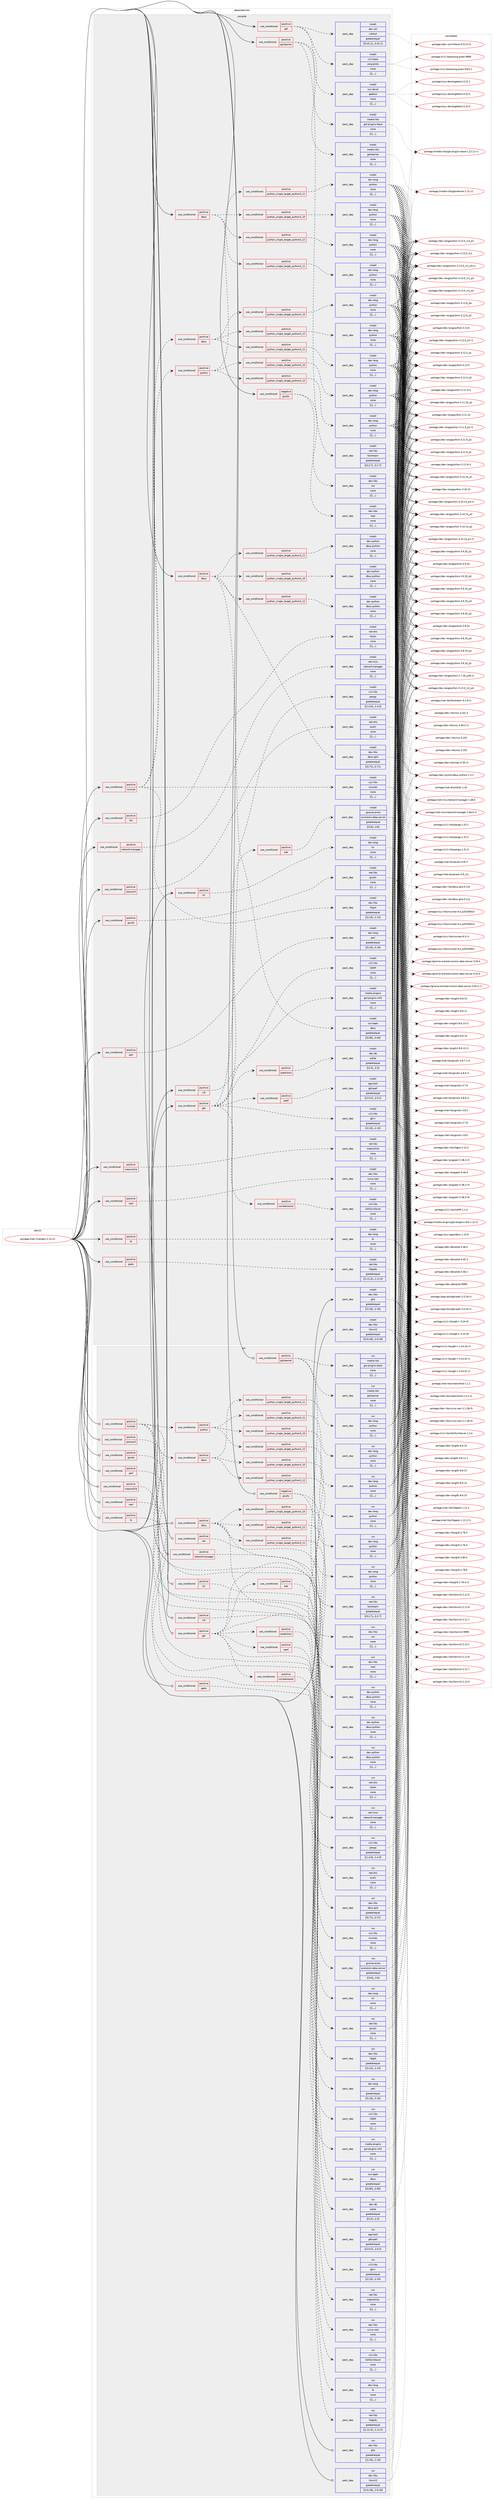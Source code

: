 digraph prolog {

# *************
# Graph options
# *************

newrank=true;
concentrate=true;
compound=true;
graph [rankdir=LR,fontname=Helvetica,fontsize=10,ranksep=1.5];#, ranksep=2.5, nodesep=0.2];
edge  [arrowhead=vee];
node  [fontname=Helvetica,fontsize=10];

# **********
# The ebuild
# **********

subgraph cluster_leftcol {
color=gray;
label=<<i>ebuild</i>>;
id [label="portage://net-im/pidgin-2.14.13", color=red, width=4, href="../net-im/pidgin-2.14.13.svg"];
}

# ****************
# The dependencies
# ****************

subgraph cluster_midcol {
color=gray;
label=<<i>dependencies</i>>;
subgraph cluster_compile {
fillcolor="#eeeeee";
style=filled;
label=<<i>compile</i>>;
subgraph cond2047 {
dependency5270 [label=<<TABLE BORDER="0" CELLBORDER="1" CELLSPACING="0" CELLPADDING="4"><TR><TD ROWSPAN="3" CELLPADDING="10">use_conditional</TD></TR><TR><TD>negative</TD></TR><TR><TD>gnutls</TD></TR></TABLE>>, shape=none, color=red];
subgraph pack3222 {
dependency5271 [label=<<TABLE BORDER="0" CELLBORDER="1" CELLSPACING="0" CELLPADDING="4" WIDTH="220"><TR><TD ROWSPAN="6" CELLPADDING="30">pack_dep</TD></TR><TR><TD WIDTH="110">install</TD></TR><TR><TD>dev-libs</TD></TR><TR><TD>nspr</TD></TR><TR><TD>none</TD></TR><TR><TD>[[],,,,]</TD></TR></TABLE>>, shape=none, color=blue];
}
dependency5270:e -> dependency5271:w [weight=20,style="dashed",arrowhead="vee"];
subgraph pack3223 {
dependency5272 [label=<<TABLE BORDER="0" CELLBORDER="1" CELLSPACING="0" CELLPADDING="4" WIDTH="220"><TR><TD ROWSPAN="6" CELLPADDING="30">pack_dep</TD></TR><TR><TD WIDTH="110">install</TD></TR><TR><TD>dev-libs</TD></TR><TR><TD>nss</TD></TR><TR><TD>none</TD></TR><TR><TD>[[],,,,]</TD></TR></TABLE>>, shape=none, color=blue];
}
dependency5270:e -> dependency5272:w [weight=20,style="dashed",arrowhead="vee"];
}
id:e -> dependency5270:w [weight=20,style="solid",arrowhead="vee"];
subgraph cond2048 {
dependency5273 [label=<<TABLE BORDER="0" CELLBORDER="1" CELLSPACING="0" CELLPADDING="4"><TR><TD ROWSPAN="3" CELLPADDING="10">use_conditional</TD></TR><TR><TD>positive</TD></TR><TR><TD>dbus</TD></TR></TABLE>>, shape=none, color=red];
subgraph cond2049 {
dependency5274 [label=<<TABLE BORDER="0" CELLBORDER="1" CELLSPACING="0" CELLPADDING="4"><TR><TD ROWSPAN="3" CELLPADDING="10">use_conditional</TD></TR><TR><TD>positive</TD></TR><TR><TD>python_single_target_python3_10</TD></TR></TABLE>>, shape=none, color=red];
subgraph pack3224 {
dependency5275 [label=<<TABLE BORDER="0" CELLBORDER="1" CELLSPACING="0" CELLPADDING="4" WIDTH="220"><TR><TD ROWSPAN="6" CELLPADDING="30">pack_dep</TD></TR><TR><TD WIDTH="110">install</TD></TR><TR><TD>dev-lang</TD></TR><TR><TD>python</TD></TR><TR><TD>none</TD></TR><TR><TD>[[],,,,]</TD></TR></TABLE>>, shape=none, color=blue];
}
dependency5274:e -> dependency5275:w [weight=20,style="dashed",arrowhead="vee"];
}
dependency5273:e -> dependency5274:w [weight=20,style="dashed",arrowhead="vee"];
subgraph cond2050 {
dependency5276 [label=<<TABLE BORDER="0" CELLBORDER="1" CELLSPACING="0" CELLPADDING="4"><TR><TD ROWSPAN="3" CELLPADDING="10">use_conditional</TD></TR><TR><TD>positive</TD></TR><TR><TD>python_single_target_python3_11</TD></TR></TABLE>>, shape=none, color=red];
subgraph pack3225 {
dependency5277 [label=<<TABLE BORDER="0" CELLBORDER="1" CELLSPACING="0" CELLPADDING="4" WIDTH="220"><TR><TD ROWSPAN="6" CELLPADDING="30">pack_dep</TD></TR><TR><TD WIDTH="110">install</TD></TR><TR><TD>dev-lang</TD></TR><TR><TD>python</TD></TR><TR><TD>none</TD></TR><TR><TD>[[],,,,]</TD></TR></TABLE>>, shape=none, color=blue];
}
dependency5276:e -> dependency5277:w [weight=20,style="dashed",arrowhead="vee"];
}
dependency5273:e -> dependency5276:w [weight=20,style="dashed",arrowhead="vee"];
subgraph cond2051 {
dependency5278 [label=<<TABLE BORDER="0" CELLBORDER="1" CELLSPACING="0" CELLPADDING="4"><TR><TD ROWSPAN="3" CELLPADDING="10">use_conditional</TD></TR><TR><TD>positive</TD></TR><TR><TD>python_single_target_python3_12</TD></TR></TABLE>>, shape=none, color=red];
subgraph pack3226 {
dependency5279 [label=<<TABLE BORDER="0" CELLBORDER="1" CELLSPACING="0" CELLPADDING="4" WIDTH="220"><TR><TD ROWSPAN="6" CELLPADDING="30">pack_dep</TD></TR><TR><TD WIDTH="110">install</TD></TR><TR><TD>dev-lang</TD></TR><TR><TD>python</TD></TR><TR><TD>none</TD></TR><TR><TD>[[],,,,]</TD></TR></TABLE>>, shape=none, color=blue];
}
dependency5278:e -> dependency5279:w [weight=20,style="dashed",arrowhead="vee"];
}
dependency5273:e -> dependency5278:w [weight=20,style="dashed",arrowhead="vee"];
}
id:e -> dependency5273:w [weight=20,style="solid",arrowhead="vee"];
subgraph cond2052 {
dependency5280 [label=<<TABLE BORDER="0" CELLBORDER="1" CELLSPACING="0" CELLPADDING="4"><TR><TD ROWSPAN="3" CELLPADDING="10">use_conditional</TD></TR><TR><TD>positive</TD></TR><TR><TD>dbus</TD></TR></TABLE>>, shape=none, color=red];
subgraph pack3227 {
dependency5281 [label=<<TABLE BORDER="0" CELLBORDER="1" CELLSPACING="0" CELLPADDING="4" WIDTH="220"><TR><TD ROWSPAN="6" CELLPADDING="30">pack_dep</TD></TR><TR><TD WIDTH="110">install</TD></TR><TR><TD>dev-libs</TD></TR><TR><TD>dbus-glib</TD></TR><TR><TD>greaterequal</TD></TR><TR><TD>[[0,71],,,0.71]</TD></TR></TABLE>>, shape=none, color=blue];
}
dependency5280:e -> dependency5281:w [weight=20,style="dashed",arrowhead="vee"];
subgraph pack3228 {
dependency5282 [label=<<TABLE BORDER="0" CELLBORDER="1" CELLSPACING="0" CELLPADDING="4" WIDTH="220"><TR><TD ROWSPAN="6" CELLPADDING="30">pack_dep</TD></TR><TR><TD WIDTH="110">install</TD></TR><TR><TD>sys-apps</TD></TR><TR><TD>dbus</TD></TR><TR><TD>greaterequal</TD></TR><TR><TD>[[0,90],,,0.90]</TD></TR></TABLE>>, shape=none, color=blue];
}
dependency5280:e -> dependency5282:w [weight=20,style="dashed",arrowhead="vee"];
subgraph cond2053 {
dependency5283 [label=<<TABLE BORDER="0" CELLBORDER="1" CELLSPACING="0" CELLPADDING="4"><TR><TD ROWSPAN="3" CELLPADDING="10">use_conditional</TD></TR><TR><TD>positive</TD></TR><TR><TD>python_single_target_python3_10</TD></TR></TABLE>>, shape=none, color=red];
subgraph pack3229 {
dependency5284 [label=<<TABLE BORDER="0" CELLBORDER="1" CELLSPACING="0" CELLPADDING="4" WIDTH="220"><TR><TD ROWSPAN="6" CELLPADDING="30">pack_dep</TD></TR><TR><TD WIDTH="110">install</TD></TR><TR><TD>dev-python</TD></TR><TR><TD>dbus-python</TD></TR><TR><TD>none</TD></TR><TR><TD>[[],,,,]</TD></TR></TABLE>>, shape=none, color=blue];
}
dependency5283:e -> dependency5284:w [weight=20,style="dashed",arrowhead="vee"];
}
dependency5280:e -> dependency5283:w [weight=20,style="dashed",arrowhead="vee"];
subgraph cond2054 {
dependency5285 [label=<<TABLE BORDER="0" CELLBORDER="1" CELLSPACING="0" CELLPADDING="4"><TR><TD ROWSPAN="3" CELLPADDING="10">use_conditional</TD></TR><TR><TD>positive</TD></TR><TR><TD>python_single_target_python3_11</TD></TR></TABLE>>, shape=none, color=red];
subgraph pack3230 {
dependency5286 [label=<<TABLE BORDER="0" CELLBORDER="1" CELLSPACING="0" CELLPADDING="4" WIDTH="220"><TR><TD ROWSPAN="6" CELLPADDING="30">pack_dep</TD></TR><TR><TD WIDTH="110">install</TD></TR><TR><TD>dev-python</TD></TR><TR><TD>dbus-python</TD></TR><TR><TD>none</TD></TR><TR><TD>[[],,,,]</TD></TR></TABLE>>, shape=none, color=blue];
}
dependency5285:e -> dependency5286:w [weight=20,style="dashed",arrowhead="vee"];
}
dependency5280:e -> dependency5285:w [weight=20,style="dashed",arrowhead="vee"];
subgraph cond2055 {
dependency5287 [label=<<TABLE BORDER="0" CELLBORDER="1" CELLSPACING="0" CELLPADDING="4"><TR><TD ROWSPAN="3" CELLPADDING="10">use_conditional</TD></TR><TR><TD>positive</TD></TR><TR><TD>python_single_target_python3_12</TD></TR></TABLE>>, shape=none, color=red];
subgraph pack3231 {
dependency5288 [label=<<TABLE BORDER="0" CELLBORDER="1" CELLSPACING="0" CELLPADDING="4" WIDTH="220"><TR><TD ROWSPAN="6" CELLPADDING="30">pack_dep</TD></TR><TR><TD WIDTH="110">install</TD></TR><TR><TD>dev-python</TD></TR><TR><TD>dbus-python</TD></TR><TR><TD>none</TD></TR><TR><TD>[[],,,,]</TD></TR></TABLE>>, shape=none, color=blue];
}
dependency5287:e -> dependency5288:w [weight=20,style="dashed",arrowhead="vee"];
}
dependency5280:e -> dependency5287:w [weight=20,style="dashed",arrowhead="vee"];
}
id:e -> dependency5280:w [weight=20,style="solid",arrowhead="vee"];
subgraph cond2056 {
dependency5289 [label=<<TABLE BORDER="0" CELLBORDER="1" CELLSPACING="0" CELLPADDING="4"><TR><TD ROWSPAN="3" CELLPADDING="10">use_conditional</TD></TR><TR><TD>positive</TD></TR><TR><TD>gadu</TD></TR></TABLE>>, shape=none, color=red];
subgraph pack3232 {
dependency5290 [label=<<TABLE BORDER="0" CELLBORDER="1" CELLSPACING="0" CELLPADDING="4" WIDTH="220"><TR><TD ROWSPAN="6" CELLPADDING="30">pack_dep</TD></TR><TR><TD WIDTH="110">install</TD></TR><TR><TD>net-libs</TD></TR><TR><TD>libgadu</TD></TR><TR><TD>greaterequal</TD></TR><TR><TD>[[1,11,0],,,1.11.0]</TD></TR></TABLE>>, shape=none, color=blue];
}
dependency5289:e -> dependency5290:w [weight=20,style="dashed",arrowhead="vee"];
}
id:e -> dependency5289:w [weight=20,style="solid",arrowhead="vee"];
subgraph cond2057 {
dependency5291 [label=<<TABLE BORDER="0" CELLBORDER="1" CELLSPACING="0" CELLPADDING="4"><TR><TD ROWSPAN="3" CELLPADDING="10">use_conditional</TD></TR><TR><TD>positive</TD></TR><TR><TD>gnutls</TD></TR></TABLE>>, shape=none, color=red];
subgraph pack3233 {
dependency5292 [label=<<TABLE BORDER="0" CELLBORDER="1" CELLSPACING="0" CELLPADDING="4" WIDTH="220"><TR><TD ROWSPAN="6" CELLPADDING="30">pack_dep</TD></TR><TR><TD WIDTH="110">install</TD></TR><TR><TD>net-libs</TD></TR><TR><TD>gnutls</TD></TR><TR><TD>none</TD></TR><TR><TD>[[],,,,]</TD></TR></TABLE>>, shape=none, color=blue];
}
dependency5291:e -> dependency5292:w [weight=20,style="dashed",arrowhead="vee"];
}
id:e -> dependency5291:w [weight=20,style="solid",arrowhead="vee"];
subgraph cond2058 {
dependency5293 [label=<<TABLE BORDER="0" CELLBORDER="1" CELLSPACING="0" CELLPADDING="4"><TR><TD ROWSPAN="3" CELLPADDING="10">use_conditional</TD></TR><TR><TD>positive</TD></TR><TR><TD>gstreamer</TD></TR></TABLE>>, shape=none, color=red];
subgraph pack3234 {
dependency5294 [label=<<TABLE BORDER="0" CELLBORDER="1" CELLSPACING="0" CELLPADDING="4" WIDTH="220"><TR><TD ROWSPAN="6" CELLPADDING="30">pack_dep</TD></TR><TR><TD WIDTH="110">install</TD></TR><TR><TD>media-libs</TD></TR><TR><TD>gstreamer</TD></TR><TR><TD>none</TD></TR><TR><TD>[[],,,,]</TD></TR></TABLE>>, shape=none, color=blue];
}
dependency5293:e -> dependency5294:w [weight=20,style="dashed",arrowhead="vee"];
subgraph pack3235 {
dependency5295 [label=<<TABLE BORDER="0" CELLBORDER="1" CELLSPACING="0" CELLPADDING="4" WIDTH="220"><TR><TD ROWSPAN="6" CELLPADDING="30">pack_dep</TD></TR><TR><TD WIDTH="110">install</TD></TR><TR><TD>media-libs</TD></TR><TR><TD>gst-plugins-base</TD></TR><TR><TD>none</TD></TR><TR><TD>[[],,,,]</TD></TR></TABLE>>, shape=none, color=blue];
}
dependency5293:e -> dependency5295:w [weight=20,style="dashed",arrowhead="vee"];
subgraph pack3236 {
dependency5296 [label=<<TABLE BORDER="0" CELLBORDER="1" CELLSPACING="0" CELLPADDING="4" WIDTH="220"><TR><TD ROWSPAN="6" CELLPADDING="30">pack_dep</TD></TR><TR><TD WIDTH="110">install</TD></TR><TR><TD>net-libs</TD></TR><TR><TD>farstream</TD></TR><TR><TD>greaterequal</TD></TR><TR><TD>[[0,2,7],,,0.2.7]</TD></TR></TABLE>>, shape=none, color=blue];
}
dependency5293:e -> dependency5296:w [weight=20,style="dashed",arrowhead="vee"];
}
id:e -> dependency5293:w [weight=20,style="solid",arrowhead="vee"];
subgraph cond2059 {
dependency5297 [label=<<TABLE BORDER="0" CELLBORDER="1" CELLSPACING="0" CELLPADDING="4"><TR><TD ROWSPAN="3" CELLPADDING="10">use_conditional</TD></TR><TR><TD>positive</TD></TR><TR><TD>gtk</TD></TR></TABLE>>, shape=none, color=red];
subgraph pack3237 {
dependency5298 [label=<<TABLE BORDER="0" CELLBORDER="1" CELLSPACING="0" CELLPADDING="4" WIDTH="220"><TR><TD ROWSPAN="6" CELLPADDING="30">pack_dep</TD></TR><TR><TD WIDTH="110">install</TD></TR><TR><TD>x11-base</TD></TR><TR><TD>xorg-proto</TD></TR><TR><TD>none</TD></TR><TR><TD>[[],,,,]</TD></TR></TABLE>>, shape=none, color=blue];
}
dependency5297:e -> dependency5298:w [weight=20,style="dashed",arrowhead="vee"];
subgraph pack3238 {
dependency5299 [label=<<TABLE BORDER="0" CELLBORDER="1" CELLSPACING="0" CELLPADDING="4" WIDTH="220"><TR><TD ROWSPAN="6" CELLPADDING="30">pack_dep</TD></TR><TR><TD WIDTH="110">install</TD></TR><TR><TD>dev-util</TD></TR><TR><TD>intltool</TD></TR><TR><TD>greaterequal</TD></TR><TR><TD>[[0,41,1],,,0.41.1]</TD></TR></TABLE>>, shape=none, color=blue];
}
dependency5297:e -> dependency5299:w [weight=20,style="dashed",arrowhead="vee"];
subgraph pack3239 {
dependency5300 [label=<<TABLE BORDER="0" CELLBORDER="1" CELLSPACING="0" CELLPADDING="4" WIDTH="220"><TR><TD ROWSPAN="6" CELLPADDING="30">pack_dep</TD></TR><TR><TD WIDTH="110">install</TD></TR><TR><TD>sys-devel</TD></TR><TR><TD>gettext</TD></TR><TR><TD>none</TD></TR><TR><TD>[[],,,,]</TD></TR></TABLE>>, shape=none, color=blue];
}
dependency5297:e -> dependency5300:w [weight=20,style="dashed",arrowhead="vee"];
}
id:e -> dependency5297:w [weight=20,style="solid",arrowhead="vee"];
subgraph cond2060 {
dependency5301 [label=<<TABLE BORDER="0" CELLBORDER="1" CELLSPACING="0" CELLPADDING="4"><TR><TD ROWSPAN="3" CELLPADDING="10">use_conditional</TD></TR><TR><TD>positive</TD></TR><TR><TD>gtk</TD></TR></TABLE>>, shape=none, color=red];
subgraph pack3240 {
dependency5302 [label=<<TABLE BORDER="0" CELLBORDER="1" CELLSPACING="0" CELLPADDING="4" WIDTH="220"><TR><TD ROWSPAN="6" CELLPADDING="30">pack_dep</TD></TR><TR><TD WIDTH="110">install</TD></TR><TR><TD>x11-libs</TD></TR><TR><TD>gtk+</TD></TR><TR><TD>greaterequal</TD></TR><TR><TD>[[2,10],,,2.10]</TD></TR></TABLE>>, shape=none, color=blue];
}
dependency5301:e -> dependency5302:w [weight=20,style="dashed",arrowhead="vee"];
subgraph pack3241 {
dependency5303 [label=<<TABLE BORDER="0" CELLBORDER="1" CELLSPACING="0" CELLPADDING="4" WIDTH="220"><TR><TD ROWSPAN="6" CELLPADDING="30">pack_dep</TD></TR><TR><TD WIDTH="110">install</TD></TR><TR><TD>x11-libs</TD></TR><TR><TD>libSM</TD></TR><TR><TD>none</TD></TR><TR><TD>[[],,,,]</TD></TR></TABLE>>, shape=none, color=blue];
}
dependency5301:e -> dependency5303:w [weight=20,style="dashed",arrowhead="vee"];
subgraph pack3242 {
dependency5304 [label=<<TABLE BORDER="0" CELLBORDER="1" CELLSPACING="0" CELLPADDING="4" WIDTH="220"><TR><TD ROWSPAN="6" CELLPADDING="30">pack_dep</TD></TR><TR><TD WIDTH="110">install</TD></TR><TR><TD>x11-libs</TD></TR><TR><TD>pango</TD></TR><TR><TD>greaterequal</TD></TR><TR><TD>[[1,4,0],,,1.4.0]</TD></TR></TABLE>>, shape=none, color=blue];
}
dependency5301:e -> dependency5304:w [weight=20,style="dashed",arrowhead="vee"];
subgraph cond2061 {
dependency5305 [label=<<TABLE BORDER="0" CELLBORDER="1" CELLSPACING="0" CELLPADDING="4"><TR><TD ROWSPAN="3" CELLPADDING="10">use_conditional</TD></TR><TR><TD>positive</TD></TR><TR><TD>xscreensaver</TD></TR></TABLE>>, shape=none, color=red];
subgraph pack3243 {
dependency5306 [label=<<TABLE BORDER="0" CELLBORDER="1" CELLSPACING="0" CELLPADDING="4" WIDTH="220"><TR><TD ROWSPAN="6" CELLPADDING="30">pack_dep</TD></TR><TR><TD WIDTH="110">install</TD></TR><TR><TD>x11-libs</TD></TR><TR><TD>libXScrnSaver</TD></TR><TR><TD>none</TD></TR><TR><TD>[[],,,,]</TD></TR></TABLE>>, shape=none, color=blue];
}
dependency5305:e -> dependency5306:w [weight=20,style="dashed",arrowhead="vee"];
}
dependency5301:e -> dependency5305:w [weight=20,style="dashed",arrowhead="vee"];
subgraph cond2062 {
dependency5307 [label=<<TABLE BORDER="0" CELLBORDER="1" CELLSPACING="0" CELLPADDING="4"><TR><TD ROWSPAN="3" CELLPADDING="10">use_conditional</TD></TR><TR><TD>positive</TD></TR><TR><TD>spell</TD></TR></TABLE>>, shape=none, color=red];
subgraph pack3244 {
dependency5308 [label=<<TABLE BORDER="0" CELLBORDER="1" CELLSPACING="0" CELLPADDING="4" WIDTH="220"><TR><TD ROWSPAN="6" CELLPADDING="30">pack_dep</TD></TR><TR><TD WIDTH="110">install</TD></TR><TR><TD>app-text</TD></TR><TR><TD>gtkspell</TD></TR><TR><TD>greaterequal</TD></TR><TR><TD>[[2,0,2],,,2.0.2]</TD></TR></TABLE>>, shape=none, color=blue];
}
dependency5307:e -> dependency5308:w [weight=20,style="dashed",arrowhead="vee"];
}
dependency5301:e -> dependency5307:w [weight=20,style="dashed",arrowhead="vee"];
subgraph cond2063 {
dependency5309 [label=<<TABLE BORDER="0" CELLBORDER="1" CELLSPACING="0" CELLPADDING="4"><TR><TD ROWSPAN="3" CELLPADDING="10">use_conditional</TD></TR><TR><TD>positive</TD></TR><TR><TD>eds</TD></TR></TABLE>>, shape=none, color=red];
subgraph pack3245 {
dependency5310 [label=<<TABLE BORDER="0" CELLBORDER="1" CELLSPACING="0" CELLPADDING="4" WIDTH="220"><TR><TD ROWSPAN="6" CELLPADDING="30">pack_dep</TD></TR><TR><TD WIDTH="110">install</TD></TR><TR><TD>gnome-extra</TD></TR><TR><TD>evolution-data-server</TD></TR><TR><TD>greaterequal</TD></TR><TR><TD>[[3,6],,,3.6]</TD></TR></TABLE>>, shape=none, color=blue];
}
dependency5309:e -> dependency5310:w [weight=20,style="dashed",arrowhead="vee"];
}
dependency5301:e -> dependency5309:w [weight=20,style="dashed",arrowhead="vee"];
subgraph cond2064 {
dependency5311 [label=<<TABLE BORDER="0" CELLBORDER="1" CELLSPACING="0" CELLPADDING="4"><TR><TD ROWSPAN="3" CELLPADDING="10">use_conditional</TD></TR><TR><TD>positive</TD></TR><TR><TD>prediction</TD></TR></TABLE>>, shape=none, color=red];
subgraph pack3246 {
dependency5312 [label=<<TABLE BORDER="0" CELLBORDER="1" CELLSPACING="0" CELLPADDING="4" WIDTH="220"><TR><TD ROWSPAN="6" CELLPADDING="30">pack_dep</TD></TR><TR><TD WIDTH="110">install</TD></TR><TR><TD>dev-db</TD></TR><TR><TD>sqlite</TD></TR><TR><TD>greaterequal</TD></TR><TR><TD>[[3,3],,,3.3]</TD></TR></TABLE>>, shape=none, color=blue];
}
dependency5311:e -> dependency5312:w [weight=20,style="dashed",arrowhead="vee"];
}
dependency5301:e -> dependency5311:w [weight=20,style="dashed",arrowhead="vee"];
}
id:e -> dependency5301:w [weight=20,style="solid",arrowhead="vee"];
subgraph cond2065 {
dependency5313 [label=<<TABLE BORDER="0" CELLBORDER="1" CELLSPACING="0" CELLPADDING="4"><TR><TD ROWSPAN="3" CELLPADDING="10">use_conditional</TD></TR><TR><TD>positive</TD></TR><TR><TD>idn</TD></TR></TABLE>>, shape=none, color=red];
subgraph pack3247 {
dependency5314 [label=<<TABLE BORDER="0" CELLBORDER="1" CELLSPACING="0" CELLPADDING="4" WIDTH="220"><TR><TD ROWSPAN="6" CELLPADDING="30">pack_dep</TD></TR><TR><TD WIDTH="110">install</TD></TR><TR><TD>net-dns</TD></TR><TR><TD>libidn</TD></TR><TR><TD>none</TD></TR><TR><TD>[[],,,,]</TD></TR></TABLE>>, shape=none, color=blue];
}
dependency5313:e -> dependency5314:w [weight=20,style="dashed",arrowhead="vee"];
}
id:e -> dependency5313:w [weight=20,style="solid",arrowhead="vee"];
subgraph cond2066 {
dependency5315 [label=<<TABLE BORDER="0" CELLBORDER="1" CELLSPACING="0" CELLPADDING="4"><TR><TD ROWSPAN="3" CELLPADDING="10">use_conditional</TD></TR><TR><TD>positive</TD></TR><TR><TD>meanwhile</TD></TR></TABLE>>, shape=none, color=red];
subgraph pack3248 {
dependency5316 [label=<<TABLE BORDER="0" CELLBORDER="1" CELLSPACING="0" CELLPADDING="4" WIDTH="220"><TR><TD ROWSPAN="6" CELLPADDING="30">pack_dep</TD></TR><TR><TD WIDTH="110">install</TD></TR><TR><TD>net-libs</TD></TR><TR><TD>meanwhile</TD></TR><TR><TD>none</TD></TR><TR><TD>[[],,,,]</TD></TR></TABLE>>, shape=none, color=blue];
}
dependency5315:e -> dependency5316:w [weight=20,style="dashed",arrowhead="vee"];
}
id:e -> dependency5315:w [weight=20,style="solid",arrowhead="vee"];
subgraph cond2067 {
dependency5317 [label=<<TABLE BORDER="0" CELLBORDER="1" CELLSPACING="0" CELLPADDING="4"><TR><TD ROWSPAN="3" CELLPADDING="10">use_conditional</TD></TR><TR><TD>positive</TD></TR><TR><TD>ncurses</TD></TR></TABLE>>, shape=none, color=red];
subgraph pack3249 {
dependency5318 [label=<<TABLE BORDER="0" CELLBORDER="1" CELLSPACING="0" CELLPADDING="4" WIDTH="220"><TR><TD ROWSPAN="6" CELLPADDING="30">pack_dep</TD></TR><TR><TD WIDTH="110">install</TD></TR><TR><TD>dev-libs</TD></TR><TR><TD>libgnt</TD></TR><TR><TD>greaterequal</TD></TR><TR><TD>[[2,14],,,2.14]</TD></TR></TABLE>>, shape=none, color=blue];
}
dependency5317:e -> dependency5318:w [weight=20,style="dashed",arrowhead="vee"];
subgraph pack3250 {
dependency5319 [label=<<TABLE BORDER="0" CELLBORDER="1" CELLSPACING="0" CELLPADDING="4" WIDTH="220"><TR><TD ROWSPAN="6" CELLPADDING="30">pack_dep</TD></TR><TR><TD WIDTH="110">install</TD></TR><TR><TD>sys-libs</TD></TR><TR><TD>ncurses</TD></TR><TR><TD>none</TD></TR><TR><TD>[[],,,,]</TD></TR></TABLE>>, shape=none, color=blue];
}
dependency5317:e -> dependency5319:w [weight=20,style="dashed",arrowhead="vee"];
subgraph cond2068 {
dependency5320 [label=<<TABLE BORDER="0" CELLBORDER="1" CELLSPACING="0" CELLPADDING="4"><TR><TD ROWSPAN="3" CELLPADDING="10">use_conditional</TD></TR><TR><TD>positive</TD></TR><TR><TD>dbus</TD></TR></TABLE>>, shape=none, color=red];
subgraph cond2069 {
dependency5321 [label=<<TABLE BORDER="0" CELLBORDER="1" CELLSPACING="0" CELLPADDING="4"><TR><TD ROWSPAN="3" CELLPADDING="10">use_conditional</TD></TR><TR><TD>positive</TD></TR><TR><TD>python_single_target_python3_10</TD></TR></TABLE>>, shape=none, color=red];
subgraph pack3251 {
dependency5322 [label=<<TABLE BORDER="0" CELLBORDER="1" CELLSPACING="0" CELLPADDING="4" WIDTH="220"><TR><TD ROWSPAN="6" CELLPADDING="30">pack_dep</TD></TR><TR><TD WIDTH="110">install</TD></TR><TR><TD>dev-lang</TD></TR><TR><TD>python</TD></TR><TR><TD>none</TD></TR><TR><TD>[[],,,,]</TD></TR></TABLE>>, shape=none, color=blue];
}
dependency5321:e -> dependency5322:w [weight=20,style="dashed",arrowhead="vee"];
}
dependency5320:e -> dependency5321:w [weight=20,style="dashed",arrowhead="vee"];
subgraph cond2070 {
dependency5323 [label=<<TABLE BORDER="0" CELLBORDER="1" CELLSPACING="0" CELLPADDING="4"><TR><TD ROWSPAN="3" CELLPADDING="10">use_conditional</TD></TR><TR><TD>positive</TD></TR><TR><TD>python_single_target_python3_11</TD></TR></TABLE>>, shape=none, color=red];
subgraph pack3252 {
dependency5324 [label=<<TABLE BORDER="0" CELLBORDER="1" CELLSPACING="0" CELLPADDING="4" WIDTH="220"><TR><TD ROWSPAN="6" CELLPADDING="30">pack_dep</TD></TR><TR><TD WIDTH="110">install</TD></TR><TR><TD>dev-lang</TD></TR><TR><TD>python</TD></TR><TR><TD>none</TD></TR><TR><TD>[[],,,,]</TD></TR></TABLE>>, shape=none, color=blue];
}
dependency5323:e -> dependency5324:w [weight=20,style="dashed",arrowhead="vee"];
}
dependency5320:e -> dependency5323:w [weight=20,style="dashed",arrowhead="vee"];
subgraph cond2071 {
dependency5325 [label=<<TABLE BORDER="0" CELLBORDER="1" CELLSPACING="0" CELLPADDING="4"><TR><TD ROWSPAN="3" CELLPADDING="10">use_conditional</TD></TR><TR><TD>positive</TD></TR><TR><TD>python_single_target_python3_12</TD></TR></TABLE>>, shape=none, color=red];
subgraph pack3253 {
dependency5326 [label=<<TABLE BORDER="0" CELLBORDER="1" CELLSPACING="0" CELLPADDING="4" WIDTH="220"><TR><TD ROWSPAN="6" CELLPADDING="30">pack_dep</TD></TR><TR><TD WIDTH="110">install</TD></TR><TR><TD>dev-lang</TD></TR><TR><TD>python</TD></TR><TR><TD>none</TD></TR><TR><TD>[[],,,,]</TD></TR></TABLE>>, shape=none, color=blue];
}
dependency5325:e -> dependency5326:w [weight=20,style="dashed",arrowhead="vee"];
}
dependency5320:e -> dependency5325:w [weight=20,style="dashed",arrowhead="vee"];
}
dependency5317:e -> dependency5320:w [weight=20,style="dashed",arrowhead="vee"];
subgraph cond2072 {
dependency5327 [label=<<TABLE BORDER="0" CELLBORDER="1" CELLSPACING="0" CELLPADDING="4"><TR><TD ROWSPAN="3" CELLPADDING="10">use_conditional</TD></TR><TR><TD>positive</TD></TR><TR><TD>python</TD></TR></TABLE>>, shape=none, color=red];
subgraph cond2073 {
dependency5328 [label=<<TABLE BORDER="0" CELLBORDER="1" CELLSPACING="0" CELLPADDING="4"><TR><TD ROWSPAN="3" CELLPADDING="10">use_conditional</TD></TR><TR><TD>positive</TD></TR><TR><TD>python_single_target_python3_10</TD></TR></TABLE>>, shape=none, color=red];
subgraph pack3254 {
dependency5329 [label=<<TABLE BORDER="0" CELLBORDER="1" CELLSPACING="0" CELLPADDING="4" WIDTH="220"><TR><TD ROWSPAN="6" CELLPADDING="30">pack_dep</TD></TR><TR><TD WIDTH="110">install</TD></TR><TR><TD>dev-lang</TD></TR><TR><TD>python</TD></TR><TR><TD>none</TD></TR><TR><TD>[[],,,,]</TD></TR></TABLE>>, shape=none, color=blue];
}
dependency5328:e -> dependency5329:w [weight=20,style="dashed",arrowhead="vee"];
}
dependency5327:e -> dependency5328:w [weight=20,style="dashed",arrowhead="vee"];
subgraph cond2074 {
dependency5330 [label=<<TABLE BORDER="0" CELLBORDER="1" CELLSPACING="0" CELLPADDING="4"><TR><TD ROWSPAN="3" CELLPADDING="10">use_conditional</TD></TR><TR><TD>positive</TD></TR><TR><TD>python_single_target_python3_11</TD></TR></TABLE>>, shape=none, color=red];
subgraph pack3255 {
dependency5331 [label=<<TABLE BORDER="0" CELLBORDER="1" CELLSPACING="0" CELLPADDING="4" WIDTH="220"><TR><TD ROWSPAN="6" CELLPADDING="30">pack_dep</TD></TR><TR><TD WIDTH="110">install</TD></TR><TR><TD>dev-lang</TD></TR><TR><TD>python</TD></TR><TR><TD>none</TD></TR><TR><TD>[[],,,,]</TD></TR></TABLE>>, shape=none, color=blue];
}
dependency5330:e -> dependency5331:w [weight=20,style="dashed",arrowhead="vee"];
}
dependency5327:e -> dependency5330:w [weight=20,style="dashed",arrowhead="vee"];
subgraph cond2075 {
dependency5332 [label=<<TABLE BORDER="0" CELLBORDER="1" CELLSPACING="0" CELLPADDING="4"><TR><TD ROWSPAN="3" CELLPADDING="10">use_conditional</TD></TR><TR><TD>positive</TD></TR><TR><TD>python_single_target_python3_12</TD></TR></TABLE>>, shape=none, color=red];
subgraph pack3256 {
dependency5333 [label=<<TABLE BORDER="0" CELLBORDER="1" CELLSPACING="0" CELLPADDING="4" WIDTH="220"><TR><TD ROWSPAN="6" CELLPADDING="30">pack_dep</TD></TR><TR><TD WIDTH="110">install</TD></TR><TR><TD>dev-lang</TD></TR><TR><TD>python</TD></TR><TR><TD>none</TD></TR><TR><TD>[[],,,,]</TD></TR></TABLE>>, shape=none, color=blue];
}
dependency5332:e -> dependency5333:w [weight=20,style="dashed",arrowhead="vee"];
}
dependency5327:e -> dependency5332:w [weight=20,style="dashed",arrowhead="vee"];
}
dependency5317:e -> dependency5327:w [weight=20,style="dashed",arrowhead="vee"];
}
id:e -> dependency5317:w [weight=20,style="solid",arrowhead="vee"];
subgraph cond2076 {
dependency5334 [label=<<TABLE BORDER="0" CELLBORDER="1" CELLSPACING="0" CELLPADDING="4"><TR><TD ROWSPAN="3" CELLPADDING="10">use_conditional</TD></TR><TR><TD>positive</TD></TR><TR><TD>networkmanager</TD></TR></TABLE>>, shape=none, color=red];
subgraph pack3257 {
dependency5335 [label=<<TABLE BORDER="0" CELLBORDER="1" CELLSPACING="0" CELLPADDING="4" WIDTH="220"><TR><TD ROWSPAN="6" CELLPADDING="30">pack_dep</TD></TR><TR><TD WIDTH="110">install</TD></TR><TR><TD>net-misc</TD></TR><TR><TD>networkmanager</TD></TR><TR><TD>none</TD></TR><TR><TD>[[],,,,]</TD></TR></TABLE>>, shape=none, color=blue];
}
dependency5334:e -> dependency5335:w [weight=20,style="dashed",arrowhead="vee"];
}
id:e -> dependency5334:w [weight=20,style="solid",arrowhead="vee"];
subgraph cond2077 {
dependency5336 [label=<<TABLE BORDER="0" CELLBORDER="1" CELLSPACING="0" CELLPADDING="4"><TR><TD ROWSPAN="3" CELLPADDING="10">use_conditional</TD></TR><TR><TD>positive</TD></TR><TR><TD>perl</TD></TR></TABLE>>, shape=none, color=red];
subgraph pack3258 {
dependency5337 [label=<<TABLE BORDER="0" CELLBORDER="1" CELLSPACING="0" CELLPADDING="4" WIDTH="220"><TR><TD ROWSPAN="6" CELLPADDING="30">pack_dep</TD></TR><TR><TD WIDTH="110">install</TD></TR><TR><TD>dev-lang</TD></TR><TR><TD>perl</TD></TR><TR><TD>greaterequal</TD></TR><TR><TD>[[5,16],,,5.16]</TD></TR></TABLE>>, shape=none, color=blue];
}
dependency5336:e -> dependency5337:w [weight=20,style="dashed",arrowhead="vee"];
}
id:e -> dependency5336:w [weight=20,style="solid",arrowhead="vee"];
subgraph cond2078 {
dependency5338 [label=<<TABLE BORDER="0" CELLBORDER="1" CELLSPACING="0" CELLPADDING="4"><TR><TD ROWSPAN="3" CELLPADDING="10">use_conditional</TD></TR><TR><TD>positive</TD></TR><TR><TD>sasl</TD></TR></TABLE>>, shape=none, color=red];
subgraph pack3259 {
dependency5339 [label=<<TABLE BORDER="0" CELLBORDER="1" CELLSPACING="0" CELLPADDING="4" WIDTH="220"><TR><TD ROWSPAN="6" CELLPADDING="30">pack_dep</TD></TR><TR><TD WIDTH="110">install</TD></TR><TR><TD>dev-libs</TD></TR><TR><TD>cyrus-sasl</TD></TR><TR><TD>none</TD></TR><TR><TD>[[],,,,]</TD></TR></TABLE>>, shape=none, color=blue];
}
dependency5338:e -> dependency5339:w [weight=20,style="dashed",arrowhead="vee"];
}
id:e -> dependency5338:w [weight=20,style="solid",arrowhead="vee"];
subgraph cond2079 {
dependency5340 [label=<<TABLE BORDER="0" CELLBORDER="1" CELLSPACING="0" CELLPADDING="4"><TR><TD ROWSPAN="3" CELLPADDING="10">use_conditional</TD></TR><TR><TD>positive</TD></TR><TR><TD>tcl</TD></TR></TABLE>>, shape=none, color=red];
subgraph pack3260 {
dependency5341 [label=<<TABLE BORDER="0" CELLBORDER="1" CELLSPACING="0" CELLPADDING="4" WIDTH="220"><TR><TD ROWSPAN="6" CELLPADDING="30">pack_dep</TD></TR><TR><TD WIDTH="110">install</TD></TR><TR><TD>dev-lang</TD></TR><TR><TD>tcl</TD></TR><TR><TD>none</TD></TR><TR><TD>[[],,,,]</TD></TR></TABLE>>, shape=none, color=blue];
}
dependency5340:e -> dependency5341:w [weight=20,style="dashed",arrowhead="vee"];
}
id:e -> dependency5340:w [weight=20,style="solid",arrowhead="vee"];
subgraph cond2080 {
dependency5342 [label=<<TABLE BORDER="0" CELLBORDER="1" CELLSPACING="0" CELLPADDING="4"><TR><TD ROWSPAN="3" CELLPADDING="10">use_conditional</TD></TR><TR><TD>positive</TD></TR><TR><TD>tk</TD></TR></TABLE>>, shape=none, color=red];
subgraph pack3261 {
dependency5343 [label=<<TABLE BORDER="0" CELLBORDER="1" CELLSPACING="0" CELLPADDING="4" WIDTH="220"><TR><TD ROWSPAN="6" CELLPADDING="30">pack_dep</TD></TR><TR><TD WIDTH="110">install</TD></TR><TR><TD>dev-lang</TD></TR><TR><TD>tk</TD></TR><TR><TD>none</TD></TR><TR><TD>[[],,,,]</TD></TR></TABLE>>, shape=none, color=blue];
}
dependency5342:e -> dependency5343:w [weight=20,style="dashed",arrowhead="vee"];
}
id:e -> dependency5342:w [weight=20,style="solid",arrowhead="vee"];
subgraph cond2081 {
dependency5344 [label=<<TABLE BORDER="0" CELLBORDER="1" CELLSPACING="0" CELLPADDING="4"><TR><TD ROWSPAN="3" CELLPADDING="10">use_conditional</TD></TR><TR><TD>positive</TD></TR><TR><TD>v4l</TD></TR></TABLE>>, shape=none, color=red];
subgraph pack3262 {
dependency5345 [label=<<TABLE BORDER="0" CELLBORDER="1" CELLSPACING="0" CELLPADDING="4" WIDTH="220"><TR><TD ROWSPAN="6" CELLPADDING="30">pack_dep</TD></TR><TR><TD WIDTH="110">install</TD></TR><TR><TD>media-plugins</TD></TR><TR><TD>gst-plugins-v4l2</TD></TR><TR><TD>none</TD></TR><TR><TD>[[],,,,]</TD></TR></TABLE>>, shape=none, color=blue];
}
dependency5344:e -> dependency5345:w [weight=20,style="dashed",arrowhead="vee"];
}
id:e -> dependency5344:w [weight=20,style="solid",arrowhead="vee"];
subgraph cond2082 {
dependency5346 [label=<<TABLE BORDER="0" CELLBORDER="1" CELLSPACING="0" CELLPADDING="4"><TR><TD ROWSPAN="3" CELLPADDING="10">use_conditional</TD></TR><TR><TD>positive</TD></TR><TR><TD>zeroconf</TD></TR></TABLE>>, shape=none, color=red];
subgraph pack3263 {
dependency5347 [label=<<TABLE BORDER="0" CELLBORDER="1" CELLSPACING="0" CELLPADDING="4" WIDTH="220"><TR><TD ROWSPAN="6" CELLPADDING="30">pack_dep</TD></TR><TR><TD WIDTH="110">install</TD></TR><TR><TD>net-dns</TD></TR><TR><TD>avahi</TD></TR><TR><TD>none</TD></TR><TR><TD>[[],,,,]</TD></TR></TABLE>>, shape=none, color=blue];
}
dependency5346:e -> dependency5347:w [weight=20,style="dashed",arrowhead="vee"];
}
id:e -> dependency5346:w [weight=20,style="solid",arrowhead="vee"];
subgraph pack3264 {
dependency5348 [label=<<TABLE BORDER="0" CELLBORDER="1" CELLSPACING="0" CELLPADDING="4" WIDTH="220"><TR><TD ROWSPAN="6" CELLPADDING="30">pack_dep</TD></TR><TR><TD WIDTH="110">install</TD></TR><TR><TD>dev-libs</TD></TR><TR><TD>glib</TD></TR><TR><TD>greaterequal</TD></TR><TR><TD>[[2,16],,,2.16]</TD></TR></TABLE>>, shape=none, color=blue];
}
id:e -> dependency5348:w [weight=20,style="solid",arrowhead="vee"];
subgraph pack3265 {
dependency5349 [label=<<TABLE BORDER="0" CELLBORDER="1" CELLSPACING="0" CELLPADDING="4" WIDTH="220"><TR><TD ROWSPAN="6" CELLPADDING="30">pack_dep</TD></TR><TR><TD WIDTH="110">install</TD></TR><TR><TD>dev-libs</TD></TR><TR><TD>libxml2</TD></TR><TR><TD>greaterequal</TD></TR><TR><TD>[[2,6,18],,,2.6.18]</TD></TR></TABLE>>, shape=none, color=blue];
}
id:e -> dependency5349:w [weight=20,style="solid",arrowhead="vee"];
}
subgraph cluster_compileandrun {
fillcolor="#eeeeee";
style=filled;
label=<<i>compile and run</i>>;
}
subgraph cluster_run {
fillcolor="#eeeeee";
style=filled;
label=<<i>run</i>>;
subgraph cond2083 {
dependency5350 [label=<<TABLE BORDER="0" CELLBORDER="1" CELLSPACING="0" CELLPADDING="4"><TR><TD ROWSPAN="3" CELLPADDING="10">use_conditional</TD></TR><TR><TD>negative</TD></TR><TR><TD>gnutls</TD></TR></TABLE>>, shape=none, color=red];
subgraph pack3266 {
dependency5351 [label=<<TABLE BORDER="0" CELLBORDER="1" CELLSPACING="0" CELLPADDING="4" WIDTH="220"><TR><TD ROWSPAN="6" CELLPADDING="30">pack_dep</TD></TR><TR><TD WIDTH="110">run</TD></TR><TR><TD>dev-libs</TD></TR><TR><TD>nspr</TD></TR><TR><TD>none</TD></TR><TR><TD>[[],,,,]</TD></TR></TABLE>>, shape=none, color=blue];
}
dependency5350:e -> dependency5351:w [weight=20,style="dashed",arrowhead="vee"];
subgraph pack3267 {
dependency5352 [label=<<TABLE BORDER="0" CELLBORDER="1" CELLSPACING="0" CELLPADDING="4" WIDTH="220"><TR><TD ROWSPAN="6" CELLPADDING="30">pack_dep</TD></TR><TR><TD WIDTH="110">run</TD></TR><TR><TD>dev-libs</TD></TR><TR><TD>nss</TD></TR><TR><TD>none</TD></TR><TR><TD>[[],,,,]</TD></TR></TABLE>>, shape=none, color=blue];
}
dependency5350:e -> dependency5352:w [weight=20,style="dashed",arrowhead="vee"];
}
id:e -> dependency5350:w [weight=20,style="solid",arrowhead="odot"];
subgraph cond2084 {
dependency5353 [label=<<TABLE BORDER="0" CELLBORDER="1" CELLSPACING="0" CELLPADDING="4"><TR><TD ROWSPAN="3" CELLPADDING="10">use_conditional</TD></TR><TR><TD>positive</TD></TR><TR><TD>dbus</TD></TR></TABLE>>, shape=none, color=red];
subgraph pack3268 {
dependency5354 [label=<<TABLE BORDER="0" CELLBORDER="1" CELLSPACING="0" CELLPADDING="4" WIDTH="220"><TR><TD ROWSPAN="6" CELLPADDING="30">pack_dep</TD></TR><TR><TD WIDTH="110">run</TD></TR><TR><TD>dev-libs</TD></TR><TR><TD>dbus-glib</TD></TR><TR><TD>greaterequal</TD></TR><TR><TD>[[0,71],,,0.71]</TD></TR></TABLE>>, shape=none, color=blue];
}
dependency5353:e -> dependency5354:w [weight=20,style="dashed",arrowhead="vee"];
subgraph pack3269 {
dependency5355 [label=<<TABLE BORDER="0" CELLBORDER="1" CELLSPACING="0" CELLPADDING="4" WIDTH="220"><TR><TD ROWSPAN="6" CELLPADDING="30">pack_dep</TD></TR><TR><TD WIDTH="110">run</TD></TR><TR><TD>sys-apps</TD></TR><TR><TD>dbus</TD></TR><TR><TD>greaterequal</TD></TR><TR><TD>[[0,90],,,0.90]</TD></TR></TABLE>>, shape=none, color=blue];
}
dependency5353:e -> dependency5355:w [weight=20,style="dashed",arrowhead="vee"];
subgraph cond2085 {
dependency5356 [label=<<TABLE BORDER="0" CELLBORDER="1" CELLSPACING="0" CELLPADDING="4"><TR><TD ROWSPAN="3" CELLPADDING="10">use_conditional</TD></TR><TR><TD>positive</TD></TR><TR><TD>python_single_target_python3_10</TD></TR></TABLE>>, shape=none, color=red];
subgraph pack3270 {
dependency5357 [label=<<TABLE BORDER="0" CELLBORDER="1" CELLSPACING="0" CELLPADDING="4" WIDTH="220"><TR><TD ROWSPAN="6" CELLPADDING="30">pack_dep</TD></TR><TR><TD WIDTH="110">run</TD></TR><TR><TD>dev-python</TD></TR><TR><TD>dbus-python</TD></TR><TR><TD>none</TD></TR><TR><TD>[[],,,,]</TD></TR></TABLE>>, shape=none, color=blue];
}
dependency5356:e -> dependency5357:w [weight=20,style="dashed",arrowhead="vee"];
}
dependency5353:e -> dependency5356:w [weight=20,style="dashed",arrowhead="vee"];
subgraph cond2086 {
dependency5358 [label=<<TABLE BORDER="0" CELLBORDER="1" CELLSPACING="0" CELLPADDING="4"><TR><TD ROWSPAN="3" CELLPADDING="10">use_conditional</TD></TR><TR><TD>positive</TD></TR><TR><TD>python_single_target_python3_11</TD></TR></TABLE>>, shape=none, color=red];
subgraph pack3271 {
dependency5359 [label=<<TABLE BORDER="0" CELLBORDER="1" CELLSPACING="0" CELLPADDING="4" WIDTH="220"><TR><TD ROWSPAN="6" CELLPADDING="30">pack_dep</TD></TR><TR><TD WIDTH="110">run</TD></TR><TR><TD>dev-python</TD></TR><TR><TD>dbus-python</TD></TR><TR><TD>none</TD></TR><TR><TD>[[],,,,]</TD></TR></TABLE>>, shape=none, color=blue];
}
dependency5358:e -> dependency5359:w [weight=20,style="dashed",arrowhead="vee"];
}
dependency5353:e -> dependency5358:w [weight=20,style="dashed",arrowhead="vee"];
subgraph cond2087 {
dependency5360 [label=<<TABLE BORDER="0" CELLBORDER="1" CELLSPACING="0" CELLPADDING="4"><TR><TD ROWSPAN="3" CELLPADDING="10">use_conditional</TD></TR><TR><TD>positive</TD></TR><TR><TD>python_single_target_python3_12</TD></TR></TABLE>>, shape=none, color=red];
subgraph pack3272 {
dependency5361 [label=<<TABLE BORDER="0" CELLBORDER="1" CELLSPACING="0" CELLPADDING="4" WIDTH="220"><TR><TD ROWSPAN="6" CELLPADDING="30">pack_dep</TD></TR><TR><TD WIDTH="110">run</TD></TR><TR><TD>dev-python</TD></TR><TR><TD>dbus-python</TD></TR><TR><TD>none</TD></TR><TR><TD>[[],,,,]</TD></TR></TABLE>>, shape=none, color=blue];
}
dependency5360:e -> dependency5361:w [weight=20,style="dashed",arrowhead="vee"];
}
dependency5353:e -> dependency5360:w [weight=20,style="dashed",arrowhead="vee"];
}
id:e -> dependency5353:w [weight=20,style="solid",arrowhead="odot"];
subgraph cond2088 {
dependency5362 [label=<<TABLE BORDER="0" CELLBORDER="1" CELLSPACING="0" CELLPADDING="4"><TR><TD ROWSPAN="3" CELLPADDING="10">use_conditional</TD></TR><TR><TD>positive</TD></TR><TR><TD>gadu</TD></TR></TABLE>>, shape=none, color=red];
subgraph pack3273 {
dependency5363 [label=<<TABLE BORDER="0" CELLBORDER="1" CELLSPACING="0" CELLPADDING="4" WIDTH="220"><TR><TD ROWSPAN="6" CELLPADDING="30">pack_dep</TD></TR><TR><TD WIDTH="110">run</TD></TR><TR><TD>net-libs</TD></TR><TR><TD>libgadu</TD></TR><TR><TD>greaterequal</TD></TR><TR><TD>[[1,11,0],,,1.11.0]</TD></TR></TABLE>>, shape=none, color=blue];
}
dependency5362:e -> dependency5363:w [weight=20,style="dashed",arrowhead="vee"];
}
id:e -> dependency5362:w [weight=20,style="solid",arrowhead="odot"];
subgraph cond2089 {
dependency5364 [label=<<TABLE BORDER="0" CELLBORDER="1" CELLSPACING="0" CELLPADDING="4"><TR><TD ROWSPAN="3" CELLPADDING="10">use_conditional</TD></TR><TR><TD>positive</TD></TR><TR><TD>gnutls</TD></TR></TABLE>>, shape=none, color=red];
subgraph pack3274 {
dependency5365 [label=<<TABLE BORDER="0" CELLBORDER="1" CELLSPACING="0" CELLPADDING="4" WIDTH="220"><TR><TD ROWSPAN="6" CELLPADDING="30">pack_dep</TD></TR><TR><TD WIDTH="110">run</TD></TR><TR><TD>net-libs</TD></TR><TR><TD>gnutls</TD></TR><TR><TD>none</TD></TR><TR><TD>[[],,,,]</TD></TR></TABLE>>, shape=none, color=blue];
}
dependency5364:e -> dependency5365:w [weight=20,style="dashed",arrowhead="vee"];
}
id:e -> dependency5364:w [weight=20,style="solid",arrowhead="odot"];
subgraph cond2090 {
dependency5366 [label=<<TABLE BORDER="0" CELLBORDER="1" CELLSPACING="0" CELLPADDING="4"><TR><TD ROWSPAN="3" CELLPADDING="10">use_conditional</TD></TR><TR><TD>positive</TD></TR><TR><TD>gstreamer</TD></TR></TABLE>>, shape=none, color=red];
subgraph pack3275 {
dependency5367 [label=<<TABLE BORDER="0" CELLBORDER="1" CELLSPACING="0" CELLPADDING="4" WIDTH="220"><TR><TD ROWSPAN="6" CELLPADDING="30">pack_dep</TD></TR><TR><TD WIDTH="110">run</TD></TR><TR><TD>media-libs</TD></TR><TR><TD>gstreamer</TD></TR><TR><TD>none</TD></TR><TR><TD>[[],,,,]</TD></TR></TABLE>>, shape=none, color=blue];
}
dependency5366:e -> dependency5367:w [weight=20,style="dashed",arrowhead="vee"];
subgraph pack3276 {
dependency5368 [label=<<TABLE BORDER="0" CELLBORDER="1" CELLSPACING="0" CELLPADDING="4" WIDTH="220"><TR><TD ROWSPAN="6" CELLPADDING="30">pack_dep</TD></TR><TR><TD WIDTH="110">run</TD></TR><TR><TD>media-libs</TD></TR><TR><TD>gst-plugins-base</TD></TR><TR><TD>none</TD></TR><TR><TD>[[],,,,]</TD></TR></TABLE>>, shape=none, color=blue];
}
dependency5366:e -> dependency5368:w [weight=20,style="dashed",arrowhead="vee"];
subgraph pack3277 {
dependency5369 [label=<<TABLE BORDER="0" CELLBORDER="1" CELLSPACING="0" CELLPADDING="4" WIDTH="220"><TR><TD ROWSPAN="6" CELLPADDING="30">pack_dep</TD></TR><TR><TD WIDTH="110">run</TD></TR><TR><TD>net-libs</TD></TR><TR><TD>farstream</TD></TR><TR><TD>greaterequal</TD></TR><TR><TD>[[0,2,7],,,0.2.7]</TD></TR></TABLE>>, shape=none, color=blue];
}
dependency5366:e -> dependency5369:w [weight=20,style="dashed",arrowhead="vee"];
}
id:e -> dependency5366:w [weight=20,style="solid",arrowhead="odot"];
subgraph cond2091 {
dependency5370 [label=<<TABLE BORDER="0" CELLBORDER="1" CELLSPACING="0" CELLPADDING="4"><TR><TD ROWSPAN="3" CELLPADDING="10">use_conditional</TD></TR><TR><TD>positive</TD></TR><TR><TD>gtk</TD></TR></TABLE>>, shape=none, color=red];
subgraph pack3278 {
dependency5371 [label=<<TABLE BORDER="0" CELLBORDER="1" CELLSPACING="0" CELLPADDING="4" WIDTH="220"><TR><TD ROWSPAN="6" CELLPADDING="30">pack_dep</TD></TR><TR><TD WIDTH="110">run</TD></TR><TR><TD>x11-libs</TD></TR><TR><TD>gtk+</TD></TR><TR><TD>greaterequal</TD></TR><TR><TD>[[2,10],,,2.10]</TD></TR></TABLE>>, shape=none, color=blue];
}
dependency5370:e -> dependency5371:w [weight=20,style="dashed",arrowhead="vee"];
subgraph pack3279 {
dependency5372 [label=<<TABLE BORDER="0" CELLBORDER="1" CELLSPACING="0" CELLPADDING="4" WIDTH="220"><TR><TD ROWSPAN="6" CELLPADDING="30">pack_dep</TD></TR><TR><TD WIDTH="110">run</TD></TR><TR><TD>x11-libs</TD></TR><TR><TD>libSM</TD></TR><TR><TD>none</TD></TR><TR><TD>[[],,,,]</TD></TR></TABLE>>, shape=none, color=blue];
}
dependency5370:e -> dependency5372:w [weight=20,style="dashed",arrowhead="vee"];
subgraph pack3280 {
dependency5373 [label=<<TABLE BORDER="0" CELLBORDER="1" CELLSPACING="0" CELLPADDING="4" WIDTH="220"><TR><TD ROWSPAN="6" CELLPADDING="30">pack_dep</TD></TR><TR><TD WIDTH="110">run</TD></TR><TR><TD>x11-libs</TD></TR><TR><TD>pango</TD></TR><TR><TD>greaterequal</TD></TR><TR><TD>[[1,4,0],,,1.4.0]</TD></TR></TABLE>>, shape=none, color=blue];
}
dependency5370:e -> dependency5373:w [weight=20,style="dashed",arrowhead="vee"];
subgraph cond2092 {
dependency5374 [label=<<TABLE BORDER="0" CELLBORDER="1" CELLSPACING="0" CELLPADDING="4"><TR><TD ROWSPAN="3" CELLPADDING="10">use_conditional</TD></TR><TR><TD>positive</TD></TR><TR><TD>xscreensaver</TD></TR></TABLE>>, shape=none, color=red];
subgraph pack3281 {
dependency5375 [label=<<TABLE BORDER="0" CELLBORDER="1" CELLSPACING="0" CELLPADDING="4" WIDTH="220"><TR><TD ROWSPAN="6" CELLPADDING="30">pack_dep</TD></TR><TR><TD WIDTH="110">run</TD></TR><TR><TD>x11-libs</TD></TR><TR><TD>libXScrnSaver</TD></TR><TR><TD>none</TD></TR><TR><TD>[[],,,,]</TD></TR></TABLE>>, shape=none, color=blue];
}
dependency5374:e -> dependency5375:w [weight=20,style="dashed",arrowhead="vee"];
}
dependency5370:e -> dependency5374:w [weight=20,style="dashed",arrowhead="vee"];
subgraph cond2093 {
dependency5376 [label=<<TABLE BORDER="0" CELLBORDER="1" CELLSPACING="0" CELLPADDING="4"><TR><TD ROWSPAN="3" CELLPADDING="10">use_conditional</TD></TR><TR><TD>positive</TD></TR><TR><TD>spell</TD></TR></TABLE>>, shape=none, color=red];
subgraph pack3282 {
dependency5377 [label=<<TABLE BORDER="0" CELLBORDER="1" CELLSPACING="0" CELLPADDING="4" WIDTH="220"><TR><TD ROWSPAN="6" CELLPADDING="30">pack_dep</TD></TR><TR><TD WIDTH="110">run</TD></TR><TR><TD>app-text</TD></TR><TR><TD>gtkspell</TD></TR><TR><TD>greaterequal</TD></TR><TR><TD>[[2,0,2],,,2.0.2]</TD></TR></TABLE>>, shape=none, color=blue];
}
dependency5376:e -> dependency5377:w [weight=20,style="dashed",arrowhead="vee"];
}
dependency5370:e -> dependency5376:w [weight=20,style="dashed",arrowhead="vee"];
subgraph cond2094 {
dependency5378 [label=<<TABLE BORDER="0" CELLBORDER="1" CELLSPACING="0" CELLPADDING="4"><TR><TD ROWSPAN="3" CELLPADDING="10">use_conditional</TD></TR><TR><TD>positive</TD></TR><TR><TD>eds</TD></TR></TABLE>>, shape=none, color=red];
subgraph pack3283 {
dependency5379 [label=<<TABLE BORDER="0" CELLBORDER="1" CELLSPACING="0" CELLPADDING="4" WIDTH="220"><TR><TD ROWSPAN="6" CELLPADDING="30">pack_dep</TD></TR><TR><TD WIDTH="110">run</TD></TR><TR><TD>gnome-extra</TD></TR><TR><TD>evolution-data-server</TD></TR><TR><TD>greaterequal</TD></TR><TR><TD>[[3,6],,,3.6]</TD></TR></TABLE>>, shape=none, color=blue];
}
dependency5378:e -> dependency5379:w [weight=20,style="dashed",arrowhead="vee"];
}
dependency5370:e -> dependency5378:w [weight=20,style="dashed",arrowhead="vee"];
subgraph cond2095 {
dependency5380 [label=<<TABLE BORDER="0" CELLBORDER="1" CELLSPACING="0" CELLPADDING="4"><TR><TD ROWSPAN="3" CELLPADDING="10">use_conditional</TD></TR><TR><TD>positive</TD></TR><TR><TD>prediction</TD></TR></TABLE>>, shape=none, color=red];
subgraph pack3284 {
dependency5381 [label=<<TABLE BORDER="0" CELLBORDER="1" CELLSPACING="0" CELLPADDING="4" WIDTH="220"><TR><TD ROWSPAN="6" CELLPADDING="30">pack_dep</TD></TR><TR><TD WIDTH="110">run</TD></TR><TR><TD>dev-db</TD></TR><TR><TD>sqlite</TD></TR><TR><TD>greaterequal</TD></TR><TR><TD>[[3,3],,,3.3]</TD></TR></TABLE>>, shape=none, color=blue];
}
dependency5380:e -> dependency5381:w [weight=20,style="dashed",arrowhead="vee"];
}
dependency5370:e -> dependency5380:w [weight=20,style="dashed",arrowhead="vee"];
}
id:e -> dependency5370:w [weight=20,style="solid",arrowhead="odot"];
subgraph cond2096 {
dependency5382 [label=<<TABLE BORDER="0" CELLBORDER="1" CELLSPACING="0" CELLPADDING="4"><TR><TD ROWSPAN="3" CELLPADDING="10">use_conditional</TD></TR><TR><TD>positive</TD></TR><TR><TD>idn</TD></TR></TABLE>>, shape=none, color=red];
subgraph pack3285 {
dependency5383 [label=<<TABLE BORDER="0" CELLBORDER="1" CELLSPACING="0" CELLPADDING="4" WIDTH="220"><TR><TD ROWSPAN="6" CELLPADDING="30">pack_dep</TD></TR><TR><TD WIDTH="110">run</TD></TR><TR><TD>net-dns</TD></TR><TR><TD>libidn</TD></TR><TR><TD>none</TD></TR><TR><TD>[[],,,,]</TD></TR></TABLE>>, shape=none, color=blue];
}
dependency5382:e -> dependency5383:w [weight=20,style="dashed",arrowhead="vee"];
}
id:e -> dependency5382:w [weight=20,style="solid",arrowhead="odot"];
subgraph cond2097 {
dependency5384 [label=<<TABLE BORDER="0" CELLBORDER="1" CELLSPACING="0" CELLPADDING="4"><TR><TD ROWSPAN="3" CELLPADDING="10">use_conditional</TD></TR><TR><TD>positive</TD></TR><TR><TD>meanwhile</TD></TR></TABLE>>, shape=none, color=red];
subgraph pack3286 {
dependency5385 [label=<<TABLE BORDER="0" CELLBORDER="1" CELLSPACING="0" CELLPADDING="4" WIDTH="220"><TR><TD ROWSPAN="6" CELLPADDING="30">pack_dep</TD></TR><TR><TD WIDTH="110">run</TD></TR><TR><TD>net-libs</TD></TR><TR><TD>meanwhile</TD></TR><TR><TD>none</TD></TR><TR><TD>[[],,,,]</TD></TR></TABLE>>, shape=none, color=blue];
}
dependency5384:e -> dependency5385:w [weight=20,style="dashed",arrowhead="vee"];
}
id:e -> dependency5384:w [weight=20,style="solid",arrowhead="odot"];
subgraph cond2098 {
dependency5386 [label=<<TABLE BORDER="0" CELLBORDER="1" CELLSPACING="0" CELLPADDING="4"><TR><TD ROWSPAN="3" CELLPADDING="10">use_conditional</TD></TR><TR><TD>positive</TD></TR><TR><TD>ncurses</TD></TR></TABLE>>, shape=none, color=red];
subgraph pack3287 {
dependency5387 [label=<<TABLE BORDER="0" CELLBORDER="1" CELLSPACING="0" CELLPADDING="4" WIDTH="220"><TR><TD ROWSPAN="6" CELLPADDING="30">pack_dep</TD></TR><TR><TD WIDTH="110">run</TD></TR><TR><TD>dev-libs</TD></TR><TR><TD>libgnt</TD></TR><TR><TD>greaterequal</TD></TR><TR><TD>[[2,14],,,2.14]</TD></TR></TABLE>>, shape=none, color=blue];
}
dependency5386:e -> dependency5387:w [weight=20,style="dashed",arrowhead="vee"];
subgraph pack3288 {
dependency5388 [label=<<TABLE BORDER="0" CELLBORDER="1" CELLSPACING="0" CELLPADDING="4" WIDTH="220"><TR><TD ROWSPAN="6" CELLPADDING="30">pack_dep</TD></TR><TR><TD WIDTH="110">run</TD></TR><TR><TD>sys-libs</TD></TR><TR><TD>ncurses</TD></TR><TR><TD>none</TD></TR><TR><TD>[[],,,,]</TD></TR></TABLE>>, shape=none, color=blue];
}
dependency5386:e -> dependency5388:w [weight=20,style="dashed",arrowhead="vee"];
subgraph cond2099 {
dependency5389 [label=<<TABLE BORDER="0" CELLBORDER="1" CELLSPACING="0" CELLPADDING="4"><TR><TD ROWSPAN="3" CELLPADDING="10">use_conditional</TD></TR><TR><TD>positive</TD></TR><TR><TD>dbus</TD></TR></TABLE>>, shape=none, color=red];
subgraph cond2100 {
dependency5390 [label=<<TABLE BORDER="0" CELLBORDER="1" CELLSPACING="0" CELLPADDING="4"><TR><TD ROWSPAN="3" CELLPADDING="10">use_conditional</TD></TR><TR><TD>positive</TD></TR><TR><TD>python_single_target_python3_10</TD></TR></TABLE>>, shape=none, color=red];
subgraph pack3289 {
dependency5391 [label=<<TABLE BORDER="0" CELLBORDER="1" CELLSPACING="0" CELLPADDING="4" WIDTH="220"><TR><TD ROWSPAN="6" CELLPADDING="30">pack_dep</TD></TR><TR><TD WIDTH="110">run</TD></TR><TR><TD>dev-lang</TD></TR><TR><TD>python</TD></TR><TR><TD>none</TD></TR><TR><TD>[[],,,,]</TD></TR></TABLE>>, shape=none, color=blue];
}
dependency5390:e -> dependency5391:w [weight=20,style="dashed",arrowhead="vee"];
}
dependency5389:e -> dependency5390:w [weight=20,style="dashed",arrowhead="vee"];
subgraph cond2101 {
dependency5392 [label=<<TABLE BORDER="0" CELLBORDER="1" CELLSPACING="0" CELLPADDING="4"><TR><TD ROWSPAN="3" CELLPADDING="10">use_conditional</TD></TR><TR><TD>positive</TD></TR><TR><TD>python_single_target_python3_11</TD></TR></TABLE>>, shape=none, color=red];
subgraph pack3290 {
dependency5393 [label=<<TABLE BORDER="0" CELLBORDER="1" CELLSPACING="0" CELLPADDING="4" WIDTH="220"><TR><TD ROWSPAN="6" CELLPADDING="30">pack_dep</TD></TR><TR><TD WIDTH="110">run</TD></TR><TR><TD>dev-lang</TD></TR><TR><TD>python</TD></TR><TR><TD>none</TD></TR><TR><TD>[[],,,,]</TD></TR></TABLE>>, shape=none, color=blue];
}
dependency5392:e -> dependency5393:w [weight=20,style="dashed",arrowhead="vee"];
}
dependency5389:e -> dependency5392:w [weight=20,style="dashed",arrowhead="vee"];
subgraph cond2102 {
dependency5394 [label=<<TABLE BORDER="0" CELLBORDER="1" CELLSPACING="0" CELLPADDING="4"><TR><TD ROWSPAN="3" CELLPADDING="10">use_conditional</TD></TR><TR><TD>positive</TD></TR><TR><TD>python_single_target_python3_12</TD></TR></TABLE>>, shape=none, color=red];
subgraph pack3291 {
dependency5395 [label=<<TABLE BORDER="0" CELLBORDER="1" CELLSPACING="0" CELLPADDING="4" WIDTH="220"><TR><TD ROWSPAN="6" CELLPADDING="30">pack_dep</TD></TR><TR><TD WIDTH="110">run</TD></TR><TR><TD>dev-lang</TD></TR><TR><TD>python</TD></TR><TR><TD>none</TD></TR><TR><TD>[[],,,,]</TD></TR></TABLE>>, shape=none, color=blue];
}
dependency5394:e -> dependency5395:w [weight=20,style="dashed",arrowhead="vee"];
}
dependency5389:e -> dependency5394:w [weight=20,style="dashed",arrowhead="vee"];
}
dependency5386:e -> dependency5389:w [weight=20,style="dashed",arrowhead="vee"];
subgraph cond2103 {
dependency5396 [label=<<TABLE BORDER="0" CELLBORDER="1" CELLSPACING="0" CELLPADDING="4"><TR><TD ROWSPAN="3" CELLPADDING="10">use_conditional</TD></TR><TR><TD>positive</TD></TR><TR><TD>python</TD></TR></TABLE>>, shape=none, color=red];
subgraph cond2104 {
dependency5397 [label=<<TABLE BORDER="0" CELLBORDER="1" CELLSPACING="0" CELLPADDING="4"><TR><TD ROWSPAN="3" CELLPADDING="10">use_conditional</TD></TR><TR><TD>positive</TD></TR><TR><TD>python_single_target_python3_10</TD></TR></TABLE>>, shape=none, color=red];
subgraph pack3292 {
dependency5398 [label=<<TABLE BORDER="0" CELLBORDER="1" CELLSPACING="0" CELLPADDING="4" WIDTH="220"><TR><TD ROWSPAN="6" CELLPADDING="30">pack_dep</TD></TR><TR><TD WIDTH="110">run</TD></TR><TR><TD>dev-lang</TD></TR><TR><TD>python</TD></TR><TR><TD>none</TD></TR><TR><TD>[[],,,,]</TD></TR></TABLE>>, shape=none, color=blue];
}
dependency5397:e -> dependency5398:w [weight=20,style="dashed",arrowhead="vee"];
}
dependency5396:e -> dependency5397:w [weight=20,style="dashed",arrowhead="vee"];
subgraph cond2105 {
dependency5399 [label=<<TABLE BORDER="0" CELLBORDER="1" CELLSPACING="0" CELLPADDING="4"><TR><TD ROWSPAN="3" CELLPADDING="10">use_conditional</TD></TR><TR><TD>positive</TD></TR><TR><TD>python_single_target_python3_11</TD></TR></TABLE>>, shape=none, color=red];
subgraph pack3293 {
dependency5400 [label=<<TABLE BORDER="0" CELLBORDER="1" CELLSPACING="0" CELLPADDING="4" WIDTH="220"><TR><TD ROWSPAN="6" CELLPADDING="30">pack_dep</TD></TR><TR><TD WIDTH="110">run</TD></TR><TR><TD>dev-lang</TD></TR><TR><TD>python</TD></TR><TR><TD>none</TD></TR><TR><TD>[[],,,,]</TD></TR></TABLE>>, shape=none, color=blue];
}
dependency5399:e -> dependency5400:w [weight=20,style="dashed",arrowhead="vee"];
}
dependency5396:e -> dependency5399:w [weight=20,style="dashed",arrowhead="vee"];
subgraph cond2106 {
dependency5401 [label=<<TABLE BORDER="0" CELLBORDER="1" CELLSPACING="0" CELLPADDING="4"><TR><TD ROWSPAN="3" CELLPADDING="10">use_conditional</TD></TR><TR><TD>positive</TD></TR><TR><TD>python_single_target_python3_12</TD></TR></TABLE>>, shape=none, color=red];
subgraph pack3294 {
dependency5402 [label=<<TABLE BORDER="0" CELLBORDER="1" CELLSPACING="0" CELLPADDING="4" WIDTH="220"><TR><TD ROWSPAN="6" CELLPADDING="30">pack_dep</TD></TR><TR><TD WIDTH="110">run</TD></TR><TR><TD>dev-lang</TD></TR><TR><TD>python</TD></TR><TR><TD>none</TD></TR><TR><TD>[[],,,,]</TD></TR></TABLE>>, shape=none, color=blue];
}
dependency5401:e -> dependency5402:w [weight=20,style="dashed",arrowhead="vee"];
}
dependency5396:e -> dependency5401:w [weight=20,style="dashed",arrowhead="vee"];
}
dependency5386:e -> dependency5396:w [weight=20,style="dashed",arrowhead="vee"];
}
id:e -> dependency5386:w [weight=20,style="solid",arrowhead="odot"];
subgraph cond2107 {
dependency5403 [label=<<TABLE BORDER="0" CELLBORDER="1" CELLSPACING="0" CELLPADDING="4"><TR><TD ROWSPAN="3" CELLPADDING="10">use_conditional</TD></TR><TR><TD>positive</TD></TR><TR><TD>networkmanager</TD></TR></TABLE>>, shape=none, color=red];
subgraph pack3295 {
dependency5404 [label=<<TABLE BORDER="0" CELLBORDER="1" CELLSPACING="0" CELLPADDING="4" WIDTH="220"><TR><TD ROWSPAN="6" CELLPADDING="30">pack_dep</TD></TR><TR><TD WIDTH="110">run</TD></TR><TR><TD>net-misc</TD></TR><TR><TD>networkmanager</TD></TR><TR><TD>none</TD></TR><TR><TD>[[],,,,]</TD></TR></TABLE>>, shape=none, color=blue];
}
dependency5403:e -> dependency5404:w [weight=20,style="dashed",arrowhead="vee"];
}
id:e -> dependency5403:w [weight=20,style="solid",arrowhead="odot"];
subgraph cond2108 {
dependency5405 [label=<<TABLE BORDER="0" CELLBORDER="1" CELLSPACING="0" CELLPADDING="4"><TR><TD ROWSPAN="3" CELLPADDING="10">use_conditional</TD></TR><TR><TD>positive</TD></TR><TR><TD>perl</TD></TR></TABLE>>, shape=none, color=red];
subgraph pack3296 {
dependency5406 [label=<<TABLE BORDER="0" CELLBORDER="1" CELLSPACING="0" CELLPADDING="4" WIDTH="220"><TR><TD ROWSPAN="6" CELLPADDING="30">pack_dep</TD></TR><TR><TD WIDTH="110">run</TD></TR><TR><TD>dev-lang</TD></TR><TR><TD>perl</TD></TR><TR><TD>greaterequal</TD></TR><TR><TD>[[5,16],,,5.16]</TD></TR></TABLE>>, shape=none, color=blue];
}
dependency5405:e -> dependency5406:w [weight=20,style="dashed",arrowhead="vee"];
}
id:e -> dependency5405:w [weight=20,style="solid",arrowhead="odot"];
subgraph cond2109 {
dependency5407 [label=<<TABLE BORDER="0" CELLBORDER="1" CELLSPACING="0" CELLPADDING="4"><TR><TD ROWSPAN="3" CELLPADDING="10">use_conditional</TD></TR><TR><TD>positive</TD></TR><TR><TD>sasl</TD></TR></TABLE>>, shape=none, color=red];
subgraph pack3297 {
dependency5408 [label=<<TABLE BORDER="0" CELLBORDER="1" CELLSPACING="0" CELLPADDING="4" WIDTH="220"><TR><TD ROWSPAN="6" CELLPADDING="30">pack_dep</TD></TR><TR><TD WIDTH="110">run</TD></TR><TR><TD>dev-libs</TD></TR><TR><TD>cyrus-sasl</TD></TR><TR><TD>none</TD></TR><TR><TD>[[],,,,]</TD></TR></TABLE>>, shape=none, color=blue];
}
dependency5407:e -> dependency5408:w [weight=20,style="dashed",arrowhead="vee"];
}
id:e -> dependency5407:w [weight=20,style="solid",arrowhead="odot"];
subgraph cond2110 {
dependency5409 [label=<<TABLE BORDER="0" CELLBORDER="1" CELLSPACING="0" CELLPADDING="4"><TR><TD ROWSPAN="3" CELLPADDING="10">use_conditional</TD></TR><TR><TD>positive</TD></TR><TR><TD>tcl</TD></TR></TABLE>>, shape=none, color=red];
subgraph pack3298 {
dependency5410 [label=<<TABLE BORDER="0" CELLBORDER="1" CELLSPACING="0" CELLPADDING="4" WIDTH="220"><TR><TD ROWSPAN="6" CELLPADDING="30">pack_dep</TD></TR><TR><TD WIDTH="110">run</TD></TR><TR><TD>dev-lang</TD></TR><TR><TD>tcl</TD></TR><TR><TD>none</TD></TR><TR><TD>[[],,,,]</TD></TR></TABLE>>, shape=none, color=blue];
}
dependency5409:e -> dependency5410:w [weight=20,style="dashed",arrowhead="vee"];
}
id:e -> dependency5409:w [weight=20,style="solid",arrowhead="odot"];
subgraph cond2111 {
dependency5411 [label=<<TABLE BORDER="0" CELLBORDER="1" CELLSPACING="0" CELLPADDING="4"><TR><TD ROWSPAN="3" CELLPADDING="10">use_conditional</TD></TR><TR><TD>positive</TD></TR><TR><TD>tk</TD></TR></TABLE>>, shape=none, color=red];
subgraph pack3299 {
dependency5412 [label=<<TABLE BORDER="0" CELLBORDER="1" CELLSPACING="0" CELLPADDING="4" WIDTH="220"><TR><TD ROWSPAN="6" CELLPADDING="30">pack_dep</TD></TR><TR><TD WIDTH="110">run</TD></TR><TR><TD>dev-lang</TD></TR><TR><TD>tk</TD></TR><TR><TD>none</TD></TR><TR><TD>[[],,,,]</TD></TR></TABLE>>, shape=none, color=blue];
}
dependency5411:e -> dependency5412:w [weight=20,style="dashed",arrowhead="vee"];
}
id:e -> dependency5411:w [weight=20,style="solid",arrowhead="odot"];
subgraph cond2112 {
dependency5413 [label=<<TABLE BORDER="0" CELLBORDER="1" CELLSPACING="0" CELLPADDING="4"><TR><TD ROWSPAN="3" CELLPADDING="10">use_conditional</TD></TR><TR><TD>positive</TD></TR><TR><TD>v4l</TD></TR></TABLE>>, shape=none, color=red];
subgraph pack3300 {
dependency5414 [label=<<TABLE BORDER="0" CELLBORDER="1" CELLSPACING="0" CELLPADDING="4" WIDTH="220"><TR><TD ROWSPAN="6" CELLPADDING="30">pack_dep</TD></TR><TR><TD WIDTH="110">run</TD></TR><TR><TD>media-plugins</TD></TR><TR><TD>gst-plugins-v4l2</TD></TR><TR><TD>none</TD></TR><TR><TD>[[],,,,]</TD></TR></TABLE>>, shape=none, color=blue];
}
dependency5413:e -> dependency5414:w [weight=20,style="dashed",arrowhead="vee"];
}
id:e -> dependency5413:w [weight=20,style="solid",arrowhead="odot"];
subgraph cond2113 {
dependency5415 [label=<<TABLE BORDER="0" CELLBORDER="1" CELLSPACING="0" CELLPADDING="4"><TR><TD ROWSPAN="3" CELLPADDING="10">use_conditional</TD></TR><TR><TD>positive</TD></TR><TR><TD>zeroconf</TD></TR></TABLE>>, shape=none, color=red];
subgraph pack3301 {
dependency5416 [label=<<TABLE BORDER="0" CELLBORDER="1" CELLSPACING="0" CELLPADDING="4" WIDTH="220"><TR><TD ROWSPAN="6" CELLPADDING="30">pack_dep</TD></TR><TR><TD WIDTH="110">run</TD></TR><TR><TD>net-dns</TD></TR><TR><TD>avahi</TD></TR><TR><TD>none</TD></TR><TR><TD>[[],,,,]</TD></TR></TABLE>>, shape=none, color=blue];
}
dependency5415:e -> dependency5416:w [weight=20,style="dashed",arrowhead="vee"];
}
id:e -> dependency5415:w [weight=20,style="solid",arrowhead="odot"];
subgraph pack3302 {
dependency5417 [label=<<TABLE BORDER="0" CELLBORDER="1" CELLSPACING="0" CELLPADDING="4" WIDTH="220"><TR><TD ROWSPAN="6" CELLPADDING="30">pack_dep</TD></TR><TR><TD WIDTH="110">run</TD></TR><TR><TD>dev-libs</TD></TR><TR><TD>glib</TD></TR><TR><TD>greaterequal</TD></TR><TR><TD>[[2,16],,,2.16]</TD></TR></TABLE>>, shape=none, color=blue];
}
id:e -> dependency5417:w [weight=20,style="solid",arrowhead="odot"];
subgraph pack3303 {
dependency5418 [label=<<TABLE BORDER="0" CELLBORDER="1" CELLSPACING="0" CELLPADDING="4" WIDTH="220"><TR><TD ROWSPAN="6" CELLPADDING="30">pack_dep</TD></TR><TR><TD WIDTH="110">run</TD></TR><TR><TD>dev-libs</TD></TR><TR><TD>libxml2</TD></TR><TR><TD>greaterequal</TD></TR><TR><TD>[[2,6,18],,,2.6.18]</TD></TR></TABLE>>, shape=none, color=blue];
}
id:e -> dependency5418:w [weight=20,style="solid",arrowhead="odot"];
}
}

# **************
# The candidates
# **************

subgraph cluster_choices {
rank=same;
color=gray;
label=<<i>candidates</i>>;

subgraph choice3222 {
color=black;
nodesep=1;
choice10010111845108105981154711011511211445524651534511450 [label="portage://dev-libs/nspr-4.35-r2", color=red, width=4,href="../dev-libs/nspr-4.35-r2.svg"];
dependency5271:e -> choice10010111845108105981154711011511211445524651534511450:w [style=dotted,weight="100"];
}
subgraph choice3223 {
color=black;
nodesep=1;
choice100101118451081059811547110115115455146494852 [label="portage://dev-libs/nss-3.104", color=red, width=4,href="../dev-libs/nss-3.104.svg"];
choice100101118451081059811547110115115455146494851 [label="portage://dev-libs/nss-3.103", color=red, width=4,href="../dev-libs/nss-3.103.svg"];
choice1001011184510810598115471101151154551464948494650 [label="portage://dev-libs/nss-3.101.2", color=red, width=4,href="../dev-libs/nss-3.101.2.svg"];
choice100101118451081059811547110115115455146574846504511449 [label="portage://dev-libs/nss-3.90.2-r1", color=red, width=4,href="../dev-libs/nss-3.90.2-r1.svg"];
dependency5272:e -> choice100101118451081059811547110115115455146494852:w [style=dotted,weight="100"];
dependency5272:e -> choice100101118451081059811547110115115455146494851:w [style=dotted,weight="100"];
dependency5272:e -> choice1001011184510810598115471101151154551464948494650:w [style=dotted,weight="100"];
dependency5272:e -> choice100101118451081059811547110115115455146574846504511449:w [style=dotted,weight="100"];
}
subgraph choice3224 {
color=black;
nodesep=1;
choice100101118451089711010347112121116104111110455146495146489511499509511250 [label="portage://dev-lang/python-3.13.0_rc2_p2", color=red, width=4,href="../dev-lang/python-3.13.0_rc2_p2.svg"];
choice100101118451089711010347112121116104111110455146495146489511499509511249 [label="portage://dev-lang/python-3.13.0_rc2_p1", color=red, width=4,href="../dev-lang/python-3.13.0_rc2_p1.svg"];
choice10010111845108971101034711212111610411111045514649514648951149950 [label="portage://dev-lang/python-3.13.0_rc2", color=red, width=4,href="../dev-lang/python-3.13.0_rc2.svg"];
choice1001011184510897110103471121211161041111104551464951464895114994995112514511449 [label="portage://dev-lang/python-3.13.0_rc1_p3-r1", color=red, width=4,href="../dev-lang/python-3.13.0_rc1_p3-r1.svg"];
choice100101118451089711010347112121116104111110455146495146489511499499511251 [label="portage://dev-lang/python-3.13.0_rc1_p3", color=red, width=4,href="../dev-lang/python-3.13.0_rc1_p3.svg"];
choice100101118451089711010347112121116104111110455146495146489511499499511250 [label="portage://dev-lang/python-3.13.0_rc1_p2", color=red, width=4,href="../dev-lang/python-3.13.0_rc1_p2.svg"];
choice100101118451089711010347112121116104111110455146495046549511252 [label="portage://dev-lang/python-3.12.6_p4", color=red, width=4,href="../dev-lang/python-3.12.6_p4.svg"];
choice100101118451089711010347112121116104111110455146495046549511250 [label="portage://dev-lang/python-3.12.6_p2", color=red, width=4,href="../dev-lang/python-3.12.6_p2.svg"];
choice10010111845108971101034711212111610411111045514649504654 [label="portage://dev-lang/python-3.12.6", color=red, width=4,href="../dev-lang/python-3.12.6.svg"];
choice1001011184510897110103471121211161041111104551464950465395112494511449 [label="portage://dev-lang/python-3.12.5_p1-r1", color=red, width=4,href="../dev-lang/python-3.12.5_p1-r1.svg"];
choice100101118451089711010347112121116104111110455146495046539511249 [label="portage://dev-lang/python-3.12.5_p1", color=red, width=4,href="../dev-lang/python-3.12.5_p1.svg"];
choice10010111845108971101034711212111610411111045514649504653 [label="portage://dev-lang/python-3.12.5", color=red, width=4,href="../dev-lang/python-3.12.5.svg"];
choice100101118451089711010347112121116104111110455146495046529511251 [label="portage://dev-lang/python-3.12.4_p3", color=red, width=4,href="../dev-lang/python-3.12.4_p3.svg"];
choice100101118451089711010347112121116104111110455146495046514511449 [label="portage://dev-lang/python-3.12.3-r1", color=red, width=4,href="../dev-lang/python-3.12.3-r1.svg"];
choice10010111845108971101034711212111610411111045514649494649489511249 [label="portage://dev-lang/python-3.11.10_p1", color=red, width=4,href="../dev-lang/python-3.11.10_p1.svg"];
choice1001011184510897110103471121211161041111104551464949464948 [label="portage://dev-lang/python-3.11.10", color=red, width=4,href="../dev-lang/python-3.11.10.svg"];
choice1001011184510897110103471121211161041111104551464949465795112504511449 [label="portage://dev-lang/python-3.11.9_p2-r1", color=red, width=4,href="../dev-lang/python-3.11.9_p2-r1.svg"];
choice100101118451089711010347112121116104111110455146494946579511250 [label="portage://dev-lang/python-3.11.9_p2", color=red, width=4,href="../dev-lang/python-3.11.9_p2.svg"];
choice100101118451089711010347112121116104111110455146494946579511249 [label="portage://dev-lang/python-3.11.9_p1", color=red, width=4,href="../dev-lang/python-3.11.9_p1.svg"];
choice100101118451089711010347112121116104111110455146494946574511449 [label="portage://dev-lang/python-3.11.9-r1", color=red, width=4,href="../dev-lang/python-3.11.9-r1.svg"];
choice10010111845108971101034711212111610411111045514649484649539511249 [label="portage://dev-lang/python-3.10.15_p1", color=red, width=4,href="../dev-lang/python-3.10.15_p1.svg"];
choice1001011184510897110103471121211161041111104551464948464953 [label="portage://dev-lang/python-3.10.15", color=red, width=4,href="../dev-lang/python-3.10.15.svg"];
choice100101118451089711010347112121116104111110455146494846495295112514511449 [label="portage://dev-lang/python-3.10.14_p3-r1", color=red, width=4,href="../dev-lang/python-3.10.14_p3-r1.svg"];
choice10010111845108971101034711212111610411111045514649484649529511251 [label="portage://dev-lang/python-3.10.14_p3", color=red, width=4,href="../dev-lang/python-3.10.14_p3.svg"];
choice10010111845108971101034711212111610411111045514649484649529511250 [label="portage://dev-lang/python-3.10.14_p2", color=red, width=4,href="../dev-lang/python-3.10.14_p2.svg"];
choice100101118451089711010347112121116104111110455146494846495295112494511449 [label="portage://dev-lang/python-3.10.14_p1-r1", color=red, width=4,href="../dev-lang/python-3.10.14_p1-r1.svg"];
choice100101118451089711010347112121116104111110455146574650489511249 [label="portage://dev-lang/python-3.9.20_p1", color=red, width=4,href="../dev-lang/python-3.9.20_p1.svg"];
choice10010111845108971101034711212111610411111045514657465048 [label="portage://dev-lang/python-3.9.20", color=red, width=4,href="../dev-lang/python-3.9.20.svg"];
choice100101118451089711010347112121116104111110455146574649579511253 [label="portage://dev-lang/python-3.9.19_p5", color=red, width=4,href="../dev-lang/python-3.9.19_p5.svg"];
choice100101118451089711010347112121116104111110455146574649579511252 [label="portage://dev-lang/python-3.9.19_p4", color=red, width=4,href="../dev-lang/python-3.9.19_p4.svg"];
choice100101118451089711010347112121116104111110455146574649579511251 [label="portage://dev-lang/python-3.9.19_p3", color=red, width=4,href="../dev-lang/python-3.9.19_p3.svg"];
choice100101118451089711010347112121116104111110455146564650489511250 [label="portage://dev-lang/python-3.8.20_p2", color=red, width=4,href="../dev-lang/python-3.8.20_p2.svg"];
choice10010111845108971101034711212111610411111045514656465048 [label="portage://dev-lang/python-3.8.20", color=red, width=4,href="../dev-lang/python-3.8.20.svg"];
choice100101118451089711010347112121116104111110455146564649579511252 [label="portage://dev-lang/python-3.8.19_p4", color=red, width=4,href="../dev-lang/python-3.8.19_p4.svg"];
choice100101118451089711010347112121116104111110455146564649579511251 [label="portage://dev-lang/python-3.8.19_p3", color=red, width=4,href="../dev-lang/python-3.8.19_p3.svg"];
choice100101118451089711010347112121116104111110455146564649579511250 [label="portage://dev-lang/python-3.8.19_p2", color=red, width=4,href="../dev-lang/python-3.8.19_p2.svg"];
choice100101118451089711010347112121116104111110455046554649569511249544511450 [label="portage://dev-lang/python-2.7.18_p16-r2", color=red, width=4,href="../dev-lang/python-2.7.18_p16-r2.svg"];
dependency5275:e -> choice100101118451089711010347112121116104111110455146495146489511499509511250:w [style=dotted,weight="100"];
dependency5275:e -> choice100101118451089711010347112121116104111110455146495146489511499509511249:w [style=dotted,weight="100"];
dependency5275:e -> choice10010111845108971101034711212111610411111045514649514648951149950:w [style=dotted,weight="100"];
dependency5275:e -> choice1001011184510897110103471121211161041111104551464951464895114994995112514511449:w [style=dotted,weight="100"];
dependency5275:e -> choice100101118451089711010347112121116104111110455146495146489511499499511251:w [style=dotted,weight="100"];
dependency5275:e -> choice100101118451089711010347112121116104111110455146495146489511499499511250:w [style=dotted,weight="100"];
dependency5275:e -> choice100101118451089711010347112121116104111110455146495046549511252:w [style=dotted,weight="100"];
dependency5275:e -> choice100101118451089711010347112121116104111110455146495046549511250:w [style=dotted,weight="100"];
dependency5275:e -> choice10010111845108971101034711212111610411111045514649504654:w [style=dotted,weight="100"];
dependency5275:e -> choice1001011184510897110103471121211161041111104551464950465395112494511449:w [style=dotted,weight="100"];
dependency5275:e -> choice100101118451089711010347112121116104111110455146495046539511249:w [style=dotted,weight="100"];
dependency5275:e -> choice10010111845108971101034711212111610411111045514649504653:w [style=dotted,weight="100"];
dependency5275:e -> choice100101118451089711010347112121116104111110455146495046529511251:w [style=dotted,weight="100"];
dependency5275:e -> choice100101118451089711010347112121116104111110455146495046514511449:w [style=dotted,weight="100"];
dependency5275:e -> choice10010111845108971101034711212111610411111045514649494649489511249:w [style=dotted,weight="100"];
dependency5275:e -> choice1001011184510897110103471121211161041111104551464949464948:w [style=dotted,weight="100"];
dependency5275:e -> choice1001011184510897110103471121211161041111104551464949465795112504511449:w [style=dotted,weight="100"];
dependency5275:e -> choice100101118451089711010347112121116104111110455146494946579511250:w [style=dotted,weight="100"];
dependency5275:e -> choice100101118451089711010347112121116104111110455146494946579511249:w [style=dotted,weight="100"];
dependency5275:e -> choice100101118451089711010347112121116104111110455146494946574511449:w [style=dotted,weight="100"];
dependency5275:e -> choice10010111845108971101034711212111610411111045514649484649539511249:w [style=dotted,weight="100"];
dependency5275:e -> choice1001011184510897110103471121211161041111104551464948464953:w [style=dotted,weight="100"];
dependency5275:e -> choice100101118451089711010347112121116104111110455146494846495295112514511449:w [style=dotted,weight="100"];
dependency5275:e -> choice10010111845108971101034711212111610411111045514649484649529511251:w [style=dotted,weight="100"];
dependency5275:e -> choice10010111845108971101034711212111610411111045514649484649529511250:w [style=dotted,weight="100"];
dependency5275:e -> choice100101118451089711010347112121116104111110455146494846495295112494511449:w [style=dotted,weight="100"];
dependency5275:e -> choice100101118451089711010347112121116104111110455146574650489511249:w [style=dotted,weight="100"];
dependency5275:e -> choice10010111845108971101034711212111610411111045514657465048:w [style=dotted,weight="100"];
dependency5275:e -> choice100101118451089711010347112121116104111110455146574649579511253:w [style=dotted,weight="100"];
dependency5275:e -> choice100101118451089711010347112121116104111110455146574649579511252:w [style=dotted,weight="100"];
dependency5275:e -> choice100101118451089711010347112121116104111110455146574649579511251:w [style=dotted,weight="100"];
dependency5275:e -> choice100101118451089711010347112121116104111110455146564650489511250:w [style=dotted,weight="100"];
dependency5275:e -> choice10010111845108971101034711212111610411111045514656465048:w [style=dotted,weight="100"];
dependency5275:e -> choice100101118451089711010347112121116104111110455146564649579511252:w [style=dotted,weight="100"];
dependency5275:e -> choice100101118451089711010347112121116104111110455146564649579511251:w [style=dotted,weight="100"];
dependency5275:e -> choice100101118451089711010347112121116104111110455146564649579511250:w [style=dotted,weight="100"];
dependency5275:e -> choice100101118451089711010347112121116104111110455046554649569511249544511450:w [style=dotted,weight="100"];
}
subgraph choice3225 {
color=black;
nodesep=1;
choice100101118451089711010347112121116104111110455146495146489511499509511250 [label="portage://dev-lang/python-3.13.0_rc2_p2", color=red, width=4,href="../dev-lang/python-3.13.0_rc2_p2.svg"];
choice100101118451089711010347112121116104111110455146495146489511499509511249 [label="portage://dev-lang/python-3.13.0_rc2_p1", color=red, width=4,href="../dev-lang/python-3.13.0_rc2_p1.svg"];
choice10010111845108971101034711212111610411111045514649514648951149950 [label="portage://dev-lang/python-3.13.0_rc2", color=red, width=4,href="../dev-lang/python-3.13.0_rc2.svg"];
choice1001011184510897110103471121211161041111104551464951464895114994995112514511449 [label="portage://dev-lang/python-3.13.0_rc1_p3-r1", color=red, width=4,href="../dev-lang/python-3.13.0_rc1_p3-r1.svg"];
choice100101118451089711010347112121116104111110455146495146489511499499511251 [label="portage://dev-lang/python-3.13.0_rc1_p3", color=red, width=4,href="../dev-lang/python-3.13.0_rc1_p3.svg"];
choice100101118451089711010347112121116104111110455146495146489511499499511250 [label="portage://dev-lang/python-3.13.0_rc1_p2", color=red, width=4,href="../dev-lang/python-3.13.0_rc1_p2.svg"];
choice100101118451089711010347112121116104111110455146495046549511252 [label="portage://dev-lang/python-3.12.6_p4", color=red, width=4,href="../dev-lang/python-3.12.6_p4.svg"];
choice100101118451089711010347112121116104111110455146495046549511250 [label="portage://dev-lang/python-3.12.6_p2", color=red, width=4,href="../dev-lang/python-3.12.6_p2.svg"];
choice10010111845108971101034711212111610411111045514649504654 [label="portage://dev-lang/python-3.12.6", color=red, width=4,href="../dev-lang/python-3.12.6.svg"];
choice1001011184510897110103471121211161041111104551464950465395112494511449 [label="portage://dev-lang/python-3.12.5_p1-r1", color=red, width=4,href="../dev-lang/python-3.12.5_p1-r1.svg"];
choice100101118451089711010347112121116104111110455146495046539511249 [label="portage://dev-lang/python-3.12.5_p1", color=red, width=4,href="../dev-lang/python-3.12.5_p1.svg"];
choice10010111845108971101034711212111610411111045514649504653 [label="portage://dev-lang/python-3.12.5", color=red, width=4,href="../dev-lang/python-3.12.5.svg"];
choice100101118451089711010347112121116104111110455146495046529511251 [label="portage://dev-lang/python-3.12.4_p3", color=red, width=4,href="../dev-lang/python-3.12.4_p3.svg"];
choice100101118451089711010347112121116104111110455146495046514511449 [label="portage://dev-lang/python-3.12.3-r1", color=red, width=4,href="../dev-lang/python-3.12.3-r1.svg"];
choice10010111845108971101034711212111610411111045514649494649489511249 [label="portage://dev-lang/python-3.11.10_p1", color=red, width=4,href="../dev-lang/python-3.11.10_p1.svg"];
choice1001011184510897110103471121211161041111104551464949464948 [label="portage://dev-lang/python-3.11.10", color=red, width=4,href="../dev-lang/python-3.11.10.svg"];
choice1001011184510897110103471121211161041111104551464949465795112504511449 [label="portage://dev-lang/python-3.11.9_p2-r1", color=red, width=4,href="../dev-lang/python-3.11.9_p2-r1.svg"];
choice100101118451089711010347112121116104111110455146494946579511250 [label="portage://dev-lang/python-3.11.9_p2", color=red, width=4,href="../dev-lang/python-3.11.9_p2.svg"];
choice100101118451089711010347112121116104111110455146494946579511249 [label="portage://dev-lang/python-3.11.9_p1", color=red, width=4,href="../dev-lang/python-3.11.9_p1.svg"];
choice100101118451089711010347112121116104111110455146494946574511449 [label="portage://dev-lang/python-3.11.9-r1", color=red, width=4,href="../dev-lang/python-3.11.9-r1.svg"];
choice10010111845108971101034711212111610411111045514649484649539511249 [label="portage://dev-lang/python-3.10.15_p1", color=red, width=4,href="../dev-lang/python-3.10.15_p1.svg"];
choice1001011184510897110103471121211161041111104551464948464953 [label="portage://dev-lang/python-3.10.15", color=red, width=4,href="../dev-lang/python-3.10.15.svg"];
choice100101118451089711010347112121116104111110455146494846495295112514511449 [label="portage://dev-lang/python-3.10.14_p3-r1", color=red, width=4,href="../dev-lang/python-3.10.14_p3-r1.svg"];
choice10010111845108971101034711212111610411111045514649484649529511251 [label="portage://dev-lang/python-3.10.14_p3", color=red, width=4,href="../dev-lang/python-3.10.14_p3.svg"];
choice10010111845108971101034711212111610411111045514649484649529511250 [label="portage://dev-lang/python-3.10.14_p2", color=red, width=4,href="../dev-lang/python-3.10.14_p2.svg"];
choice100101118451089711010347112121116104111110455146494846495295112494511449 [label="portage://dev-lang/python-3.10.14_p1-r1", color=red, width=4,href="../dev-lang/python-3.10.14_p1-r1.svg"];
choice100101118451089711010347112121116104111110455146574650489511249 [label="portage://dev-lang/python-3.9.20_p1", color=red, width=4,href="../dev-lang/python-3.9.20_p1.svg"];
choice10010111845108971101034711212111610411111045514657465048 [label="portage://dev-lang/python-3.9.20", color=red, width=4,href="../dev-lang/python-3.9.20.svg"];
choice100101118451089711010347112121116104111110455146574649579511253 [label="portage://dev-lang/python-3.9.19_p5", color=red, width=4,href="../dev-lang/python-3.9.19_p5.svg"];
choice100101118451089711010347112121116104111110455146574649579511252 [label="portage://dev-lang/python-3.9.19_p4", color=red, width=4,href="../dev-lang/python-3.9.19_p4.svg"];
choice100101118451089711010347112121116104111110455146574649579511251 [label="portage://dev-lang/python-3.9.19_p3", color=red, width=4,href="../dev-lang/python-3.9.19_p3.svg"];
choice100101118451089711010347112121116104111110455146564650489511250 [label="portage://dev-lang/python-3.8.20_p2", color=red, width=4,href="../dev-lang/python-3.8.20_p2.svg"];
choice10010111845108971101034711212111610411111045514656465048 [label="portage://dev-lang/python-3.8.20", color=red, width=4,href="../dev-lang/python-3.8.20.svg"];
choice100101118451089711010347112121116104111110455146564649579511252 [label="portage://dev-lang/python-3.8.19_p4", color=red, width=4,href="../dev-lang/python-3.8.19_p4.svg"];
choice100101118451089711010347112121116104111110455146564649579511251 [label="portage://dev-lang/python-3.8.19_p3", color=red, width=4,href="../dev-lang/python-3.8.19_p3.svg"];
choice100101118451089711010347112121116104111110455146564649579511250 [label="portage://dev-lang/python-3.8.19_p2", color=red, width=4,href="../dev-lang/python-3.8.19_p2.svg"];
choice100101118451089711010347112121116104111110455046554649569511249544511450 [label="portage://dev-lang/python-2.7.18_p16-r2", color=red, width=4,href="../dev-lang/python-2.7.18_p16-r2.svg"];
dependency5277:e -> choice100101118451089711010347112121116104111110455146495146489511499509511250:w [style=dotted,weight="100"];
dependency5277:e -> choice100101118451089711010347112121116104111110455146495146489511499509511249:w [style=dotted,weight="100"];
dependency5277:e -> choice10010111845108971101034711212111610411111045514649514648951149950:w [style=dotted,weight="100"];
dependency5277:e -> choice1001011184510897110103471121211161041111104551464951464895114994995112514511449:w [style=dotted,weight="100"];
dependency5277:e -> choice100101118451089711010347112121116104111110455146495146489511499499511251:w [style=dotted,weight="100"];
dependency5277:e -> choice100101118451089711010347112121116104111110455146495146489511499499511250:w [style=dotted,weight="100"];
dependency5277:e -> choice100101118451089711010347112121116104111110455146495046549511252:w [style=dotted,weight="100"];
dependency5277:e -> choice100101118451089711010347112121116104111110455146495046549511250:w [style=dotted,weight="100"];
dependency5277:e -> choice10010111845108971101034711212111610411111045514649504654:w [style=dotted,weight="100"];
dependency5277:e -> choice1001011184510897110103471121211161041111104551464950465395112494511449:w [style=dotted,weight="100"];
dependency5277:e -> choice100101118451089711010347112121116104111110455146495046539511249:w [style=dotted,weight="100"];
dependency5277:e -> choice10010111845108971101034711212111610411111045514649504653:w [style=dotted,weight="100"];
dependency5277:e -> choice100101118451089711010347112121116104111110455146495046529511251:w [style=dotted,weight="100"];
dependency5277:e -> choice100101118451089711010347112121116104111110455146495046514511449:w [style=dotted,weight="100"];
dependency5277:e -> choice10010111845108971101034711212111610411111045514649494649489511249:w [style=dotted,weight="100"];
dependency5277:e -> choice1001011184510897110103471121211161041111104551464949464948:w [style=dotted,weight="100"];
dependency5277:e -> choice1001011184510897110103471121211161041111104551464949465795112504511449:w [style=dotted,weight="100"];
dependency5277:e -> choice100101118451089711010347112121116104111110455146494946579511250:w [style=dotted,weight="100"];
dependency5277:e -> choice100101118451089711010347112121116104111110455146494946579511249:w [style=dotted,weight="100"];
dependency5277:e -> choice100101118451089711010347112121116104111110455146494946574511449:w [style=dotted,weight="100"];
dependency5277:e -> choice10010111845108971101034711212111610411111045514649484649539511249:w [style=dotted,weight="100"];
dependency5277:e -> choice1001011184510897110103471121211161041111104551464948464953:w [style=dotted,weight="100"];
dependency5277:e -> choice100101118451089711010347112121116104111110455146494846495295112514511449:w [style=dotted,weight="100"];
dependency5277:e -> choice10010111845108971101034711212111610411111045514649484649529511251:w [style=dotted,weight="100"];
dependency5277:e -> choice10010111845108971101034711212111610411111045514649484649529511250:w [style=dotted,weight="100"];
dependency5277:e -> choice100101118451089711010347112121116104111110455146494846495295112494511449:w [style=dotted,weight="100"];
dependency5277:e -> choice100101118451089711010347112121116104111110455146574650489511249:w [style=dotted,weight="100"];
dependency5277:e -> choice10010111845108971101034711212111610411111045514657465048:w [style=dotted,weight="100"];
dependency5277:e -> choice100101118451089711010347112121116104111110455146574649579511253:w [style=dotted,weight="100"];
dependency5277:e -> choice100101118451089711010347112121116104111110455146574649579511252:w [style=dotted,weight="100"];
dependency5277:e -> choice100101118451089711010347112121116104111110455146574649579511251:w [style=dotted,weight="100"];
dependency5277:e -> choice100101118451089711010347112121116104111110455146564650489511250:w [style=dotted,weight="100"];
dependency5277:e -> choice10010111845108971101034711212111610411111045514656465048:w [style=dotted,weight="100"];
dependency5277:e -> choice100101118451089711010347112121116104111110455146564649579511252:w [style=dotted,weight="100"];
dependency5277:e -> choice100101118451089711010347112121116104111110455146564649579511251:w [style=dotted,weight="100"];
dependency5277:e -> choice100101118451089711010347112121116104111110455146564649579511250:w [style=dotted,weight="100"];
dependency5277:e -> choice100101118451089711010347112121116104111110455046554649569511249544511450:w [style=dotted,weight="100"];
}
subgraph choice3226 {
color=black;
nodesep=1;
choice100101118451089711010347112121116104111110455146495146489511499509511250 [label="portage://dev-lang/python-3.13.0_rc2_p2", color=red, width=4,href="../dev-lang/python-3.13.0_rc2_p2.svg"];
choice100101118451089711010347112121116104111110455146495146489511499509511249 [label="portage://dev-lang/python-3.13.0_rc2_p1", color=red, width=4,href="../dev-lang/python-3.13.0_rc2_p1.svg"];
choice10010111845108971101034711212111610411111045514649514648951149950 [label="portage://dev-lang/python-3.13.0_rc2", color=red, width=4,href="../dev-lang/python-3.13.0_rc2.svg"];
choice1001011184510897110103471121211161041111104551464951464895114994995112514511449 [label="portage://dev-lang/python-3.13.0_rc1_p3-r1", color=red, width=4,href="../dev-lang/python-3.13.0_rc1_p3-r1.svg"];
choice100101118451089711010347112121116104111110455146495146489511499499511251 [label="portage://dev-lang/python-3.13.0_rc1_p3", color=red, width=4,href="../dev-lang/python-3.13.0_rc1_p3.svg"];
choice100101118451089711010347112121116104111110455146495146489511499499511250 [label="portage://dev-lang/python-3.13.0_rc1_p2", color=red, width=4,href="../dev-lang/python-3.13.0_rc1_p2.svg"];
choice100101118451089711010347112121116104111110455146495046549511252 [label="portage://dev-lang/python-3.12.6_p4", color=red, width=4,href="../dev-lang/python-3.12.6_p4.svg"];
choice100101118451089711010347112121116104111110455146495046549511250 [label="portage://dev-lang/python-3.12.6_p2", color=red, width=4,href="../dev-lang/python-3.12.6_p2.svg"];
choice10010111845108971101034711212111610411111045514649504654 [label="portage://dev-lang/python-3.12.6", color=red, width=4,href="../dev-lang/python-3.12.6.svg"];
choice1001011184510897110103471121211161041111104551464950465395112494511449 [label="portage://dev-lang/python-3.12.5_p1-r1", color=red, width=4,href="../dev-lang/python-3.12.5_p1-r1.svg"];
choice100101118451089711010347112121116104111110455146495046539511249 [label="portage://dev-lang/python-3.12.5_p1", color=red, width=4,href="../dev-lang/python-3.12.5_p1.svg"];
choice10010111845108971101034711212111610411111045514649504653 [label="portage://dev-lang/python-3.12.5", color=red, width=4,href="../dev-lang/python-3.12.5.svg"];
choice100101118451089711010347112121116104111110455146495046529511251 [label="portage://dev-lang/python-3.12.4_p3", color=red, width=4,href="../dev-lang/python-3.12.4_p3.svg"];
choice100101118451089711010347112121116104111110455146495046514511449 [label="portage://dev-lang/python-3.12.3-r1", color=red, width=4,href="../dev-lang/python-3.12.3-r1.svg"];
choice10010111845108971101034711212111610411111045514649494649489511249 [label="portage://dev-lang/python-3.11.10_p1", color=red, width=4,href="../dev-lang/python-3.11.10_p1.svg"];
choice1001011184510897110103471121211161041111104551464949464948 [label="portage://dev-lang/python-3.11.10", color=red, width=4,href="../dev-lang/python-3.11.10.svg"];
choice1001011184510897110103471121211161041111104551464949465795112504511449 [label="portage://dev-lang/python-3.11.9_p2-r1", color=red, width=4,href="../dev-lang/python-3.11.9_p2-r1.svg"];
choice100101118451089711010347112121116104111110455146494946579511250 [label="portage://dev-lang/python-3.11.9_p2", color=red, width=4,href="../dev-lang/python-3.11.9_p2.svg"];
choice100101118451089711010347112121116104111110455146494946579511249 [label="portage://dev-lang/python-3.11.9_p1", color=red, width=4,href="../dev-lang/python-3.11.9_p1.svg"];
choice100101118451089711010347112121116104111110455146494946574511449 [label="portage://dev-lang/python-3.11.9-r1", color=red, width=4,href="../dev-lang/python-3.11.9-r1.svg"];
choice10010111845108971101034711212111610411111045514649484649539511249 [label="portage://dev-lang/python-3.10.15_p1", color=red, width=4,href="../dev-lang/python-3.10.15_p1.svg"];
choice1001011184510897110103471121211161041111104551464948464953 [label="portage://dev-lang/python-3.10.15", color=red, width=4,href="../dev-lang/python-3.10.15.svg"];
choice100101118451089711010347112121116104111110455146494846495295112514511449 [label="portage://dev-lang/python-3.10.14_p3-r1", color=red, width=4,href="../dev-lang/python-3.10.14_p3-r1.svg"];
choice10010111845108971101034711212111610411111045514649484649529511251 [label="portage://dev-lang/python-3.10.14_p3", color=red, width=4,href="../dev-lang/python-3.10.14_p3.svg"];
choice10010111845108971101034711212111610411111045514649484649529511250 [label="portage://dev-lang/python-3.10.14_p2", color=red, width=4,href="../dev-lang/python-3.10.14_p2.svg"];
choice100101118451089711010347112121116104111110455146494846495295112494511449 [label="portage://dev-lang/python-3.10.14_p1-r1", color=red, width=4,href="../dev-lang/python-3.10.14_p1-r1.svg"];
choice100101118451089711010347112121116104111110455146574650489511249 [label="portage://dev-lang/python-3.9.20_p1", color=red, width=4,href="../dev-lang/python-3.9.20_p1.svg"];
choice10010111845108971101034711212111610411111045514657465048 [label="portage://dev-lang/python-3.9.20", color=red, width=4,href="../dev-lang/python-3.9.20.svg"];
choice100101118451089711010347112121116104111110455146574649579511253 [label="portage://dev-lang/python-3.9.19_p5", color=red, width=4,href="../dev-lang/python-3.9.19_p5.svg"];
choice100101118451089711010347112121116104111110455146574649579511252 [label="portage://dev-lang/python-3.9.19_p4", color=red, width=4,href="../dev-lang/python-3.9.19_p4.svg"];
choice100101118451089711010347112121116104111110455146574649579511251 [label="portage://dev-lang/python-3.9.19_p3", color=red, width=4,href="../dev-lang/python-3.9.19_p3.svg"];
choice100101118451089711010347112121116104111110455146564650489511250 [label="portage://dev-lang/python-3.8.20_p2", color=red, width=4,href="../dev-lang/python-3.8.20_p2.svg"];
choice10010111845108971101034711212111610411111045514656465048 [label="portage://dev-lang/python-3.8.20", color=red, width=4,href="../dev-lang/python-3.8.20.svg"];
choice100101118451089711010347112121116104111110455146564649579511252 [label="portage://dev-lang/python-3.8.19_p4", color=red, width=4,href="../dev-lang/python-3.8.19_p4.svg"];
choice100101118451089711010347112121116104111110455146564649579511251 [label="portage://dev-lang/python-3.8.19_p3", color=red, width=4,href="../dev-lang/python-3.8.19_p3.svg"];
choice100101118451089711010347112121116104111110455146564649579511250 [label="portage://dev-lang/python-3.8.19_p2", color=red, width=4,href="../dev-lang/python-3.8.19_p2.svg"];
choice100101118451089711010347112121116104111110455046554649569511249544511450 [label="portage://dev-lang/python-2.7.18_p16-r2", color=red, width=4,href="../dev-lang/python-2.7.18_p16-r2.svg"];
dependency5279:e -> choice100101118451089711010347112121116104111110455146495146489511499509511250:w [style=dotted,weight="100"];
dependency5279:e -> choice100101118451089711010347112121116104111110455146495146489511499509511249:w [style=dotted,weight="100"];
dependency5279:e -> choice10010111845108971101034711212111610411111045514649514648951149950:w [style=dotted,weight="100"];
dependency5279:e -> choice1001011184510897110103471121211161041111104551464951464895114994995112514511449:w [style=dotted,weight="100"];
dependency5279:e -> choice100101118451089711010347112121116104111110455146495146489511499499511251:w [style=dotted,weight="100"];
dependency5279:e -> choice100101118451089711010347112121116104111110455146495146489511499499511250:w [style=dotted,weight="100"];
dependency5279:e -> choice100101118451089711010347112121116104111110455146495046549511252:w [style=dotted,weight="100"];
dependency5279:e -> choice100101118451089711010347112121116104111110455146495046549511250:w [style=dotted,weight="100"];
dependency5279:e -> choice10010111845108971101034711212111610411111045514649504654:w [style=dotted,weight="100"];
dependency5279:e -> choice1001011184510897110103471121211161041111104551464950465395112494511449:w [style=dotted,weight="100"];
dependency5279:e -> choice100101118451089711010347112121116104111110455146495046539511249:w [style=dotted,weight="100"];
dependency5279:e -> choice10010111845108971101034711212111610411111045514649504653:w [style=dotted,weight="100"];
dependency5279:e -> choice100101118451089711010347112121116104111110455146495046529511251:w [style=dotted,weight="100"];
dependency5279:e -> choice100101118451089711010347112121116104111110455146495046514511449:w [style=dotted,weight="100"];
dependency5279:e -> choice10010111845108971101034711212111610411111045514649494649489511249:w [style=dotted,weight="100"];
dependency5279:e -> choice1001011184510897110103471121211161041111104551464949464948:w [style=dotted,weight="100"];
dependency5279:e -> choice1001011184510897110103471121211161041111104551464949465795112504511449:w [style=dotted,weight="100"];
dependency5279:e -> choice100101118451089711010347112121116104111110455146494946579511250:w [style=dotted,weight="100"];
dependency5279:e -> choice100101118451089711010347112121116104111110455146494946579511249:w [style=dotted,weight="100"];
dependency5279:e -> choice100101118451089711010347112121116104111110455146494946574511449:w [style=dotted,weight="100"];
dependency5279:e -> choice10010111845108971101034711212111610411111045514649484649539511249:w [style=dotted,weight="100"];
dependency5279:e -> choice1001011184510897110103471121211161041111104551464948464953:w [style=dotted,weight="100"];
dependency5279:e -> choice100101118451089711010347112121116104111110455146494846495295112514511449:w [style=dotted,weight="100"];
dependency5279:e -> choice10010111845108971101034711212111610411111045514649484649529511251:w [style=dotted,weight="100"];
dependency5279:e -> choice10010111845108971101034711212111610411111045514649484649529511250:w [style=dotted,weight="100"];
dependency5279:e -> choice100101118451089711010347112121116104111110455146494846495295112494511449:w [style=dotted,weight="100"];
dependency5279:e -> choice100101118451089711010347112121116104111110455146574650489511249:w [style=dotted,weight="100"];
dependency5279:e -> choice10010111845108971101034711212111610411111045514657465048:w [style=dotted,weight="100"];
dependency5279:e -> choice100101118451089711010347112121116104111110455146574649579511253:w [style=dotted,weight="100"];
dependency5279:e -> choice100101118451089711010347112121116104111110455146574649579511252:w [style=dotted,weight="100"];
dependency5279:e -> choice100101118451089711010347112121116104111110455146574649579511251:w [style=dotted,weight="100"];
dependency5279:e -> choice100101118451089711010347112121116104111110455146564650489511250:w [style=dotted,weight="100"];
dependency5279:e -> choice10010111845108971101034711212111610411111045514656465048:w [style=dotted,weight="100"];
dependency5279:e -> choice100101118451089711010347112121116104111110455146564649579511252:w [style=dotted,weight="100"];
dependency5279:e -> choice100101118451089711010347112121116104111110455146564649579511251:w [style=dotted,weight="100"];
dependency5279:e -> choice100101118451089711010347112121116104111110455146564649579511250:w [style=dotted,weight="100"];
dependency5279:e -> choice100101118451089711010347112121116104111110455046554649569511249544511450:w [style=dotted,weight="100"];
}
subgraph choice3227 {
color=black;
nodesep=1;
choice100101118451081059811547100981171154510310810598454846494950 [label="portage://dev-libs/dbus-glib-0.112", color=red, width=4,href="../dev-libs/dbus-glib-0.112.svg"];
choice100101118451081059811547100981171154510310810598454846494948 [label="portage://dev-libs/dbus-glib-0.110", color=red, width=4,href="../dev-libs/dbus-glib-0.110.svg"];
dependency5281:e -> choice100101118451081059811547100981171154510310810598454846494950:w [style=dotted,weight="100"];
dependency5281:e -> choice100101118451081059811547100981171154510310810598454846494948:w [style=dotted,weight="100"];
}
subgraph choice3228 {
color=black;
nodesep=1;
choice1151211154597112112115471009811711545494649534656 [label="portage://sys-apps/dbus-1.15.8", color=red, width=4,href="../sys-apps/dbus-1.15.8.svg"];
dependency5282:e -> choice1151211154597112112115471009811711545494649534656:w [style=dotted,weight="100"];
}
subgraph choice3229 {
color=black;
nodesep=1;
choice10010111845112121116104111110471009811711545112121116104111110454946514650 [label="portage://dev-python/dbus-python-1.3.2", color=red, width=4,href="../dev-python/dbus-python-1.3.2.svg"];
dependency5284:e -> choice10010111845112121116104111110471009811711545112121116104111110454946514650:w [style=dotted,weight="100"];
}
subgraph choice3230 {
color=black;
nodesep=1;
choice10010111845112121116104111110471009811711545112121116104111110454946514650 [label="portage://dev-python/dbus-python-1.3.2", color=red, width=4,href="../dev-python/dbus-python-1.3.2.svg"];
dependency5286:e -> choice10010111845112121116104111110471009811711545112121116104111110454946514650:w [style=dotted,weight="100"];
}
subgraph choice3231 {
color=black;
nodesep=1;
choice10010111845112121116104111110471009811711545112121116104111110454946514650 [label="portage://dev-python/dbus-python-1.3.2", color=red, width=4,href="../dev-python/dbus-python-1.3.2.svg"];
dependency5288:e -> choice10010111845112121116104111110471009811711545112121116104111110454946514650:w [style=dotted,weight="100"];
}
subgraph choice3232 {
color=black;
nodesep=1;
choice1101011164510810598115471081059810397100117454946495046504511449 [label="portage://net-libs/libgadu-1.12.2-r1", color=red, width=4,href="../net-libs/libgadu-1.12.2-r1.svg"];
choice110101116451081059811547108105981039710011745494649494652 [label="portage://net-libs/libgadu-1.11.4", color=red, width=4,href="../net-libs/libgadu-1.11.4.svg"];
dependency5290:e -> choice1101011164510810598115471081059810397100117454946495046504511449:w [style=dotted,weight="100"];
dependency5290:e -> choice110101116451081059811547108105981039710011745494649494652:w [style=dotted,weight="100"];
}
subgraph choice3233 {
color=black;
nodesep=1;
choice11010111645108105981154710311011711610811545514656465546494511449 [label="portage://net-libs/gnutls-3.8.7.1-r1", color=red, width=4,href="../net-libs/gnutls-3.8.7.1-r1.svg"];
choice1101011164510810598115471031101171161081154551465646544511449 [label="portage://net-libs/gnutls-3.8.6-r1", color=red, width=4,href="../net-libs/gnutls-3.8.6-r1.svg"];
choice1101011164510810598115471031101171161081154551465646534511449 [label="portage://net-libs/gnutls-3.8.5-r1", color=red, width=4,href="../net-libs/gnutls-3.8.5-r1.svg"];
choice110101116451081059811547103110117116108115455146564651 [label="portage://net-libs/gnutls-3.8.3", color=red, width=4,href="../net-libs/gnutls-3.8.3.svg"];
choice110101116451081059811547103110117116108115455146564648 [label="portage://net-libs/gnutls-3.8.0", color=red, width=4,href="../net-libs/gnutls-3.8.0.svg"];
choice110101116451081059811547103110117116108115455146554657 [label="portage://net-libs/gnutls-3.7.9", color=red, width=4,href="../net-libs/gnutls-3.7.9.svg"];
choice110101116451081059811547103110117116108115455146554656 [label="portage://net-libs/gnutls-3.7.8", color=red, width=4,href="../net-libs/gnutls-3.7.8.svg"];
dependency5292:e -> choice11010111645108105981154710311011711610811545514656465546494511449:w [style=dotted,weight="100"];
dependency5292:e -> choice1101011164510810598115471031101171161081154551465646544511449:w [style=dotted,weight="100"];
dependency5292:e -> choice1101011164510810598115471031101171161081154551465646534511449:w [style=dotted,weight="100"];
dependency5292:e -> choice110101116451081059811547103110117116108115455146564651:w [style=dotted,weight="100"];
dependency5292:e -> choice110101116451081059811547103110117116108115455146564648:w [style=dotted,weight="100"];
dependency5292:e -> choice110101116451081059811547103110117116108115455146554657:w [style=dotted,weight="100"];
dependency5292:e -> choice110101116451081059811547103110117116108115455146554656:w [style=dotted,weight="100"];
}
subgraph choice3234 {
color=black;
nodesep=1;
choice10910110010597451081059811547103115116114101971091011144549465050464949 [label="portage://media-libs/gstreamer-1.22.11", color=red, width=4,href="../media-libs/gstreamer-1.22.11.svg"];
dependency5294:e -> choice10910110010597451081059811547103115116114101971091011144549465050464949:w [style=dotted,weight="100"];
}
subgraph choice3235 {
color=black;
nodesep=1;
choice109101100105974510810598115471031151164511210811710310511011545989711510145494650504649494511449 [label="portage://media-libs/gst-plugins-base-1.22.11-r1", color=red, width=4,href="../media-libs/gst-plugins-base-1.22.11-r1.svg"];
dependency5295:e -> choice109101100105974510810598115471031151164511210811710310511011545989711510145494650504649494511449:w [style=dotted,weight="100"];
}
subgraph choice3236 {
color=black;
nodesep=1;
choice11010111645108105981154710297114115116114101971094548465046574511449 [label="portage://net-libs/farstream-0.2.9-r1", color=red, width=4,href="../net-libs/farstream-0.2.9-r1.svg"];
dependency5296:e -> choice11010111645108105981154710297114115116114101971094548465046574511449:w [style=dotted,weight="100"];
}
subgraph choice3237 {
color=black;
nodesep=1;
choice120494945989711510147120111114103451121141111161114557575757 [label="portage://x11-base/xorg-proto-9999", color=red, width=4,href="../x11-base/xorg-proto-9999.svg"];
choice1204949459897115101471201111141034511211411111611145504850524649 [label="portage://x11-base/xorg-proto-2024.1", color=red, width=4,href="../x11-base/xorg-proto-2024.1.svg"];
dependency5298:e -> choice120494945989711510147120111114103451121141111161114557575757:w [style=dotted,weight="100"];
dependency5298:e -> choice1204949459897115101471201111141034511211411111611145504850524649:w [style=dotted,weight="100"];
}
subgraph choice3238 {
color=black;
nodesep=1;
choice1001011184511711610510847105110116108116111111108454846534946484511451 [label="portage://dev-util/intltool-0.51.0-r3", color=red, width=4,href="../dev-util/intltool-0.51.0-r3.svg"];
dependency5299:e -> choice1001011184511711610510847105110116108116111111108454846534946484511451:w [style=dotted,weight="100"];
}
subgraph choice3239 {
color=black;
nodesep=1;
choice115121115451001011181011084710310111611610112011645484650504653 [label="portage://sys-devel/gettext-0.22.5", color=red, width=4,href="../sys-devel/gettext-0.22.5.svg"];
choice115121115451001011181011084710310111611610112011645484650504652 [label="portage://sys-devel/gettext-0.22.4", color=red, width=4,href="../sys-devel/gettext-0.22.4.svg"];
choice115121115451001011181011084710310111611610112011645484650494649 [label="portage://sys-devel/gettext-0.21.1", color=red, width=4,href="../sys-devel/gettext-0.21.1.svg"];
dependency5300:e -> choice115121115451001011181011084710310111611610112011645484650504653:w [style=dotted,weight="100"];
dependency5300:e -> choice115121115451001011181011084710310111611610112011645484650504652:w [style=dotted,weight="100"];
dependency5300:e -> choice115121115451001011181011084710310111611610112011645484650494649:w [style=dotted,weight="100"];
}
subgraph choice3240 {
color=black;
nodesep=1;
choice12049494510810598115471031161074345514650524652504511449 [label="portage://x11-libs/gtk+-3.24.42-r1", color=red, width=4,href="../x11-libs/gtk+-3.24.42-r1.svg"];
choice12049494510810598115471031161074345514650524652494511449 [label="portage://x11-libs/gtk+-3.24.41-r1", color=red, width=4,href="../x11-libs/gtk+-3.24.41-r1.svg"];
choice1204949451081059811547103116107434551465052465249 [label="portage://x11-libs/gtk+-3.24.41", color=red, width=4,href="../x11-libs/gtk+-3.24.41.svg"];
choice1204949451081059811547103116107434551465052465153 [label="portage://x11-libs/gtk+-3.24.35", color=red, width=4,href="../x11-libs/gtk+-3.24.35.svg"];
choice12049494510810598115471031161074345504650524651514511451 [label="portage://x11-libs/gtk+-2.24.33-r3", color=red, width=4,href="../x11-libs/gtk+-2.24.33-r3.svg"];
dependency5302:e -> choice12049494510810598115471031161074345514650524652504511449:w [style=dotted,weight="100"];
dependency5302:e -> choice12049494510810598115471031161074345514650524652494511449:w [style=dotted,weight="100"];
dependency5302:e -> choice1204949451081059811547103116107434551465052465249:w [style=dotted,weight="100"];
dependency5302:e -> choice1204949451081059811547103116107434551465052465153:w [style=dotted,weight="100"];
dependency5302:e -> choice12049494510810598115471031161074345504650524651514511451:w [style=dotted,weight="100"];
}
subgraph choice3241 {
color=black;
nodesep=1;
choice1204949451081059811547108105988377454946504652 [label="portage://x11-libs/libSM-1.2.4", color=red, width=4,href="../x11-libs/libSM-1.2.4.svg"];
dependency5303:e -> choice1204949451081059811547108105988377454946504652:w [style=dotted,weight="100"];
}
subgraph choice3242 {
color=black;
nodesep=1;
choice12049494510810598115471129711010311145494653504650 [label="portage://x11-libs/pango-1.52.2", color=red, width=4,href="../x11-libs/pango-1.52.2.svg"];
choice12049494510810598115471129711010311145494653504649 [label="portage://x11-libs/pango-1.52.1", color=red, width=4,href="../x11-libs/pango-1.52.1.svg"];
choice12049494510810598115471129711010311145494653494648 [label="portage://x11-libs/pango-1.51.0", color=red, width=4,href="../x11-libs/pango-1.51.0.svg"];
dependency5304:e -> choice12049494510810598115471129711010311145494653504650:w [style=dotted,weight="100"];
dependency5304:e -> choice12049494510810598115471129711010311145494653504649:w [style=dotted,weight="100"];
dependency5304:e -> choice12049494510810598115471129711010311145494653494648:w [style=dotted,weight="100"];
}
subgraph choice3243 {
color=black;
nodesep=1;
choice1204949451081059811547108105988883991141108397118101114454946504652 [label="portage://x11-libs/libXScrnSaver-1.2.4", color=red, width=4,href="../x11-libs/libXScrnSaver-1.2.4.svg"];
dependency5306:e -> choice1204949451081059811547108105988883991141108397118101114454946504652:w [style=dotted,weight="100"];
}
subgraph choice3244 {
color=black;
nodesep=1;
choice971121124511610112011647103116107115112101108108455146484649484511449 [label="portage://app-text/gtkspell-3.0.10-r1", color=red, width=4,href="../app-text/gtkspell-3.0.10-r1.svg"];
choice971121124511610112011647103116107115112101108108455046484649544511450 [label="portage://app-text/gtkspell-2.0.16-r2", color=red, width=4,href="../app-text/gtkspell-2.0.16-r2.svg"];
dependency5308:e -> choice971121124511610112011647103116107115112101108108455146484649484511449:w [style=dotted,weight="100"];
dependency5308:e -> choice971121124511610112011647103116107115112101108108455046484649544511450:w [style=dotted,weight="100"];
}
subgraph choice3245 {
color=black;
nodesep=1;
choice1031101111091014510112011611497471011181111081171161051111104510097116974511510111411810111445514653504652 [label="portage://gnome-extra/evolution-data-server-3.52.4", color=red, width=4,href="../gnome-extra/evolution-data-server-3.52.4.svg"];
choice1031101111091014510112011611497471011181111081171161051111104510097116974511510111411810111445514653484652 [label="portage://gnome-extra/evolution-data-server-3.50.4", color=red, width=4,href="../gnome-extra/evolution-data-server-3.50.4.svg"];
choice10311011110910145101120116114974710111811110811711610511111045100971169745115101114118101114455146534846504511449 [label="portage://gnome-extra/evolution-data-server-3.50.2-r1", color=red, width=4,href="../gnome-extra/evolution-data-server-3.50.2-r1.svg"];
dependency5310:e -> choice1031101111091014510112011611497471011181111081171161051111104510097116974511510111411810111445514653504652:w [style=dotted,weight="100"];
dependency5310:e -> choice1031101111091014510112011611497471011181111081171161051111104510097116974511510111411810111445514653484652:w [style=dotted,weight="100"];
dependency5310:e -> choice10311011110910145101120116114974710111811110811711610511111045100971169745115101114118101114455146534846504511449:w [style=dotted,weight="100"];
}
subgraph choice3246 {
color=black;
nodesep=1;
choice1001011184510098471151131081051161014557575757 [label="portage://dev-db/sqlite-9999", color=red, width=4,href="../dev-db/sqlite-9999.svg"];
choice10010111845100984711511310810511610145514652544649 [label="portage://dev-db/sqlite-3.46.1", color=red, width=4,href="../dev-db/sqlite-3.46.1.svg"];
choice10010111845100984711511310810511610145514652544648 [label="portage://dev-db/sqlite-3.46.0", color=red, width=4,href="../dev-db/sqlite-3.46.0.svg"];
choice10010111845100984711511310810511610145514652534651 [label="portage://dev-db/sqlite-3.45.3", color=red, width=4,href="../dev-db/sqlite-3.45.3.svg"];
dependency5312:e -> choice1001011184510098471151131081051161014557575757:w [style=dotted,weight="100"];
dependency5312:e -> choice10010111845100984711511310810511610145514652544649:w [style=dotted,weight="100"];
dependency5312:e -> choice10010111845100984711511310810511610145514652544648:w [style=dotted,weight="100"];
dependency5312:e -> choice10010111845100984711511310810511610145514652534651:w [style=dotted,weight="100"];
}
subgraph choice3247 {
color=black;
nodesep=1;
choice1101011164510011011547108105981051001104549465250 [label="portage://net-dns/libidn-1.42", color=red, width=4,href="../net-dns/libidn-1.42.svg"];
dependency5314:e -> choice1101011164510011011547108105981051001104549465250:w [style=dotted,weight="100"];
}
subgraph choice3248 {
color=black;
nodesep=1;
choice11010111645108105981154710910197110119104105108101454946494649 [label="portage://net-libs/meanwhile-1.1.1", color=red, width=4,href="../net-libs/meanwhile-1.1.1.svg"];
choice110101116451081059811547109101971101191041051081014549464846504511449 [label="portage://net-libs/meanwhile-1.0.2-r1", color=red, width=4,href="../net-libs/meanwhile-1.0.2-r1.svg"];
dependency5316:e -> choice11010111645108105981154710910197110119104105108101454946494649:w [style=dotted,weight="100"];
dependency5316:e -> choice110101116451081059811547109101971101191041051081014549464846504511449:w [style=dotted,weight="100"];
}
subgraph choice3249 {
color=black;
nodesep=1;
choice1001011184510810598115471081059810311011645504649524651 [label="portage://dev-libs/libgnt-2.14.3", color=red, width=4,href="../dev-libs/libgnt-2.14.3.svg"];
dependency5318:e -> choice1001011184510810598115471081059810311011645504649524651:w [style=dotted,weight="100"];
}
subgraph choice3250 {
color=black;
nodesep=1;
choice1151211154510810598115471109911711411510111545544653951125048505248544953 [label="portage://sys-libs/ncurses-6.5_p20240615", color=red, width=4,href="../sys-libs/ncurses-6.5_p20240615.svg"];
choice11512111545108105981154711099117114115101115455446534511449 [label="portage://sys-libs/ncurses-6.5-r1", color=red, width=4,href="../sys-libs/ncurses-6.5-r1.svg"];
choice1151211154510810598115471109911711411510111545544652951125048505248524952 [label="portage://sys-libs/ncurses-6.4_p20240414", color=red, width=4,href="../sys-libs/ncurses-6.4_p20240414.svg"];
choice1151211154510810598115471109911711411510111545544652951125048505148524849 [label="portage://sys-libs/ncurses-6.4_p20230401", color=red, width=4,href="../sys-libs/ncurses-6.4_p20230401.svg"];
dependency5319:e -> choice1151211154510810598115471109911711411510111545544653951125048505248544953:w [style=dotted,weight="100"];
dependency5319:e -> choice11512111545108105981154711099117114115101115455446534511449:w [style=dotted,weight="100"];
dependency5319:e -> choice1151211154510810598115471109911711411510111545544652951125048505248524952:w [style=dotted,weight="100"];
dependency5319:e -> choice1151211154510810598115471109911711411510111545544652951125048505148524849:w [style=dotted,weight="100"];
}
subgraph choice3251 {
color=black;
nodesep=1;
choice100101118451089711010347112121116104111110455146495146489511499509511250 [label="portage://dev-lang/python-3.13.0_rc2_p2", color=red, width=4,href="../dev-lang/python-3.13.0_rc2_p2.svg"];
choice100101118451089711010347112121116104111110455146495146489511499509511249 [label="portage://dev-lang/python-3.13.0_rc2_p1", color=red, width=4,href="../dev-lang/python-3.13.0_rc2_p1.svg"];
choice10010111845108971101034711212111610411111045514649514648951149950 [label="portage://dev-lang/python-3.13.0_rc2", color=red, width=4,href="../dev-lang/python-3.13.0_rc2.svg"];
choice1001011184510897110103471121211161041111104551464951464895114994995112514511449 [label="portage://dev-lang/python-3.13.0_rc1_p3-r1", color=red, width=4,href="../dev-lang/python-3.13.0_rc1_p3-r1.svg"];
choice100101118451089711010347112121116104111110455146495146489511499499511251 [label="portage://dev-lang/python-3.13.0_rc1_p3", color=red, width=4,href="../dev-lang/python-3.13.0_rc1_p3.svg"];
choice100101118451089711010347112121116104111110455146495146489511499499511250 [label="portage://dev-lang/python-3.13.0_rc1_p2", color=red, width=4,href="../dev-lang/python-3.13.0_rc1_p2.svg"];
choice100101118451089711010347112121116104111110455146495046549511252 [label="portage://dev-lang/python-3.12.6_p4", color=red, width=4,href="../dev-lang/python-3.12.6_p4.svg"];
choice100101118451089711010347112121116104111110455146495046549511250 [label="portage://dev-lang/python-3.12.6_p2", color=red, width=4,href="../dev-lang/python-3.12.6_p2.svg"];
choice10010111845108971101034711212111610411111045514649504654 [label="portage://dev-lang/python-3.12.6", color=red, width=4,href="../dev-lang/python-3.12.6.svg"];
choice1001011184510897110103471121211161041111104551464950465395112494511449 [label="portage://dev-lang/python-3.12.5_p1-r1", color=red, width=4,href="../dev-lang/python-3.12.5_p1-r1.svg"];
choice100101118451089711010347112121116104111110455146495046539511249 [label="portage://dev-lang/python-3.12.5_p1", color=red, width=4,href="../dev-lang/python-3.12.5_p1.svg"];
choice10010111845108971101034711212111610411111045514649504653 [label="portage://dev-lang/python-3.12.5", color=red, width=4,href="../dev-lang/python-3.12.5.svg"];
choice100101118451089711010347112121116104111110455146495046529511251 [label="portage://dev-lang/python-3.12.4_p3", color=red, width=4,href="../dev-lang/python-3.12.4_p3.svg"];
choice100101118451089711010347112121116104111110455146495046514511449 [label="portage://dev-lang/python-3.12.3-r1", color=red, width=4,href="../dev-lang/python-3.12.3-r1.svg"];
choice10010111845108971101034711212111610411111045514649494649489511249 [label="portage://dev-lang/python-3.11.10_p1", color=red, width=4,href="../dev-lang/python-3.11.10_p1.svg"];
choice1001011184510897110103471121211161041111104551464949464948 [label="portage://dev-lang/python-3.11.10", color=red, width=4,href="../dev-lang/python-3.11.10.svg"];
choice1001011184510897110103471121211161041111104551464949465795112504511449 [label="portage://dev-lang/python-3.11.9_p2-r1", color=red, width=4,href="../dev-lang/python-3.11.9_p2-r1.svg"];
choice100101118451089711010347112121116104111110455146494946579511250 [label="portage://dev-lang/python-3.11.9_p2", color=red, width=4,href="../dev-lang/python-3.11.9_p2.svg"];
choice100101118451089711010347112121116104111110455146494946579511249 [label="portage://dev-lang/python-3.11.9_p1", color=red, width=4,href="../dev-lang/python-3.11.9_p1.svg"];
choice100101118451089711010347112121116104111110455146494946574511449 [label="portage://dev-lang/python-3.11.9-r1", color=red, width=4,href="../dev-lang/python-3.11.9-r1.svg"];
choice10010111845108971101034711212111610411111045514649484649539511249 [label="portage://dev-lang/python-3.10.15_p1", color=red, width=4,href="../dev-lang/python-3.10.15_p1.svg"];
choice1001011184510897110103471121211161041111104551464948464953 [label="portage://dev-lang/python-3.10.15", color=red, width=4,href="../dev-lang/python-3.10.15.svg"];
choice100101118451089711010347112121116104111110455146494846495295112514511449 [label="portage://dev-lang/python-3.10.14_p3-r1", color=red, width=4,href="../dev-lang/python-3.10.14_p3-r1.svg"];
choice10010111845108971101034711212111610411111045514649484649529511251 [label="portage://dev-lang/python-3.10.14_p3", color=red, width=4,href="../dev-lang/python-3.10.14_p3.svg"];
choice10010111845108971101034711212111610411111045514649484649529511250 [label="portage://dev-lang/python-3.10.14_p2", color=red, width=4,href="../dev-lang/python-3.10.14_p2.svg"];
choice100101118451089711010347112121116104111110455146494846495295112494511449 [label="portage://dev-lang/python-3.10.14_p1-r1", color=red, width=4,href="../dev-lang/python-3.10.14_p1-r1.svg"];
choice100101118451089711010347112121116104111110455146574650489511249 [label="portage://dev-lang/python-3.9.20_p1", color=red, width=4,href="../dev-lang/python-3.9.20_p1.svg"];
choice10010111845108971101034711212111610411111045514657465048 [label="portage://dev-lang/python-3.9.20", color=red, width=4,href="../dev-lang/python-3.9.20.svg"];
choice100101118451089711010347112121116104111110455146574649579511253 [label="portage://dev-lang/python-3.9.19_p5", color=red, width=4,href="../dev-lang/python-3.9.19_p5.svg"];
choice100101118451089711010347112121116104111110455146574649579511252 [label="portage://dev-lang/python-3.9.19_p4", color=red, width=4,href="../dev-lang/python-3.9.19_p4.svg"];
choice100101118451089711010347112121116104111110455146574649579511251 [label="portage://dev-lang/python-3.9.19_p3", color=red, width=4,href="../dev-lang/python-3.9.19_p3.svg"];
choice100101118451089711010347112121116104111110455146564650489511250 [label="portage://dev-lang/python-3.8.20_p2", color=red, width=4,href="../dev-lang/python-3.8.20_p2.svg"];
choice10010111845108971101034711212111610411111045514656465048 [label="portage://dev-lang/python-3.8.20", color=red, width=4,href="../dev-lang/python-3.8.20.svg"];
choice100101118451089711010347112121116104111110455146564649579511252 [label="portage://dev-lang/python-3.8.19_p4", color=red, width=4,href="../dev-lang/python-3.8.19_p4.svg"];
choice100101118451089711010347112121116104111110455146564649579511251 [label="portage://dev-lang/python-3.8.19_p3", color=red, width=4,href="../dev-lang/python-3.8.19_p3.svg"];
choice100101118451089711010347112121116104111110455146564649579511250 [label="portage://dev-lang/python-3.8.19_p2", color=red, width=4,href="../dev-lang/python-3.8.19_p2.svg"];
choice100101118451089711010347112121116104111110455046554649569511249544511450 [label="portage://dev-lang/python-2.7.18_p16-r2", color=red, width=4,href="../dev-lang/python-2.7.18_p16-r2.svg"];
dependency5322:e -> choice100101118451089711010347112121116104111110455146495146489511499509511250:w [style=dotted,weight="100"];
dependency5322:e -> choice100101118451089711010347112121116104111110455146495146489511499509511249:w [style=dotted,weight="100"];
dependency5322:e -> choice10010111845108971101034711212111610411111045514649514648951149950:w [style=dotted,weight="100"];
dependency5322:e -> choice1001011184510897110103471121211161041111104551464951464895114994995112514511449:w [style=dotted,weight="100"];
dependency5322:e -> choice100101118451089711010347112121116104111110455146495146489511499499511251:w [style=dotted,weight="100"];
dependency5322:e -> choice100101118451089711010347112121116104111110455146495146489511499499511250:w [style=dotted,weight="100"];
dependency5322:e -> choice100101118451089711010347112121116104111110455146495046549511252:w [style=dotted,weight="100"];
dependency5322:e -> choice100101118451089711010347112121116104111110455146495046549511250:w [style=dotted,weight="100"];
dependency5322:e -> choice10010111845108971101034711212111610411111045514649504654:w [style=dotted,weight="100"];
dependency5322:e -> choice1001011184510897110103471121211161041111104551464950465395112494511449:w [style=dotted,weight="100"];
dependency5322:e -> choice100101118451089711010347112121116104111110455146495046539511249:w [style=dotted,weight="100"];
dependency5322:e -> choice10010111845108971101034711212111610411111045514649504653:w [style=dotted,weight="100"];
dependency5322:e -> choice100101118451089711010347112121116104111110455146495046529511251:w [style=dotted,weight="100"];
dependency5322:e -> choice100101118451089711010347112121116104111110455146495046514511449:w [style=dotted,weight="100"];
dependency5322:e -> choice10010111845108971101034711212111610411111045514649494649489511249:w [style=dotted,weight="100"];
dependency5322:e -> choice1001011184510897110103471121211161041111104551464949464948:w [style=dotted,weight="100"];
dependency5322:e -> choice1001011184510897110103471121211161041111104551464949465795112504511449:w [style=dotted,weight="100"];
dependency5322:e -> choice100101118451089711010347112121116104111110455146494946579511250:w [style=dotted,weight="100"];
dependency5322:e -> choice100101118451089711010347112121116104111110455146494946579511249:w [style=dotted,weight="100"];
dependency5322:e -> choice100101118451089711010347112121116104111110455146494946574511449:w [style=dotted,weight="100"];
dependency5322:e -> choice10010111845108971101034711212111610411111045514649484649539511249:w [style=dotted,weight="100"];
dependency5322:e -> choice1001011184510897110103471121211161041111104551464948464953:w [style=dotted,weight="100"];
dependency5322:e -> choice100101118451089711010347112121116104111110455146494846495295112514511449:w [style=dotted,weight="100"];
dependency5322:e -> choice10010111845108971101034711212111610411111045514649484649529511251:w [style=dotted,weight="100"];
dependency5322:e -> choice10010111845108971101034711212111610411111045514649484649529511250:w [style=dotted,weight="100"];
dependency5322:e -> choice100101118451089711010347112121116104111110455146494846495295112494511449:w [style=dotted,weight="100"];
dependency5322:e -> choice100101118451089711010347112121116104111110455146574650489511249:w [style=dotted,weight="100"];
dependency5322:e -> choice10010111845108971101034711212111610411111045514657465048:w [style=dotted,weight="100"];
dependency5322:e -> choice100101118451089711010347112121116104111110455146574649579511253:w [style=dotted,weight="100"];
dependency5322:e -> choice100101118451089711010347112121116104111110455146574649579511252:w [style=dotted,weight="100"];
dependency5322:e -> choice100101118451089711010347112121116104111110455146574649579511251:w [style=dotted,weight="100"];
dependency5322:e -> choice100101118451089711010347112121116104111110455146564650489511250:w [style=dotted,weight="100"];
dependency5322:e -> choice10010111845108971101034711212111610411111045514656465048:w [style=dotted,weight="100"];
dependency5322:e -> choice100101118451089711010347112121116104111110455146564649579511252:w [style=dotted,weight="100"];
dependency5322:e -> choice100101118451089711010347112121116104111110455146564649579511251:w [style=dotted,weight="100"];
dependency5322:e -> choice100101118451089711010347112121116104111110455146564649579511250:w [style=dotted,weight="100"];
dependency5322:e -> choice100101118451089711010347112121116104111110455046554649569511249544511450:w [style=dotted,weight="100"];
}
subgraph choice3252 {
color=black;
nodesep=1;
choice100101118451089711010347112121116104111110455146495146489511499509511250 [label="portage://dev-lang/python-3.13.0_rc2_p2", color=red, width=4,href="../dev-lang/python-3.13.0_rc2_p2.svg"];
choice100101118451089711010347112121116104111110455146495146489511499509511249 [label="portage://dev-lang/python-3.13.0_rc2_p1", color=red, width=4,href="../dev-lang/python-3.13.0_rc2_p1.svg"];
choice10010111845108971101034711212111610411111045514649514648951149950 [label="portage://dev-lang/python-3.13.0_rc2", color=red, width=4,href="../dev-lang/python-3.13.0_rc2.svg"];
choice1001011184510897110103471121211161041111104551464951464895114994995112514511449 [label="portage://dev-lang/python-3.13.0_rc1_p3-r1", color=red, width=4,href="../dev-lang/python-3.13.0_rc1_p3-r1.svg"];
choice100101118451089711010347112121116104111110455146495146489511499499511251 [label="portage://dev-lang/python-3.13.0_rc1_p3", color=red, width=4,href="../dev-lang/python-3.13.0_rc1_p3.svg"];
choice100101118451089711010347112121116104111110455146495146489511499499511250 [label="portage://dev-lang/python-3.13.0_rc1_p2", color=red, width=4,href="../dev-lang/python-3.13.0_rc1_p2.svg"];
choice100101118451089711010347112121116104111110455146495046549511252 [label="portage://dev-lang/python-3.12.6_p4", color=red, width=4,href="../dev-lang/python-3.12.6_p4.svg"];
choice100101118451089711010347112121116104111110455146495046549511250 [label="portage://dev-lang/python-3.12.6_p2", color=red, width=4,href="../dev-lang/python-3.12.6_p2.svg"];
choice10010111845108971101034711212111610411111045514649504654 [label="portage://dev-lang/python-3.12.6", color=red, width=4,href="../dev-lang/python-3.12.6.svg"];
choice1001011184510897110103471121211161041111104551464950465395112494511449 [label="portage://dev-lang/python-3.12.5_p1-r1", color=red, width=4,href="../dev-lang/python-3.12.5_p1-r1.svg"];
choice100101118451089711010347112121116104111110455146495046539511249 [label="portage://dev-lang/python-3.12.5_p1", color=red, width=4,href="../dev-lang/python-3.12.5_p1.svg"];
choice10010111845108971101034711212111610411111045514649504653 [label="portage://dev-lang/python-3.12.5", color=red, width=4,href="../dev-lang/python-3.12.5.svg"];
choice100101118451089711010347112121116104111110455146495046529511251 [label="portage://dev-lang/python-3.12.4_p3", color=red, width=4,href="../dev-lang/python-3.12.4_p3.svg"];
choice100101118451089711010347112121116104111110455146495046514511449 [label="portage://dev-lang/python-3.12.3-r1", color=red, width=4,href="../dev-lang/python-3.12.3-r1.svg"];
choice10010111845108971101034711212111610411111045514649494649489511249 [label="portage://dev-lang/python-3.11.10_p1", color=red, width=4,href="../dev-lang/python-3.11.10_p1.svg"];
choice1001011184510897110103471121211161041111104551464949464948 [label="portage://dev-lang/python-3.11.10", color=red, width=4,href="../dev-lang/python-3.11.10.svg"];
choice1001011184510897110103471121211161041111104551464949465795112504511449 [label="portage://dev-lang/python-3.11.9_p2-r1", color=red, width=4,href="../dev-lang/python-3.11.9_p2-r1.svg"];
choice100101118451089711010347112121116104111110455146494946579511250 [label="portage://dev-lang/python-3.11.9_p2", color=red, width=4,href="../dev-lang/python-3.11.9_p2.svg"];
choice100101118451089711010347112121116104111110455146494946579511249 [label="portage://dev-lang/python-3.11.9_p1", color=red, width=4,href="../dev-lang/python-3.11.9_p1.svg"];
choice100101118451089711010347112121116104111110455146494946574511449 [label="portage://dev-lang/python-3.11.9-r1", color=red, width=4,href="../dev-lang/python-3.11.9-r1.svg"];
choice10010111845108971101034711212111610411111045514649484649539511249 [label="portage://dev-lang/python-3.10.15_p1", color=red, width=4,href="../dev-lang/python-3.10.15_p1.svg"];
choice1001011184510897110103471121211161041111104551464948464953 [label="portage://dev-lang/python-3.10.15", color=red, width=4,href="../dev-lang/python-3.10.15.svg"];
choice100101118451089711010347112121116104111110455146494846495295112514511449 [label="portage://dev-lang/python-3.10.14_p3-r1", color=red, width=4,href="../dev-lang/python-3.10.14_p3-r1.svg"];
choice10010111845108971101034711212111610411111045514649484649529511251 [label="portage://dev-lang/python-3.10.14_p3", color=red, width=4,href="../dev-lang/python-3.10.14_p3.svg"];
choice10010111845108971101034711212111610411111045514649484649529511250 [label="portage://dev-lang/python-3.10.14_p2", color=red, width=4,href="../dev-lang/python-3.10.14_p2.svg"];
choice100101118451089711010347112121116104111110455146494846495295112494511449 [label="portage://dev-lang/python-3.10.14_p1-r1", color=red, width=4,href="../dev-lang/python-3.10.14_p1-r1.svg"];
choice100101118451089711010347112121116104111110455146574650489511249 [label="portage://dev-lang/python-3.9.20_p1", color=red, width=4,href="../dev-lang/python-3.9.20_p1.svg"];
choice10010111845108971101034711212111610411111045514657465048 [label="portage://dev-lang/python-3.9.20", color=red, width=4,href="../dev-lang/python-3.9.20.svg"];
choice100101118451089711010347112121116104111110455146574649579511253 [label="portage://dev-lang/python-3.9.19_p5", color=red, width=4,href="../dev-lang/python-3.9.19_p5.svg"];
choice100101118451089711010347112121116104111110455146574649579511252 [label="portage://dev-lang/python-3.9.19_p4", color=red, width=4,href="../dev-lang/python-3.9.19_p4.svg"];
choice100101118451089711010347112121116104111110455146574649579511251 [label="portage://dev-lang/python-3.9.19_p3", color=red, width=4,href="../dev-lang/python-3.9.19_p3.svg"];
choice100101118451089711010347112121116104111110455146564650489511250 [label="portage://dev-lang/python-3.8.20_p2", color=red, width=4,href="../dev-lang/python-3.8.20_p2.svg"];
choice10010111845108971101034711212111610411111045514656465048 [label="portage://dev-lang/python-3.8.20", color=red, width=4,href="../dev-lang/python-3.8.20.svg"];
choice100101118451089711010347112121116104111110455146564649579511252 [label="portage://dev-lang/python-3.8.19_p4", color=red, width=4,href="../dev-lang/python-3.8.19_p4.svg"];
choice100101118451089711010347112121116104111110455146564649579511251 [label="portage://dev-lang/python-3.8.19_p3", color=red, width=4,href="../dev-lang/python-3.8.19_p3.svg"];
choice100101118451089711010347112121116104111110455146564649579511250 [label="portage://dev-lang/python-3.8.19_p2", color=red, width=4,href="../dev-lang/python-3.8.19_p2.svg"];
choice100101118451089711010347112121116104111110455046554649569511249544511450 [label="portage://dev-lang/python-2.7.18_p16-r2", color=red, width=4,href="../dev-lang/python-2.7.18_p16-r2.svg"];
dependency5324:e -> choice100101118451089711010347112121116104111110455146495146489511499509511250:w [style=dotted,weight="100"];
dependency5324:e -> choice100101118451089711010347112121116104111110455146495146489511499509511249:w [style=dotted,weight="100"];
dependency5324:e -> choice10010111845108971101034711212111610411111045514649514648951149950:w [style=dotted,weight="100"];
dependency5324:e -> choice1001011184510897110103471121211161041111104551464951464895114994995112514511449:w [style=dotted,weight="100"];
dependency5324:e -> choice100101118451089711010347112121116104111110455146495146489511499499511251:w [style=dotted,weight="100"];
dependency5324:e -> choice100101118451089711010347112121116104111110455146495146489511499499511250:w [style=dotted,weight="100"];
dependency5324:e -> choice100101118451089711010347112121116104111110455146495046549511252:w [style=dotted,weight="100"];
dependency5324:e -> choice100101118451089711010347112121116104111110455146495046549511250:w [style=dotted,weight="100"];
dependency5324:e -> choice10010111845108971101034711212111610411111045514649504654:w [style=dotted,weight="100"];
dependency5324:e -> choice1001011184510897110103471121211161041111104551464950465395112494511449:w [style=dotted,weight="100"];
dependency5324:e -> choice100101118451089711010347112121116104111110455146495046539511249:w [style=dotted,weight="100"];
dependency5324:e -> choice10010111845108971101034711212111610411111045514649504653:w [style=dotted,weight="100"];
dependency5324:e -> choice100101118451089711010347112121116104111110455146495046529511251:w [style=dotted,weight="100"];
dependency5324:e -> choice100101118451089711010347112121116104111110455146495046514511449:w [style=dotted,weight="100"];
dependency5324:e -> choice10010111845108971101034711212111610411111045514649494649489511249:w [style=dotted,weight="100"];
dependency5324:e -> choice1001011184510897110103471121211161041111104551464949464948:w [style=dotted,weight="100"];
dependency5324:e -> choice1001011184510897110103471121211161041111104551464949465795112504511449:w [style=dotted,weight="100"];
dependency5324:e -> choice100101118451089711010347112121116104111110455146494946579511250:w [style=dotted,weight="100"];
dependency5324:e -> choice100101118451089711010347112121116104111110455146494946579511249:w [style=dotted,weight="100"];
dependency5324:e -> choice100101118451089711010347112121116104111110455146494946574511449:w [style=dotted,weight="100"];
dependency5324:e -> choice10010111845108971101034711212111610411111045514649484649539511249:w [style=dotted,weight="100"];
dependency5324:e -> choice1001011184510897110103471121211161041111104551464948464953:w [style=dotted,weight="100"];
dependency5324:e -> choice100101118451089711010347112121116104111110455146494846495295112514511449:w [style=dotted,weight="100"];
dependency5324:e -> choice10010111845108971101034711212111610411111045514649484649529511251:w [style=dotted,weight="100"];
dependency5324:e -> choice10010111845108971101034711212111610411111045514649484649529511250:w [style=dotted,weight="100"];
dependency5324:e -> choice100101118451089711010347112121116104111110455146494846495295112494511449:w [style=dotted,weight="100"];
dependency5324:e -> choice100101118451089711010347112121116104111110455146574650489511249:w [style=dotted,weight="100"];
dependency5324:e -> choice10010111845108971101034711212111610411111045514657465048:w [style=dotted,weight="100"];
dependency5324:e -> choice100101118451089711010347112121116104111110455146574649579511253:w [style=dotted,weight="100"];
dependency5324:e -> choice100101118451089711010347112121116104111110455146574649579511252:w [style=dotted,weight="100"];
dependency5324:e -> choice100101118451089711010347112121116104111110455146574649579511251:w [style=dotted,weight="100"];
dependency5324:e -> choice100101118451089711010347112121116104111110455146564650489511250:w [style=dotted,weight="100"];
dependency5324:e -> choice10010111845108971101034711212111610411111045514656465048:w [style=dotted,weight="100"];
dependency5324:e -> choice100101118451089711010347112121116104111110455146564649579511252:w [style=dotted,weight="100"];
dependency5324:e -> choice100101118451089711010347112121116104111110455146564649579511251:w [style=dotted,weight="100"];
dependency5324:e -> choice100101118451089711010347112121116104111110455146564649579511250:w [style=dotted,weight="100"];
dependency5324:e -> choice100101118451089711010347112121116104111110455046554649569511249544511450:w [style=dotted,weight="100"];
}
subgraph choice3253 {
color=black;
nodesep=1;
choice100101118451089711010347112121116104111110455146495146489511499509511250 [label="portage://dev-lang/python-3.13.0_rc2_p2", color=red, width=4,href="../dev-lang/python-3.13.0_rc2_p2.svg"];
choice100101118451089711010347112121116104111110455146495146489511499509511249 [label="portage://dev-lang/python-3.13.0_rc2_p1", color=red, width=4,href="../dev-lang/python-3.13.0_rc2_p1.svg"];
choice10010111845108971101034711212111610411111045514649514648951149950 [label="portage://dev-lang/python-3.13.0_rc2", color=red, width=4,href="../dev-lang/python-3.13.0_rc2.svg"];
choice1001011184510897110103471121211161041111104551464951464895114994995112514511449 [label="portage://dev-lang/python-3.13.0_rc1_p3-r1", color=red, width=4,href="../dev-lang/python-3.13.0_rc1_p3-r1.svg"];
choice100101118451089711010347112121116104111110455146495146489511499499511251 [label="portage://dev-lang/python-3.13.0_rc1_p3", color=red, width=4,href="../dev-lang/python-3.13.0_rc1_p3.svg"];
choice100101118451089711010347112121116104111110455146495146489511499499511250 [label="portage://dev-lang/python-3.13.0_rc1_p2", color=red, width=4,href="../dev-lang/python-3.13.0_rc1_p2.svg"];
choice100101118451089711010347112121116104111110455146495046549511252 [label="portage://dev-lang/python-3.12.6_p4", color=red, width=4,href="../dev-lang/python-3.12.6_p4.svg"];
choice100101118451089711010347112121116104111110455146495046549511250 [label="portage://dev-lang/python-3.12.6_p2", color=red, width=4,href="../dev-lang/python-3.12.6_p2.svg"];
choice10010111845108971101034711212111610411111045514649504654 [label="portage://dev-lang/python-3.12.6", color=red, width=4,href="../dev-lang/python-3.12.6.svg"];
choice1001011184510897110103471121211161041111104551464950465395112494511449 [label="portage://dev-lang/python-3.12.5_p1-r1", color=red, width=4,href="../dev-lang/python-3.12.5_p1-r1.svg"];
choice100101118451089711010347112121116104111110455146495046539511249 [label="portage://dev-lang/python-3.12.5_p1", color=red, width=4,href="../dev-lang/python-3.12.5_p1.svg"];
choice10010111845108971101034711212111610411111045514649504653 [label="portage://dev-lang/python-3.12.5", color=red, width=4,href="../dev-lang/python-3.12.5.svg"];
choice100101118451089711010347112121116104111110455146495046529511251 [label="portage://dev-lang/python-3.12.4_p3", color=red, width=4,href="../dev-lang/python-3.12.4_p3.svg"];
choice100101118451089711010347112121116104111110455146495046514511449 [label="portage://dev-lang/python-3.12.3-r1", color=red, width=4,href="../dev-lang/python-3.12.3-r1.svg"];
choice10010111845108971101034711212111610411111045514649494649489511249 [label="portage://dev-lang/python-3.11.10_p1", color=red, width=4,href="../dev-lang/python-3.11.10_p1.svg"];
choice1001011184510897110103471121211161041111104551464949464948 [label="portage://dev-lang/python-3.11.10", color=red, width=4,href="../dev-lang/python-3.11.10.svg"];
choice1001011184510897110103471121211161041111104551464949465795112504511449 [label="portage://dev-lang/python-3.11.9_p2-r1", color=red, width=4,href="../dev-lang/python-3.11.9_p2-r1.svg"];
choice100101118451089711010347112121116104111110455146494946579511250 [label="portage://dev-lang/python-3.11.9_p2", color=red, width=4,href="../dev-lang/python-3.11.9_p2.svg"];
choice100101118451089711010347112121116104111110455146494946579511249 [label="portage://dev-lang/python-3.11.9_p1", color=red, width=4,href="../dev-lang/python-3.11.9_p1.svg"];
choice100101118451089711010347112121116104111110455146494946574511449 [label="portage://dev-lang/python-3.11.9-r1", color=red, width=4,href="../dev-lang/python-3.11.9-r1.svg"];
choice10010111845108971101034711212111610411111045514649484649539511249 [label="portage://dev-lang/python-3.10.15_p1", color=red, width=4,href="../dev-lang/python-3.10.15_p1.svg"];
choice1001011184510897110103471121211161041111104551464948464953 [label="portage://dev-lang/python-3.10.15", color=red, width=4,href="../dev-lang/python-3.10.15.svg"];
choice100101118451089711010347112121116104111110455146494846495295112514511449 [label="portage://dev-lang/python-3.10.14_p3-r1", color=red, width=4,href="../dev-lang/python-3.10.14_p3-r1.svg"];
choice10010111845108971101034711212111610411111045514649484649529511251 [label="portage://dev-lang/python-3.10.14_p3", color=red, width=4,href="../dev-lang/python-3.10.14_p3.svg"];
choice10010111845108971101034711212111610411111045514649484649529511250 [label="portage://dev-lang/python-3.10.14_p2", color=red, width=4,href="../dev-lang/python-3.10.14_p2.svg"];
choice100101118451089711010347112121116104111110455146494846495295112494511449 [label="portage://dev-lang/python-3.10.14_p1-r1", color=red, width=4,href="../dev-lang/python-3.10.14_p1-r1.svg"];
choice100101118451089711010347112121116104111110455146574650489511249 [label="portage://dev-lang/python-3.9.20_p1", color=red, width=4,href="../dev-lang/python-3.9.20_p1.svg"];
choice10010111845108971101034711212111610411111045514657465048 [label="portage://dev-lang/python-3.9.20", color=red, width=4,href="../dev-lang/python-3.9.20.svg"];
choice100101118451089711010347112121116104111110455146574649579511253 [label="portage://dev-lang/python-3.9.19_p5", color=red, width=4,href="../dev-lang/python-3.9.19_p5.svg"];
choice100101118451089711010347112121116104111110455146574649579511252 [label="portage://dev-lang/python-3.9.19_p4", color=red, width=4,href="../dev-lang/python-3.9.19_p4.svg"];
choice100101118451089711010347112121116104111110455146574649579511251 [label="portage://dev-lang/python-3.9.19_p3", color=red, width=4,href="../dev-lang/python-3.9.19_p3.svg"];
choice100101118451089711010347112121116104111110455146564650489511250 [label="portage://dev-lang/python-3.8.20_p2", color=red, width=4,href="../dev-lang/python-3.8.20_p2.svg"];
choice10010111845108971101034711212111610411111045514656465048 [label="portage://dev-lang/python-3.8.20", color=red, width=4,href="../dev-lang/python-3.8.20.svg"];
choice100101118451089711010347112121116104111110455146564649579511252 [label="portage://dev-lang/python-3.8.19_p4", color=red, width=4,href="../dev-lang/python-3.8.19_p4.svg"];
choice100101118451089711010347112121116104111110455146564649579511251 [label="portage://dev-lang/python-3.8.19_p3", color=red, width=4,href="../dev-lang/python-3.8.19_p3.svg"];
choice100101118451089711010347112121116104111110455146564649579511250 [label="portage://dev-lang/python-3.8.19_p2", color=red, width=4,href="../dev-lang/python-3.8.19_p2.svg"];
choice100101118451089711010347112121116104111110455046554649569511249544511450 [label="portage://dev-lang/python-2.7.18_p16-r2", color=red, width=4,href="../dev-lang/python-2.7.18_p16-r2.svg"];
dependency5326:e -> choice100101118451089711010347112121116104111110455146495146489511499509511250:w [style=dotted,weight="100"];
dependency5326:e -> choice100101118451089711010347112121116104111110455146495146489511499509511249:w [style=dotted,weight="100"];
dependency5326:e -> choice10010111845108971101034711212111610411111045514649514648951149950:w [style=dotted,weight="100"];
dependency5326:e -> choice1001011184510897110103471121211161041111104551464951464895114994995112514511449:w [style=dotted,weight="100"];
dependency5326:e -> choice100101118451089711010347112121116104111110455146495146489511499499511251:w [style=dotted,weight="100"];
dependency5326:e -> choice100101118451089711010347112121116104111110455146495146489511499499511250:w [style=dotted,weight="100"];
dependency5326:e -> choice100101118451089711010347112121116104111110455146495046549511252:w [style=dotted,weight="100"];
dependency5326:e -> choice100101118451089711010347112121116104111110455146495046549511250:w [style=dotted,weight="100"];
dependency5326:e -> choice10010111845108971101034711212111610411111045514649504654:w [style=dotted,weight="100"];
dependency5326:e -> choice1001011184510897110103471121211161041111104551464950465395112494511449:w [style=dotted,weight="100"];
dependency5326:e -> choice100101118451089711010347112121116104111110455146495046539511249:w [style=dotted,weight="100"];
dependency5326:e -> choice10010111845108971101034711212111610411111045514649504653:w [style=dotted,weight="100"];
dependency5326:e -> choice100101118451089711010347112121116104111110455146495046529511251:w [style=dotted,weight="100"];
dependency5326:e -> choice100101118451089711010347112121116104111110455146495046514511449:w [style=dotted,weight="100"];
dependency5326:e -> choice10010111845108971101034711212111610411111045514649494649489511249:w [style=dotted,weight="100"];
dependency5326:e -> choice1001011184510897110103471121211161041111104551464949464948:w [style=dotted,weight="100"];
dependency5326:e -> choice1001011184510897110103471121211161041111104551464949465795112504511449:w [style=dotted,weight="100"];
dependency5326:e -> choice100101118451089711010347112121116104111110455146494946579511250:w [style=dotted,weight="100"];
dependency5326:e -> choice100101118451089711010347112121116104111110455146494946579511249:w [style=dotted,weight="100"];
dependency5326:e -> choice100101118451089711010347112121116104111110455146494946574511449:w [style=dotted,weight="100"];
dependency5326:e -> choice10010111845108971101034711212111610411111045514649484649539511249:w [style=dotted,weight="100"];
dependency5326:e -> choice1001011184510897110103471121211161041111104551464948464953:w [style=dotted,weight="100"];
dependency5326:e -> choice100101118451089711010347112121116104111110455146494846495295112514511449:w [style=dotted,weight="100"];
dependency5326:e -> choice10010111845108971101034711212111610411111045514649484649529511251:w [style=dotted,weight="100"];
dependency5326:e -> choice10010111845108971101034711212111610411111045514649484649529511250:w [style=dotted,weight="100"];
dependency5326:e -> choice100101118451089711010347112121116104111110455146494846495295112494511449:w [style=dotted,weight="100"];
dependency5326:e -> choice100101118451089711010347112121116104111110455146574650489511249:w [style=dotted,weight="100"];
dependency5326:e -> choice10010111845108971101034711212111610411111045514657465048:w [style=dotted,weight="100"];
dependency5326:e -> choice100101118451089711010347112121116104111110455146574649579511253:w [style=dotted,weight="100"];
dependency5326:e -> choice100101118451089711010347112121116104111110455146574649579511252:w [style=dotted,weight="100"];
dependency5326:e -> choice100101118451089711010347112121116104111110455146574649579511251:w [style=dotted,weight="100"];
dependency5326:e -> choice100101118451089711010347112121116104111110455146564650489511250:w [style=dotted,weight="100"];
dependency5326:e -> choice10010111845108971101034711212111610411111045514656465048:w [style=dotted,weight="100"];
dependency5326:e -> choice100101118451089711010347112121116104111110455146564649579511252:w [style=dotted,weight="100"];
dependency5326:e -> choice100101118451089711010347112121116104111110455146564649579511251:w [style=dotted,weight="100"];
dependency5326:e -> choice100101118451089711010347112121116104111110455146564649579511250:w [style=dotted,weight="100"];
dependency5326:e -> choice100101118451089711010347112121116104111110455046554649569511249544511450:w [style=dotted,weight="100"];
}
subgraph choice3254 {
color=black;
nodesep=1;
choice100101118451089711010347112121116104111110455146495146489511499509511250 [label="portage://dev-lang/python-3.13.0_rc2_p2", color=red, width=4,href="../dev-lang/python-3.13.0_rc2_p2.svg"];
choice100101118451089711010347112121116104111110455146495146489511499509511249 [label="portage://dev-lang/python-3.13.0_rc2_p1", color=red, width=4,href="../dev-lang/python-3.13.0_rc2_p1.svg"];
choice10010111845108971101034711212111610411111045514649514648951149950 [label="portage://dev-lang/python-3.13.0_rc2", color=red, width=4,href="../dev-lang/python-3.13.0_rc2.svg"];
choice1001011184510897110103471121211161041111104551464951464895114994995112514511449 [label="portage://dev-lang/python-3.13.0_rc1_p3-r1", color=red, width=4,href="../dev-lang/python-3.13.0_rc1_p3-r1.svg"];
choice100101118451089711010347112121116104111110455146495146489511499499511251 [label="portage://dev-lang/python-3.13.0_rc1_p3", color=red, width=4,href="../dev-lang/python-3.13.0_rc1_p3.svg"];
choice100101118451089711010347112121116104111110455146495146489511499499511250 [label="portage://dev-lang/python-3.13.0_rc1_p2", color=red, width=4,href="../dev-lang/python-3.13.0_rc1_p2.svg"];
choice100101118451089711010347112121116104111110455146495046549511252 [label="portage://dev-lang/python-3.12.6_p4", color=red, width=4,href="../dev-lang/python-3.12.6_p4.svg"];
choice100101118451089711010347112121116104111110455146495046549511250 [label="portage://dev-lang/python-3.12.6_p2", color=red, width=4,href="../dev-lang/python-3.12.6_p2.svg"];
choice10010111845108971101034711212111610411111045514649504654 [label="portage://dev-lang/python-3.12.6", color=red, width=4,href="../dev-lang/python-3.12.6.svg"];
choice1001011184510897110103471121211161041111104551464950465395112494511449 [label="portage://dev-lang/python-3.12.5_p1-r1", color=red, width=4,href="../dev-lang/python-3.12.5_p1-r1.svg"];
choice100101118451089711010347112121116104111110455146495046539511249 [label="portage://dev-lang/python-3.12.5_p1", color=red, width=4,href="../dev-lang/python-3.12.5_p1.svg"];
choice10010111845108971101034711212111610411111045514649504653 [label="portage://dev-lang/python-3.12.5", color=red, width=4,href="../dev-lang/python-3.12.5.svg"];
choice100101118451089711010347112121116104111110455146495046529511251 [label="portage://dev-lang/python-3.12.4_p3", color=red, width=4,href="../dev-lang/python-3.12.4_p3.svg"];
choice100101118451089711010347112121116104111110455146495046514511449 [label="portage://dev-lang/python-3.12.3-r1", color=red, width=4,href="../dev-lang/python-3.12.3-r1.svg"];
choice10010111845108971101034711212111610411111045514649494649489511249 [label="portage://dev-lang/python-3.11.10_p1", color=red, width=4,href="../dev-lang/python-3.11.10_p1.svg"];
choice1001011184510897110103471121211161041111104551464949464948 [label="portage://dev-lang/python-3.11.10", color=red, width=4,href="../dev-lang/python-3.11.10.svg"];
choice1001011184510897110103471121211161041111104551464949465795112504511449 [label="portage://dev-lang/python-3.11.9_p2-r1", color=red, width=4,href="../dev-lang/python-3.11.9_p2-r1.svg"];
choice100101118451089711010347112121116104111110455146494946579511250 [label="portage://dev-lang/python-3.11.9_p2", color=red, width=4,href="../dev-lang/python-3.11.9_p2.svg"];
choice100101118451089711010347112121116104111110455146494946579511249 [label="portage://dev-lang/python-3.11.9_p1", color=red, width=4,href="../dev-lang/python-3.11.9_p1.svg"];
choice100101118451089711010347112121116104111110455146494946574511449 [label="portage://dev-lang/python-3.11.9-r1", color=red, width=4,href="../dev-lang/python-3.11.9-r1.svg"];
choice10010111845108971101034711212111610411111045514649484649539511249 [label="portage://dev-lang/python-3.10.15_p1", color=red, width=4,href="../dev-lang/python-3.10.15_p1.svg"];
choice1001011184510897110103471121211161041111104551464948464953 [label="portage://dev-lang/python-3.10.15", color=red, width=4,href="../dev-lang/python-3.10.15.svg"];
choice100101118451089711010347112121116104111110455146494846495295112514511449 [label="portage://dev-lang/python-3.10.14_p3-r1", color=red, width=4,href="../dev-lang/python-3.10.14_p3-r1.svg"];
choice10010111845108971101034711212111610411111045514649484649529511251 [label="portage://dev-lang/python-3.10.14_p3", color=red, width=4,href="../dev-lang/python-3.10.14_p3.svg"];
choice10010111845108971101034711212111610411111045514649484649529511250 [label="portage://dev-lang/python-3.10.14_p2", color=red, width=4,href="../dev-lang/python-3.10.14_p2.svg"];
choice100101118451089711010347112121116104111110455146494846495295112494511449 [label="portage://dev-lang/python-3.10.14_p1-r1", color=red, width=4,href="../dev-lang/python-3.10.14_p1-r1.svg"];
choice100101118451089711010347112121116104111110455146574650489511249 [label="portage://dev-lang/python-3.9.20_p1", color=red, width=4,href="../dev-lang/python-3.9.20_p1.svg"];
choice10010111845108971101034711212111610411111045514657465048 [label="portage://dev-lang/python-3.9.20", color=red, width=4,href="../dev-lang/python-3.9.20.svg"];
choice100101118451089711010347112121116104111110455146574649579511253 [label="portage://dev-lang/python-3.9.19_p5", color=red, width=4,href="../dev-lang/python-3.9.19_p5.svg"];
choice100101118451089711010347112121116104111110455146574649579511252 [label="portage://dev-lang/python-3.9.19_p4", color=red, width=4,href="../dev-lang/python-3.9.19_p4.svg"];
choice100101118451089711010347112121116104111110455146574649579511251 [label="portage://dev-lang/python-3.9.19_p3", color=red, width=4,href="../dev-lang/python-3.9.19_p3.svg"];
choice100101118451089711010347112121116104111110455146564650489511250 [label="portage://dev-lang/python-3.8.20_p2", color=red, width=4,href="../dev-lang/python-3.8.20_p2.svg"];
choice10010111845108971101034711212111610411111045514656465048 [label="portage://dev-lang/python-3.8.20", color=red, width=4,href="../dev-lang/python-3.8.20.svg"];
choice100101118451089711010347112121116104111110455146564649579511252 [label="portage://dev-lang/python-3.8.19_p4", color=red, width=4,href="../dev-lang/python-3.8.19_p4.svg"];
choice100101118451089711010347112121116104111110455146564649579511251 [label="portage://dev-lang/python-3.8.19_p3", color=red, width=4,href="../dev-lang/python-3.8.19_p3.svg"];
choice100101118451089711010347112121116104111110455146564649579511250 [label="portage://dev-lang/python-3.8.19_p2", color=red, width=4,href="../dev-lang/python-3.8.19_p2.svg"];
choice100101118451089711010347112121116104111110455046554649569511249544511450 [label="portage://dev-lang/python-2.7.18_p16-r2", color=red, width=4,href="../dev-lang/python-2.7.18_p16-r2.svg"];
dependency5329:e -> choice100101118451089711010347112121116104111110455146495146489511499509511250:w [style=dotted,weight="100"];
dependency5329:e -> choice100101118451089711010347112121116104111110455146495146489511499509511249:w [style=dotted,weight="100"];
dependency5329:e -> choice10010111845108971101034711212111610411111045514649514648951149950:w [style=dotted,weight="100"];
dependency5329:e -> choice1001011184510897110103471121211161041111104551464951464895114994995112514511449:w [style=dotted,weight="100"];
dependency5329:e -> choice100101118451089711010347112121116104111110455146495146489511499499511251:w [style=dotted,weight="100"];
dependency5329:e -> choice100101118451089711010347112121116104111110455146495146489511499499511250:w [style=dotted,weight="100"];
dependency5329:e -> choice100101118451089711010347112121116104111110455146495046549511252:w [style=dotted,weight="100"];
dependency5329:e -> choice100101118451089711010347112121116104111110455146495046549511250:w [style=dotted,weight="100"];
dependency5329:e -> choice10010111845108971101034711212111610411111045514649504654:w [style=dotted,weight="100"];
dependency5329:e -> choice1001011184510897110103471121211161041111104551464950465395112494511449:w [style=dotted,weight="100"];
dependency5329:e -> choice100101118451089711010347112121116104111110455146495046539511249:w [style=dotted,weight="100"];
dependency5329:e -> choice10010111845108971101034711212111610411111045514649504653:w [style=dotted,weight="100"];
dependency5329:e -> choice100101118451089711010347112121116104111110455146495046529511251:w [style=dotted,weight="100"];
dependency5329:e -> choice100101118451089711010347112121116104111110455146495046514511449:w [style=dotted,weight="100"];
dependency5329:e -> choice10010111845108971101034711212111610411111045514649494649489511249:w [style=dotted,weight="100"];
dependency5329:e -> choice1001011184510897110103471121211161041111104551464949464948:w [style=dotted,weight="100"];
dependency5329:e -> choice1001011184510897110103471121211161041111104551464949465795112504511449:w [style=dotted,weight="100"];
dependency5329:e -> choice100101118451089711010347112121116104111110455146494946579511250:w [style=dotted,weight="100"];
dependency5329:e -> choice100101118451089711010347112121116104111110455146494946579511249:w [style=dotted,weight="100"];
dependency5329:e -> choice100101118451089711010347112121116104111110455146494946574511449:w [style=dotted,weight="100"];
dependency5329:e -> choice10010111845108971101034711212111610411111045514649484649539511249:w [style=dotted,weight="100"];
dependency5329:e -> choice1001011184510897110103471121211161041111104551464948464953:w [style=dotted,weight="100"];
dependency5329:e -> choice100101118451089711010347112121116104111110455146494846495295112514511449:w [style=dotted,weight="100"];
dependency5329:e -> choice10010111845108971101034711212111610411111045514649484649529511251:w [style=dotted,weight="100"];
dependency5329:e -> choice10010111845108971101034711212111610411111045514649484649529511250:w [style=dotted,weight="100"];
dependency5329:e -> choice100101118451089711010347112121116104111110455146494846495295112494511449:w [style=dotted,weight="100"];
dependency5329:e -> choice100101118451089711010347112121116104111110455146574650489511249:w [style=dotted,weight="100"];
dependency5329:e -> choice10010111845108971101034711212111610411111045514657465048:w [style=dotted,weight="100"];
dependency5329:e -> choice100101118451089711010347112121116104111110455146574649579511253:w [style=dotted,weight="100"];
dependency5329:e -> choice100101118451089711010347112121116104111110455146574649579511252:w [style=dotted,weight="100"];
dependency5329:e -> choice100101118451089711010347112121116104111110455146574649579511251:w [style=dotted,weight="100"];
dependency5329:e -> choice100101118451089711010347112121116104111110455146564650489511250:w [style=dotted,weight="100"];
dependency5329:e -> choice10010111845108971101034711212111610411111045514656465048:w [style=dotted,weight="100"];
dependency5329:e -> choice100101118451089711010347112121116104111110455146564649579511252:w [style=dotted,weight="100"];
dependency5329:e -> choice100101118451089711010347112121116104111110455146564649579511251:w [style=dotted,weight="100"];
dependency5329:e -> choice100101118451089711010347112121116104111110455146564649579511250:w [style=dotted,weight="100"];
dependency5329:e -> choice100101118451089711010347112121116104111110455046554649569511249544511450:w [style=dotted,weight="100"];
}
subgraph choice3255 {
color=black;
nodesep=1;
choice100101118451089711010347112121116104111110455146495146489511499509511250 [label="portage://dev-lang/python-3.13.0_rc2_p2", color=red, width=4,href="../dev-lang/python-3.13.0_rc2_p2.svg"];
choice100101118451089711010347112121116104111110455146495146489511499509511249 [label="portage://dev-lang/python-3.13.0_rc2_p1", color=red, width=4,href="../dev-lang/python-3.13.0_rc2_p1.svg"];
choice10010111845108971101034711212111610411111045514649514648951149950 [label="portage://dev-lang/python-3.13.0_rc2", color=red, width=4,href="../dev-lang/python-3.13.0_rc2.svg"];
choice1001011184510897110103471121211161041111104551464951464895114994995112514511449 [label="portage://dev-lang/python-3.13.0_rc1_p3-r1", color=red, width=4,href="../dev-lang/python-3.13.0_rc1_p3-r1.svg"];
choice100101118451089711010347112121116104111110455146495146489511499499511251 [label="portage://dev-lang/python-3.13.0_rc1_p3", color=red, width=4,href="../dev-lang/python-3.13.0_rc1_p3.svg"];
choice100101118451089711010347112121116104111110455146495146489511499499511250 [label="portage://dev-lang/python-3.13.0_rc1_p2", color=red, width=4,href="../dev-lang/python-3.13.0_rc1_p2.svg"];
choice100101118451089711010347112121116104111110455146495046549511252 [label="portage://dev-lang/python-3.12.6_p4", color=red, width=4,href="../dev-lang/python-3.12.6_p4.svg"];
choice100101118451089711010347112121116104111110455146495046549511250 [label="portage://dev-lang/python-3.12.6_p2", color=red, width=4,href="../dev-lang/python-3.12.6_p2.svg"];
choice10010111845108971101034711212111610411111045514649504654 [label="portage://dev-lang/python-3.12.6", color=red, width=4,href="../dev-lang/python-3.12.6.svg"];
choice1001011184510897110103471121211161041111104551464950465395112494511449 [label="portage://dev-lang/python-3.12.5_p1-r1", color=red, width=4,href="../dev-lang/python-3.12.5_p1-r1.svg"];
choice100101118451089711010347112121116104111110455146495046539511249 [label="portage://dev-lang/python-3.12.5_p1", color=red, width=4,href="../dev-lang/python-3.12.5_p1.svg"];
choice10010111845108971101034711212111610411111045514649504653 [label="portage://dev-lang/python-3.12.5", color=red, width=4,href="../dev-lang/python-3.12.5.svg"];
choice100101118451089711010347112121116104111110455146495046529511251 [label="portage://dev-lang/python-3.12.4_p3", color=red, width=4,href="../dev-lang/python-3.12.4_p3.svg"];
choice100101118451089711010347112121116104111110455146495046514511449 [label="portage://dev-lang/python-3.12.3-r1", color=red, width=4,href="../dev-lang/python-3.12.3-r1.svg"];
choice10010111845108971101034711212111610411111045514649494649489511249 [label="portage://dev-lang/python-3.11.10_p1", color=red, width=4,href="../dev-lang/python-3.11.10_p1.svg"];
choice1001011184510897110103471121211161041111104551464949464948 [label="portage://dev-lang/python-3.11.10", color=red, width=4,href="../dev-lang/python-3.11.10.svg"];
choice1001011184510897110103471121211161041111104551464949465795112504511449 [label="portage://dev-lang/python-3.11.9_p2-r1", color=red, width=4,href="../dev-lang/python-3.11.9_p2-r1.svg"];
choice100101118451089711010347112121116104111110455146494946579511250 [label="portage://dev-lang/python-3.11.9_p2", color=red, width=4,href="../dev-lang/python-3.11.9_p2.svg"];
choice100101118451089711010347112121116104111110455146494946579511249 [label="portage://dev-lang/python-3.11.9_p1", color=red, width=4,href="../dev-lang/python-3.11.9_p1.svg"];
choice100101118451089711010347112121116104111110455146494946574511449 [label="portage://dev-lang/python-3.11.9-r1", color=red, width=4,href="../dev-lang/python-3.11.9-r1.svg"];
choice10010111845108971101034711212111610411111045514649484649539511249 [label="portage://dev-lang/python-3.10.15_p1", color=red, width=4,href="../dev-lang/python-3.10.15_p1.svg"];
choice1001011184510897110103471121211161041111104551464948464953 [label="portage://dev-lang/python-3.10.15", color=red, width=4,href="../dev-lang/python-3.10.15.svg"];
choice100101118451089711010347112121116104111110455146494846495295112514511449 [label="portage://dev-lang/python-3.10.14_p3-r1", color=red, width=4,href="../dev-lang/python-3.10.14_p3-r1.svg"];
choice10010111845108971101034711212111610411111045514649484649529511251 [label="portage://dev-lang/python-3.10.14_p3", color=red, width=4,href="../dev-lang/python-3.10.14_p3.svg"];
choice10010111845108971101034711212111610411111045514649484649529511250 [label="portage://dev-lang/python-3.10.14_p2", color=red, width=4,href="../dev-lang/python-3.10.14_p2.svg"];
choice100101118451089711010347112121116104111110455146494846495295112494511449 [label="portage://dev-lang/python-3.10.14_p1-r1", color=red, width=4,href="../dev-lang/python-3.10.14_p1-r1.svg"];
choice100101118451089711010347112121116104111110455146574650489511249 [label="portage://dev-lang/python-3.9.20_p1", color=red, width=4,href="../dev-lang/python-3.9.20_p1.svg"];
choice10010111845108971101034711212111610411111045514657465048 [label="portage://dev-lang/python-3.9.20", color=red, width=4,href="../dev-lang/python-3.9.20.svg"];
choice100101118451089711010347112121116104111110455146574649579511253 [label="portage://dev-lang/python-3.9.19_p5", color=red, width=4,href="../dev-lang/python-3.9.19_p5.svg"];
choice100101118451089711010347112121116104111110455146574649579511252 [label="portage://dev-lang/python-3.9.19_p4", color=red, width=4,href="../dev-lang/python-3.9.19_p4.svg"];
choice100101118451089711010347112121116104111110455146574649579511251 [label="portage://dev-lang/python-3.9.19_p3", color=red, width=4,href="../dev-lang/python-3.9.19_p3.svg"];
choice100101118451089711010347112121116104111110455146564650489511250 [label="portage://dev-lang/python-3.8.20_p2", color=red, width=4,href="../dev-lang/python-3.8.20_p2.svg"];
choice10010111845108971101034711212111610411111045514656465048 [label="portage://dev-lang/python-3.8.20", color=red, width=4,href="../dev-lang/python-3.8.20.svg"];
choice100101118451089711010347112121116104111110455146564649579511252 [label="portage://dev-lang/python-3.8.19_p4", color=red, width=4,href="../dev-lang/python-3.8.19_p4.svg"];
choice100101118451089711010347112121116104111110455146564649579511251 [label="portage://dev-lang/python-3.8.19_p3", color=red, width=4,href="../dev-lang/python-3.8.19_p3.svg"];
choice100101118451089711010347112121116104111110455146564649579511250 [label="portage://dev-lang/python-3.8.19_p2", color=red, width=4,href="../dev-lang/python-3.8.19_p2.svg"];
choice100101118451089711010347112121116104111110455046554649569511249544511450 [label="portage://dev-lang/python-2.7.18_p16-r2", color=red, width=4,href="../dev-lang/python-2.7.18_p16-r2.svg"];
dependency5331:e -> choice100101118451089711010347112121116104111110455146495146489511499509511250:w [style=dotted,weight="100"];
dependency5331:e -> choice100101118451089711010347112121116104111110455146495146489511499509511249:w [style=dotted,weight="100"];
dependency5331:e -> choice10010111845108971101034711212111610411111045514649514648951149950:w [style=dotted,weight="100"];
dependency5331:e -> choice1001011184510897110103471121211161041111104551464951464895114994995112514511449:w [style=dotted,weight="100"];
dependency5331:e -> choice100101118451089711010347112121116104111110455146495146489511499499511251:w [style=dotted,weight="100"];
dependency5331:e -> choice100101118451089711010347112121116104111110455146495146489511499499511250:w [style=dotted,weight="100"];
dependency5331:e -> choice100101118451089711010347112121116104111110455146495046549511252:w [style=dotted,weight="100"];
dependency5331:e -> choice100101118451089711010347112121116104111110455146495046549511250:w [style=dotted,weight="100"];
dependency5331:e -> choice10010111845108971101034711212111610411111045514649504654:w [style=dotted,weight="100"];
dependency5331:e -> choice1001011184510897110103471121211161041111104551464950465395112494511449:w [style=dotted,weight="100"];
dependency5331:e -> choice100101118451089711010347112121116104111110455146495046539511249:w [style=dotted,weight="100"];
dependency5331:e -> choice10010111845108971101034711212111610411111045514649504653:w [style=dotted,weight="100"];
dependency5331:e -> choice100101118451089711010347112121116104111110455146495046529511251:w [style=dotted,weight="100"];
dependency5331:e -> choice100101118451089711010347112121116104111110455146495046514511449:w [style=dotted,weight="100"];
dependency5331:e -> choice10010111845108971101034711212111610411111045514649494649489511249:w [style=dotted,weight="100"];
dependency5331:e -> choice1001011184510897110103471121211161041111104551464949464948:w [style=dotted,weight="100"];
dependency5331:e -> choice1001011184510897110103471121211161041111104551464949465795112504511449:w [style=dotted,weight="100"];
dependency5331:e -> choice100101118451089711010347112121116104111110455146494946579511250:w [style=dotted,weight="100"];
dependency5331:e -> choice100101118451089711010347112121116104111110455146494946579511249:w [style=dotted,weight="100"];
dependency5331:e -> choice100101118451089711010347112121116104111110455146494946574511449:w [style=dotted,weight="100"];
dependency5331:e -> choice10010111845108971101034711212111610411111045514649484649539511249:w [style=dotted,weight="100"];
dependency5331:e -> choice1001011184510897110103471121211161041111104551464948464953:w [style=dotted,weight="100"];
dependency5331:e -> choice100101118451089711010347112121116104111110455146494846495295112514511449:w [style=dotted,weight="100"];
dependency5331:e -> choice10010111845108971101034711212111610411111045514649484649529511251:w [style=dotted,weight="100"];
dependency5331:e -> choice10010111845108971101034711212111610411111045514649484649529511250:w [style=dotted,weight="100"];
dependency5331:e -> choice100101118451089711010347112121116104111110455146494846495295112494511449:w [style=dotted,weight="100"];
dependency5331:e -> choice100101118451089711010347112121116104111110455146574650489511249:w [style=dotted,weight="100"];
dependency5331:e -> choice10010111845108971101034711212111610411111045514657465048:w [style=dotted,weight="100"];
dependency5331:e -> choice100101118451089711010347112121116104111110455146574649579511253:w [style=dotted,weight="100"];
dependency5331:e -> choice100101118451089711010347112121116104111110455146574649579511252:w [style=dotted,weight="100"];
dependency5331:e -> choice100101118451089711010347112121116104111110455146574649579511251:w [style=dotted,weight="100"];
dependency5331:e -> choice100101118451089711010347112121116104111110455146564650489511250:w [style=dotted,weight="100"];
dependency5331:e -> choice10010111845108971101034711212111610411111045514656465048:w [style=dotted,weight="100"];
dependency5331:e -> choice100101118451089711010347112121116104111110455146564649579511252:w [style=dotted,weight="100"];
dependency5331:e -> choice100101118451089711010347112121116104111110455146564649579511251:w [style=dotted,weight="100"];
dependency5331:e -> choice100101118451089711010347112121116104111110455146564649579511250:w [style=dotted,weight="100"];
dependency5331:e -> choice100101118451089711010347112121116104111110455046554649569511249544511450:w [style=dotted,weight="100"];
}
subgraph choice3256 {
color=black;
nodesep=1;
choice100101118451089711010347112121116104111110455146495146489511499509511250 [label="portage://dev-lang/python-3.13.0_rc2_p2", color=red, width=4,href="../dev-lang/python-3.13.0_rc2_p2.svg"];
choice100101118451089711010347112121116104111110455146495146489511499509511249 [label="portage://dev-lang/python-3.13.0_rc2_p1", color=red, width=4,href="../dev-lang/python-3.13.0_rc2_p1.svg"];
choice10010111845108971101034711212111610411111045514649514648951149950 [label="portage://dev-lang/python-3.13.0_rc2", color=red, width=4,href="../dev-lang/python-3.13.0_rc2.svg"];
choice1001011184510897110103471121211161041111104551464951464895114994995112514511449 [label="portage://dev-lang/python-3.13.0_rc1_p3-r1", color=red, width=4,href="../dev-lang/python-3.13.0_rc1_p3-r1.svg"];
choice100101118451089711010347112121116104111110455146495146489511499499511251 [label="portage://dev-lang/python-3.13.0_rc1_p3", color=red, width=4,href="../dev-lang/python-3.13.0_rc1_p3.svg"];
choice100101118451089711010347112121116104111110455146495146489511499499511250 [label="portage://dev-lang/python-3.13.0_rc1_p2", color=red, width=4,href="../dev-lang/python-3.13.0_rc1_p2.svg"];
choice100101118451089711010347112121116104111110455146495046549511252 [label="portage://dev-lang/python-3.12.6_p4", color=red, width=4,href="../dev-lang/python-3.12.6_p4.svg"];
choice100101118451089711010347112121116104111110455146495046549511250 [label="portage://dev-lang/python-3.12.6_p2", color=red, width=4,href="../dev-lang/python-3.12.6_p2.svg"];
choice10010111845108971101034711212111610411111045514649504654 [label="portage://dev-lang/python-3.12.6", color=red, width=4,href="../dev-lang/python-3.12.6.svg"];
choice1001011184510897110103471121211161041111104551464950465395112494511449 [label="portage://dev-lang/python-3.12.5_p1-r1", color=red, width=4,href="../dev-lang/python-3.12.5_p1-r1.svg"];
choice100101118451089711010347112121116104111110455146495046539511249 [label="portage://dev-lang/python-3.12.5_p1", color=red, width=4,href="../dev-lang/python-3.12.5_p1.svg"];
choice10010111845108971101034711212111610411111045514649504653 [label="portage://dev-lang/python-3.12.5", color=red, width=4,href="../dev-lang/python-3.12.5.svg"];
choice100101118451089711010347112121116104111110455146495046529511251 [label="portage://dev-lang/python-3.12.4_p3", color=red, width=4,href="../dev-lang/python-3.12.4_p3.svg"];
choice100101118451089711010347112121116104111110455146495046514511449 [label="portage://dev-lang/python-3.12.3-r1", color=red, width=4,href="../dev-lang/python-3.12.3-r1.svg"];
choice10010111845108971101034711212111610411111045514649494649489511249 [label="portage://dev-lang/python-3.11.10_p1", color=red, width=4,href="../dev-lang/python-3.11.10_p1.svg"];
choice1001011184510897110103471121211161041111104551464949464948 [label="portage://dev-lang/python-3.11.10", color=red, width=4,href="../dev-lang/python-3.11.10.svg"];
choice1001011184510897110103471121211161041111104551464949465795112504511449 [label="portage://dev-lang/python-3.11.9_p2-r1", color=red, width=4,href="../dev-lang/python-3.11.9_p2-r1.svg"];
choice100101118451089711010347112121116104111110455146494946579511250 [label="portage://dev-lang/python-3.11.9_p2", color=red, width=4,href="../dev-lang/python-3.11.9_p2.svg"];
choice100101118451089711010347112121116104111110455146494946579511249 [label="portage://dev-lang/python-3.11.9_p1", color=red, width=4,href="../dev-lang/python-3.11.9_p1.svg"];
choice100101118451089711010347112121116104111110455146494946574511449 [label="portage://dev-lang/python-3.11.9-r1", color=red, width=4,href="../dev-lang/python-3.11.9-r1.svg"];
choice10010111845108971101034711212111610411111045514649484649539511249 [label="portage://dev-lang/python-3.10.15_p1", color=red, width=4,href="../dev-lang/python-3.10.15_p1.svg"];
choice1001011184510897110103471121211161041111104551464948464953 [label="portage://dev-lang/python-3.10.15", color=red, width=4,href="../dev-lang/python-3.10.15.svg"];
choice100101118451089711010347112121116104111110455146494846495295112514511449 [label="portage://dev-lang/python-3.10.14_p3-r1", color=red, width=4,href="../dev-lang/python-3.10.14_p3-r1.svg"];
choice10010111845108971101034711212111610411111045514649484649529511251 [label="portage://dev-lang/python-3.10.14_p3", color=red, width=4,href="../dev-lang/python-3.10.14_p3.svg"];
choice10010111845108971101034711212111610411111045514649484649529511250 [label="portage://dev-lang/python-3.10.14_p2", color=red, width=4,href="../dev-lang/python-3.10.14_p2.svg"];
choice100101118451089711010347112121116104111110455146494846495295112494511449 [label="portage://dev-lang/python-3.10.14_p1-r1", color=red, width=4,href="../dev-lang/python-3.10.14_p1-r1.svg"];
choice100101118451089711010347112121116104111110455146574650489511249 [label="portage://dev-lang/python-3.9.20_p1", color=red, width=4,href="../dev-lang/python-3.9.20_p1.svg"];
choice10010111845108971101034711212111610411111045514657465048 [label="portage://dev-lang/python-3.9.20", color=red, width=4,href="../dev-lang/python-3.9.20.svg"];
choice100101118451089711010347112121116104111110455146574649579511253 [label="portage://dev-lang/python-3.9.19_p5", color=red, width=4,href="../dev-lang/python-3.9.19_p5.svg"];
choice100101118451089711010347112121116104111110455146574649579511252 [label="portage://dev-lang/python-3.9.19_p4", color=red, width=4,href="../dev-lang/python-3.9.19_p4.svg"];
choice100101118451089711010347112121116104111110455146574649579511251 [label="portage://dev-lang/python-3.9.19_p3", color=red, width=4,href="../dev-lang/python-3.9.19_p3.svg"];
choice100101118451089711010347112121116104111110455146564650489511250 [label="portage://dev-lang/python-3.8.20_p2", color=red, width=4,href="../dev-lang/python-3.8.20_p2.svg"];
choice10010111845108971101034711212111610411111045514656465048 [label="portage://dev-lang/python-3.8.20", color=red, width=4,href="../dev-lang/python-3.8.20.svg"];
choice100101118451089711010347112121116104111110455146564649579511252 [label="portage://dev-lang/python-3.8.19_p4", color=red, width=4,href="../dev-lang/python-3.8.19_p4.svg"];
choice100101118451089711010347112121116104111110455146564649579511251 [label="portage://dev-lang/python-3.8.19_p3", color=red, width=4,href="../dev-lang/python-3.8.19_p3.svg"];
choice100101118451089711010347112121116104111110455146564649579511250 [label="portage://dev-lang/python-3.8.19_p2", color=red, width=4,href="../dev-lang/python-3.8.19_p2.svg"];
choice100101118451089711010347112121116104111110455046554649569511249544511450 [label="portage://dev-lang/python-2.7.18_p16-r2", color=red, width=4,href="../dev-lang/python-2.7.18_p16-r2.svg"];
dependency5333:e -> choice100101118451089711010347112121116104111110455146495146489511499509511250:w [style=dotted,weight="100"];
dependency5333:e -> choice100101118451089711010347112121116104111110455146495146489511499509511249:w [style=dotted,weight="100"];
dependency5333:e -> choice10010111845108971101034711212111610411111045514649514648951149950:w [style=dotted,weight="100"];
dependency5333:e -> choice1001011184510897110103471121211161041111104551464951464895114994995112514511449:w [style=dotted,weight="100"];
dependency5333:e -> choice100101118451089711010347112121116104111110455146495146489511499499511251:w [style=dotted,weight="100"];
dependency5333:e -> choice100101118451089711010347112121116104111110455146495146489511499499511250:w [style=dotted,weight="100"];
dependency5333:e -> choice100101118451089711010347112121116104111110455146495046549511252:w [style=dotted,weight="100"];
dependency5333:e -> choice100101118451089711010347112121116104111110455146495046549511250:w [style=dotted,weight="100"];
dependency5333:e -> choice10010111845108971101034711212111610411111045514649504654:w [style=dotted,weight="100"];
dependency5333:e -> choice1001011184510897110103471121211161041111104551464950465395112494511449:w [style=dotted,weight="100"];
dependency5333:e -> choice100101118451089711010347112121116104111110455146495046539511249:w [style=dotted,weight="100"];
dependency5333:e -> choice10010111845108971101034711212111610411111045514649504653:w [style=dotted,weight="100"];
dependency5333:e -> choice100101118451089711010347112121116104111110455146495046529511251:w [style=dotted,weight="100"];
dependency5333:e -> choice100101118451089711010347112121116104111110455146495046514511449:w [style=dotted,weight="100"];
dependency5333:e -> choice10010111845108971101034711212111610411111045514649494649489511249:w [style=dotted,weight="100"];
dependency5333:e -> choice1001011184510897110103471121211161041111104551464949464948:w [style=dotted,weight="100"];
dependency5333:e -> choice1001011184510897110103471121211161041111104551464949465795112504511449:w [style=dotted,weight="100"];
dependency5333:e -> choice100101118451089711010347112121116104111110455146494946579511250:w [style=dotted,weight="100"];
dependency5333:e -> choice100101118451089711010347112121116104111110455146494946579511249:w [style=dotted,weight="100"];
dependency5333:e -> choice100101118451089711010347112121116104111110455146494946574511449:w [style=dotted,weight="100"];
dependency5333:e -> choice10010111845108971101034711212111610411111045514649484649539511249:w [style=dotted,weight="100"];
dependency5333:e -> choice1001011184510897110103471121211161041111104551464948464953:w [style=dotted,weight="100"];
dependency5333:e -> choice100101118451089711010347112121116104111110455146494846495295112514511449:w [style=dotted,weight="100"];
dependency5333:e -> choice10010111845108971101034711212111610411111045514649484649529511251:w [style=dotted,weight="100"];
dependency5333:e -> choice10010111845108971101034711212111610411111045514649484649529511250:w [style=dotted,weight="100"];
dependency5333:e -> choice100101118451089711010347112121116104111110455146494846495295112494511449:w [style=dotted,weight="100"];
dependency5333:e -> choice100101118451089711010347112121116104111110455146574650489511249:w [style=dotted,weight="100"];
dependency5333:e -> choice10010111845108971101034711212111610411111045514657465048:w [style=dotted,weight="100"];
dependency5333:e -> choice100101118451089711010347112121116104111110455146574649579511253:w [style=dotted,weight="100"];
dependency5333:e -> choice100101118451089711010347112121116104111110455146574649579511252:w [style=dotted,weight="100"];
dependency5333:e -> choice100101118451089711010347112121116104111110455146574649579511251:w [style=dotted,weight="100"];
dependency5333:e -> choice100101118451089711010347112121116104111110455146564650489511250:w [style=dotted,weight="100"];
dependency5333:e -> choice10010111845108971101034711212111610411111045514656465048:w [style=dotted,weight="100"];
dependency5333:e -> choice100101118451089711010347112121116104111110455146564649579511252:w [style=dotted,weight="100"];
dependency5333:e -> choice100101118451089711010347112121116104111110455146564649579511251:w [style=dotted,weight="100"];
dependency5333:e -> choice100101118451089711010347112121116104111110455146564649579511250:w [style=dotted,weight="100"];
dependency5333:e -> choice100101118451089711010347112121116104111110455046554649569511249544511450:w [style=dotted,weight="100"];
}
subgraph choice3257 {
color=black;
nodesep=1;
choice110101116451091051159947110101116119111114107109971109710310111445494652564652 [label="portage://net-misc/networkmanager-1.48.4", color=red, width=4,href="../net-misc/networkmanager-1.48.4.svg"];
choice1101011164510910511599471101011161191111141071099711097103101114454946525446484511449 [label="portage://net-misc/networkmanager-1.46.0-r1", color=red, width=4,href="../net-misc/networkmanager-1.46.0-r1.svg"];
dependency5335:e -> choice110101116451091051159947110101116119111114107109971109710310111445494652564652:w [style=dotted,weight="100"];
dependency5335:e -> choice1101011164510910511599471101011161191111141071099711097103101114454946525446484511449:w [style=dotted,weight="100"];
}
subgraph choice3258 {
color=black;
nodesep=1;
choice10010111845108971101034711210111410845534652484648 [label="portage://dev-lang/perl-5.40.0", color=red, width=4,href="../dev-lang/perl-5.40.0.svg"];
choice100101118451089711010347112101114108455346515646504511454 [label="portage://dev-lang/perl-5.38.2-r6", color=red, width=4,href="../dev-lang/perl-5.38.2-r6.svg"];
choice100101118451089711010347112101114108455346515646504511453 [label="portage://dev-lang/perl-5.38.2-r5", color=red, width=4,href="../dev-lang/perl-5.38.2-r5.svg"];
choice100101118451089711010347112101114108455346515646504511451 [label="portage://dev-lang/perl-5.38.2-r3", color=red, width=4,href="../dev-lang/perl-5.38.2-r3.svg"];
dependency5337:e -> choice10010111845108971101034711210111410845534652484648:w [style=dotted,weight="100"];
dependency5337:e -> choice100101118451089711010347112101114108455346515646504511454:w [style=dotted,weight="100"];
dependency5337:e -> choice100101118451089711010347112101114108455346515646504511453:w [style=dotted,weight="100"];
dependency5337:e -> choice100101118451089711010347112101114108455346515646504511451:w [style=dotted,weight="100"];
}
subgraph choice3259 {
color=black;
nodesep=1;
choice100101118451081059811547991211141171154511597115108455046494650564511453 [label="portage://dev-libs/cyrus-sasl-2.1.28-r5", color=red, width=4,href="../dev-libs/cyrus-sasl-2.1.28-r5.svg"];
choice100101118451081059811547991211141171154511597115108455046494650564511452 [label="portage://dev-libs/cyrus-sasl-2.1.28-r4", color=red, width=4,href="../dev-libs/cyrus-sasl-2.1.28-r4.svg"];
dependency5339:e -> choice100101118451081059811547991211141171154511597115108455046494650564511453:w [style=dotted,weight="100"];
dependency5339:e -> choice100101118451081059811547991211141171154511597115108455046494650564511452:w [style=dotted,weight="100"];
}
subgraph choice3260 {
color=black;
nodesep=1;
choice1001011184510897110103471169910845564654464953 [label="portage://dev-lang/tcl-8.6.15", color=red, width=4,href="../dev-lang/tcl-8.6.15.svg"];
choice1001011184510897110103471169910845564654464952 [label="portage://dev-lang/tcl-8.6.14", color=red, width=4,href="../dev-lang/tcl-8.6.14.svg"];
choice10010111845108971101034711699108455646544649514511449 [label="portage://dev-lang/tcl-8.6.13-r1", color=red, width=4,href="../dev-lang/tcl-8.6.13-r1.svg"];
choice10010111845108971101034711699108455646544649504511449 [label="portage://dev-lang/tcl-8.6.12-r1", color=red, width=4,href="../dev-lang/tcl-8.6.12-r1.svg"];
choice1001011184510897110103471169910845564654464949 [label="portage://dev-lang/tcl-8.6.11", color=red, width=4,href="../dev-lang/tcl-8.6.11.svg"];
dependency5341:e -> choice1001011184510897110103471169910845564654464953:w [style=dotted,weight="100"];
dependency5341:e -> choice1001011184510897110103471169910845564654464952:w [style=dotted,weight="100"];
dependency5341:e -> choice10010111845108971101034711699108455646544649514511449:w [style=dotted,weight="100"];
dependency5341:e -> choice10010111845108971101034711699108455646544649504511449:w [style=dotted,weight="100"];
dependency5341:e -> choice1001011184510897110103471169910845564654464949:w [style=dotted,weight="100"];
}
subgraph choice3261 {
color=black;
nodesep=1;
choice10010111845108971101034711610745564654464953 [label="portage://dev-lang/tk-8.6.15", color=red, width=4,href="../dev-lang/tk-8.6.15.svg"];
choice10010111845108971101034711610745564654464952 [label="portage://dev-lang/tk-8.6.14", color=red, width=4,href="../dev-lang/tk-8.6.14.svg"];
choice10010111845108971101034711610745564654464951 [label="portage://dev-lang/tk-8.6.13", color=red, width=4,href="../dev-lang/tk-8.6.13.svg"];
choice10010111845108971101034711610745564654464950 [label="portage://dev-lang/tk-8.6.12", color=red, width=4,href="../dev-lang/tk-8.6.12.svg"];
choice100101118451089711010347116107455646544649494649 [label="portage://dev-lang/tk-8.6.11.1", color=red, width=4,href="../dev-lang/tk-8.6.11.1.svg"];
dependency5343:e -> choice10010111845108971101034711610745564654464953:w [style=dotted,weight="100"];
dependency5343:e -> choice10010111845108971101034711610745564654464952:w [style=dotted,weight="100"];
dependency5343:e -> choice10010111845108971101034711610745564654464951:w [style=dotted,weight="100"];
dependency5343:e -> choice10010111845108971101034711610745564654464950:w [style=dotted,weight="100"];
dependency5343:e -> choice100101118451089711010347116107455646544649494649:w [style=dotted,weight="100"];
}
subgraph choice3262 {
color=black;
nodesep=1;
choice109101100105974511210811710310511011547103115116451121081171031051101154511852108504549465050464949 [label="portage://media-plugins/gst-plugins-v4l2-1.22.11", color=red, width=4,href="../media-plugins/gst-plugins-v4l2-1.22.11.svg"];
dependency5345:e -> choice109101100105974511210811710310511011547103115116451121081171031051101154511852108504549465050464949:w [style=dotted,weight="100"];
}
subgraph choice3263 {
color=black;
nodesep=1;
choice1101011164510011011547971189710410545484657951149949 [label="portage://net-dns/avahi-0.9_rc1", color=red, width=4,href="../net-dns/avahi-0.9_rc1.svg"];
choice11010111645100110115479711897104105454846564511455 [label="portage://net-dns/avahi-0.8-r7", color=red, width=4,href="../net-dns/avahi-0.8-r7.svg"];
dependency5347:e -> choice1101011164510011011547971189710410545484657951149949:w [style=dotted,weight="100"];
dependency5347:e -> choice11010111645100110115479711897104105454846564511455:w [style=dotted,weight="100"];
}
subgraph choice3264 {
color=black;
nodesep=1;
choice1001011184510810598115471031081059845504656484652 [label="portage://dev-libs/glib-2.80.4", color=red, width=4,href="../dev-libs/glib-2.80.4.svg"];
choice1001011184510810598115471031081059845504655564654 [label="portage://dev-libs/glib-2.78.6", color=red, width=4,href="../dev-libs/glib-2.78.6.svg"];
choice10010111845108105981154710310810598455046555646524511449 [label="portage://dev-libs/glib-2.78.4-r1", color=red, width=4,href="../dev-libs/glib-2.78.4-r1.svg"];
choice1001011184510810598115471031081059845504655564651 [label="portage://dev-libs/glib-2.78.3", color=red, width=4,href="../dev-libs/glib-2.78.3.svg"];
choice1001011184510810598115471031081059845504655544652 [label="portage://dev-libs/glib-2.76.4", color=red, width=4,href="../dev-libs/glib-2.76.4.svg"];
dependency5348:e -> choice1001011184510810598115471031081059845504656484652:w [style=dotted,weight="100"];
dependency5348:e -> choice1001011184510810598115471031081059845504655564654:w [style=dotted,weight="100"];
dependency5348:e -> choice10010111845108105981154710310810598455046555646524511449:w [style=dotted,weight="100"];
dependency5348:e -> choice1001011184510810598115471031081059845504655564651:w [style=dotted,weight="100"];
dependency5348:e -> choice1001011184510810598115471031081059845504655544652:w [style=dotted,weight="100"];
}
subgraph choice3265 {
color=black;
nodesep=1;
choice10010111845108105981154710810598120109108504557575757 [label="portage://dev-libs/libxml2-9999", color=red, width=4,href="../dev-libs/libxml2-9999.svg"];
choice100101118451081059811547108105981201091085045504649514649 [label="portage://dev-libs/libxml2-2.13.1", color=red, width=4,href="../dev-libs/libxml2-2.13.1.svg"];
choice100101118451081059811547108105981201091085045504649504656 [label="portage://dev-libs/libxml2-2.12.8", color=red, width=4,href="../dev-libs/libxml2-2.12.8.svg"];
choice100101118451081059811547108105981201091085045504649504655 [label="portage://dev-libs/libxml2-2.12.7", color=red, width=4,href="../dev-libs/libxml2-2.12.7.svg"];
choice100101118451081059811547108105981201091085045504649504654 [label="portage://dev-libs/libxml2-2.12.6", color=red, width=4,href="../dev-libs/libxml2-2.12.6.svg"];
choice100101118451081059811547108105981201091085045504649504653 [label="portage://dev-libs/libxml2-2.12.5", color=red, width=4,href="../dev-libs/libxml2-2.12.5.svg"];
choice100101118451081059811547108105981201091085045504649494656 [label="portage://dev-libs/libxml2-2.11.8", color=red, width=4,href="../dev-libs/libxml2-2.11.8.svg"];
choice100101118451081059811547108105981201091085045504649494655 [label="portage://dev-libs/libxml2-2.11.7", color=red, width=4,href="../dev-libs/libxml2-2.11.7.svg"];
dependency5349:e -> choice10010111845108105981154710810598120109108504557575757:w [style=dotted,weight="100"];
dependency5349:e -> choice100101118451081059811547108105981201091085045504649514649:w [style=dotted,weight="100"];
dependency5349:e -> choice100101118451081059811547108105981201091085045504649504656:w [style=dotted,weight="100"];
dependency5349:e -> choice100101118451081059811547108105981201091085045504649504655:w [style=dotted,weight="100"];
dependency5349:e -> choice100101118451081059811547108105981201091085045504649504654:w [style=dotted,weight="100"];
dependency5349:e -> choice100101118451081059811547108105981201091085045504649504653:w [style=dotted,weight="100"];
dependency5349:e -> choice100101118451081059811547108105981201091085045504649494656:w [style=dotted,weight="100"];
dependency5349:e -> choice100101118451081059811547108105981201091085045504649494655:w [style=dotted,weight="100"];
}
subgraph choice3266 {
color=black;
nodesep=1;
choice10010111845108105981154711011511211445524651534511450 [label="portage://dev-libs/nspr-4.35-r2", color=red, width=4,href="../dev-libs/nspr-4.35-r2.svg"];
dependency5351:e -> choice10010111845108105981154711011511211445524651534511450:w [style=dotted,weight="100"];
}
subgraph choice3267 {
color=black;
nodesep=1;
choice100101118451081059811547110115115455146494852 [label="portage://dev-libs/nss-3.104", color=red, width=4,href="../dev-libs/nss-3.104.svg"];
choice100101118451081059811547110115115455146494851 [label="portage://dev-libs/nss-3.103", color=red, width=4,href="../dev-libs/nss-3.103.svg"];
choice1001011184510810598115471101151154551464948494650 [label="portage://dev-libs/nss-3.101.2", color=red, width=4,href="../dev-libs/nss-3.101.2.svg"];
choice100101118451081059811547110115115455146574846504511449 [label="portage://dev-libs/nss-3.90.2-r1", color=red, width=4,href="../dev-libs/nss-3.90.2-r1.svg"];
dependency5352:e -> choice100101118451081059811547110115115455146494852:w [style=dotted,weight="100"];
dependency5352:e -> choice100101118451081059811547110115115455146494851:w [style=dotted,weight="100"];
dependency5352:e -> choice1001011184510810598115471101151154551464948494650:w [style=dotted,weight="100"];
dependency5352:e -> choice100101118451081059811547110115115455146574846504511449:w [style=dotted,weight="100"];
}
subgraph choice3268 {
color=black;
nodesep=1;
choice100101118451081059811547100981171154510310810598454846494950 [label="portage://dev-libs/dbus-glib-0.112", color=red, width=4,href="../dev-libs/dbus-glib-0.112.svg"];
choice100101118451081059811547100981171154510310810598454846494948 [label="portage://dev-libs/dbus-glib-0.110", color=red, width=4,href="../dev-libs/dbus-glib-0.110.svg"];
dependency5354:e -> choice100101118451081059811547100981171154510310810598454846494950:w [style=dotted,weight="100"];
dependency5354:e -> choice100101118451081059811547100981171154510310810598454846494948:w [style=dotted,weight="100"];
}
subgraph choice3269 {
color=black;
nodesep=1;
choice1151211154597112112115471009811711545494649534656 [label="portage://sys-apps/dbus-1.15.8", color=red, width=4,href="../sys-apps/dbus-1.15.8.svg"];
dependency5355:e -> choice1151211154597112112115471009811711545494649534656:w [style=dotted,weight="100"];
}
subgraph choice3270 {
color=black;
nodesep=1;
choice10010111845112121116104111110471009811711545112121116104111110454946514650 [label="portage://dev-python/dbus-python-1.3.2", color=red, width=4,href="../dev-python/dbus-python-1.3.2.svg"];
dependency5357:e -> choice10010111845112121116104111110471009811711545112121116104111110454946514650:w [style=dotted,weight="100"];
}
subgraph choice3271 {
color=black;
nodesep=1;
choice10010111845112121116104111110471009811711545112121116104111110454946514650 [label="portage://dev-python/dbus-python-1.3.2", color=red, width=4,href="../dev-python/dbus-python-1.3.2.svg"];
dependency5359:e -> choice10010111845112121116104111110471009811711545112121116104111110454946514650:w [style=dotted,weight="100"];
}
subgraph choice3272 {
color=black;
nodesep=1;
choice10010111845112121116104111110471009811711545112121116104111110454946514650 [label="portage://dev-python/dbus-python-1.3.2", color=red, width=4,href="../dev-python/dbus-python-1.3.2.svg"];
dependency5361:e -> choice10010111845112121116104111110471009811711545112121116104111110454946514650:w [style=dotted,weight="100"];
}
subgraph choice3273 {
color=black;
nodesep=1;
choice1101011164510810598115471081059810397100117454946495046504511449 [label="portage://net-libs/libgadu-1.12.2-r1", color=red, width=4,href="../net-libs/libgadu-1.12.2-r1.svg"];
choice110101116451081059811547108105981039710011745494649494652 [label="portage://net-libs/libgadu-1.11.4", color=red, width=4,href="../net-libs/libgadu-1.11.4.svg"];
dependency5363:e -> choice1101011164510810598115471081059810397100117454946495046504511449:w [style=dotted,weight="100"];
dependency5363:e -> choice110101116451081059811547108105981039710011745494649494652:w [style=dotted,weight="100"];
}
subgraph choice3274 {
color=black;
nodesep=1;
choice11010111645108105981154710311011711610811545514656465546494511449 [label="portage://net-libs/gnutls-3.8.7.1-r1", color=red, width=4,href="../net-libs/gnutls-3.8.7.1-r1.svg"];
choice1101011164510810598115471031101171161081154551465646544511449 [label="portage://net-libs/gnutls-3.8.6-r1", color=red, width=4,href="../net-libs/gnutls-3.8.6-r1.svg"];
choice1101011164510810598115471031101171161081154551465646534511449 [label="portage://net-libs/gnutls-3.8.5-r1", color=red, width=4,href="../net-libs/gnutls-3.8.5-r1.svg"];
choice110101116451081059811547103110117116108115455146564651 [label="portage://net-libs/gnutls-3.8.3", color=red, width=4,href="../net-libs/gnutls-3.8.3.svg"];
choice110101116451081059811547103110117116108115455146564648 [label="portage://net-libs/gnutls-3.8.0", color=red, width=4,href="../net-libs/gnutls-3.8.0.svg"];
choice110101116451081059811547103110117116108115455146554657 [label="portage://net-libs/gnutls-3.7.9", color=red, width=4,href="../net-libs/gnutls-3.7.9.svg"];
choice110101116451081059811547103110117116108115455146554656 [label="portage://net-libs/gnutls-3.7.8", color=red, width=4,href="../net-libs/gnutls-3.7.8.svg"];
dependency5365:e -> choice11010111645108105981154710311011711610811545514656465546494511449:w [style=dotted,weight="100"];
dependency5365:e -> choice1101011164510810598115471031101171161081154551465646544511449:w [style=dotted,weight="100"];
dependency5365:e -> choice1101011164510810598115471031101171161081154551465646534511449:w [style=dotted,weight="100"];
dependency5365:e -> choice110101116451081059811547103110117116108115455146564651:w [style=dotted,weight="100"];
dependency5365:e -> choice110101116451081059811547103110117116108115455146564648:w [style=dotted,weight="100"];
dependency5365:e -> choice110101116451081059811547103110117116108115455146554657:w [style=dotted,weight="100"];
dependency5365:e -> choice110101116451081059811547103110117116108115455146554656:w [style=dotted,weight="100"];
}
subgraph choice3275 {
color=black;
nodesep=1;
choice10910110010597451081059811547103115116114101971091011144549465050464949 [label="portage://media-libs/gstreamer-1.22.11", color=red, width=4,href="../media-libs/gstreamer-1.22.11.svg"];
dependency5367:e -> choice10910110010597451081059811547103115116114101971091011144549465050464949:w [style=dotted,weight="100"];
}
subgraph choice3276 {
color=black;
nodesep=1;
choice109101100105974510810598115471031151164511210811710310511011545989711510145494650504649494511449 [label="portage://media-libs/gst-plugins-base-1.22.11-r1", color=red, width=4,href="../media-libs/gst-plugins-base-1.22.11-r1.svg"];
dependency5368:e -> choice109101100105974510810598115471031151164511210811710310511011545989711510145494650504649494511449:w [style=dotted,weight="100"];
}
subgraph choice3277 {
color=black;
nodesep=1;
choice11010111645108105981154710297114115116114101971094548465046574511449 [label="portage://net-libs/farstream-0.2.9-r1", color=red, width=4,href="../net-libs/farstream-0.2.9-r1.svg"];
dependency5369:e -> choice11010111645108105981154710297114115116114101971094548465046574511449:w [style=dotted,weight="100"];
}
subgraph choice3278 {
color=black;
nodesep=1;
choice12049494510810598115471031161074345514650524652504511449 [label="portage://x11-libs/gtk+-3.24.42-r1", color=red, width=4,href="../x11-libs/gtk+-3.24.42-r1.svg"];
choice12049494510810598115471031161074345514650524652494511449 [label="portage://x11-libs/gtk+-3.24.41-r1", color=red, width=4,href="../x11-libs/gtk+-3.24.41-r1.svg"];
choice1204949451081059811547103116107434551465052465249 [label="portage://x11-libs/gtk+-3.24.41", color=red, width=4,href="../x11-libs/gtk+-3.24.41.svg"];
choice1204949451081059811547103116107434551465052465153 [label="portage://x11-libs/gtk+-3.24.35", color=red, width=4,href="../x11-libs/gtk+-3.24.35.svg"];
choice12049494510810598115471031161074345504650524651514511451 [label="portage://x11-libs/gtk+-2.24.33-r3", color=red, width=4,href="../x11-libs/gtk+-2.24.33-r3.svg"];
dependency5371:e -> choice12049494510810598115471031161074345514650524652504511449:w [style=dotted,weight="100"];
dependency5371:e -> choice12049494510810598115471031161074345514650524652494511449:w [style=dotted,weight="100"];
dependency5371:e -> choice1204949451081059811547103116107434551465052465249:w [style=dotted,weight="100"];
dependency5371:e -> choice1204949451081059811547103116107434551465052465153:w [style=dotted,weight="100"];
dependency5371:e -> choice12049494510810598115471031161074345504650524651514511451:w [style=dotted,weight="100"];
}
subgraph choice3279 {
color=black;
nodesep=1;
choice1204949451081059811547108105988377454946504652 [label="portage://x11-libs/libSM-1.2.4", color=red, width=4,href="../x11-libs/libSM-1.2.4.svg"];
dependency5372:e -> choice1204949451081059811547108105988377454946504652:w [style=dotted,weight="100"];
}
subgraph choice3280 {
color=black;
nodesep=1;
choice12049494510810598115471129711010311145494653504650 [label="portage://x11-libs/pango-1.52.2", color=red, width=4,href="../x11-libs/pango-1.52.2.svg"];
choice12049494510810598115471129711010311145494653504649 [label="portage://x11-libs/pango-1.52.1", color=red, width=4,href="../x11-libs/pango-1.52.1.svg"];
choice12049494510810598115471129711010311145494653494648 [label="portage://x11-libs/pango-1.51.0", color=red, width=4,href="../x11-libs/pango-1.51.0.svg"];
dependency5373:e -> choice12049494510810598115471129711010311145494653504650:w [style=dotted,weight="100"];
dependency5373:e -> choice12049494510810598115471129711010311145494653504649:w [style=dotted,weight="100"];
dependency5373:e -> choice12049494510810598115471129711010311145494653494648:w [style=dotted,weight="100"];
}
subgraph choice3281 {
color=black;
nodesep=1;
choice1204949451081059811547108105988883991141108397118101114454946504652 [label="portage://x11-libs/libXScrnSaver-1.2.4", color=red, width=4,href="../x11-libs/libXScrnSaver-1.2.4.svg"];
dependency5375:e -> choice1204949451081059811547108105988883991141108397118101114454946504652:w [style=dotted,weight="100"];
}
subgraph choice3282 {
color=black;
nodesep=1;
choice971121124511610112011647103116107115112101108108455146484649484511449 [label="portage://app-text/gtkspell-3.0.10-r1", color=red, width=4,href="../app-text/gtkspell-3.0.10-r1.svg"];
choice971121124511610112011647103116107115112101108108455046484649544511450 [label="portage://app-text/gtkspell-2.0.16-r2", color=red, width=4,href="../app-text/gtkspell-2.0.16-r2.svg"];
dependency5377:e -> choice971121124511610112011647103116107115112101108108455146484649484511449:w [style=dotted,weight="100"];
dependency5377:e -> choice971121124511610112011647103116107115112101108108455046484649544511450:w [style=dotted,weight="100"];
}
subgraph choice3283 {
color=black;
nodesep=1;
choice1031101111091014510112011611497471011181111081171161051111104510097116974511510111411810111445514653504652 [label="portage://gnome-extra/evolution-data-server-3.52.4", color=red, width=4,href="../gnome-extra/evolution-data-server-3.52.4.svg"];
choice1031101111091014510112011611497471011181111081171161051111104510097116974511510111411810111445514653484652 [label="portage://gnome-extra/evolution-data-server-3.50.4", color=red, width=4,href="../gnome-extra/evolution-data-server-3.50.4.svg"];
choice10311011110910145101120116114974710111811110811711610511111045100971169745115101114118101114455146534846504511449 [label="portage://gnome-extra/evolution-data-server-3.50.2-r1", color=red, width=4,href="../gnome-extra/evolution-data-server-3.50.2-r1.svg"];
dependency5379:e -> choice1031101111091014510112011611497471011181111081171161051111104510097116974511510111411810111445514653504652:w [style=dotted,weight="100"];
dependency5379:e -> choice1031101111091014510112011611497471011181111081171161051111104510097116974511510111411810111445514653484652:w [style=dotted,weight="100"];
dependency5379:e -> choice10311011110910145101120116114974710111811110811711610511111045100971169745115101114118101114455146534846504511449:w [style=dotted,weight="100"];
}
subgraph choice3284 {
color=black;
nodesep=1;
choice1001011184510098471151131081051161014557575757 [label="portage://dev-db/sqlite-9999", color=red, width=4,href="../dev-db/sqlite-9999.svg"];
choice10010111845100984711511310810511610145514652544649 [label="portage://dev-db/sqlite-3.46.1", color=red, width=4,href="../dev-db/sqlite-3.46.1.svg"];
choice10010111845100984711511310810511610145514652544648 [label="portage://dev-db/sqlite-3.46.0", color=red, width=4,href="../dev-db/sqlite-3.46.0.svg"];
choice10010111845100984711511310810511610145514652534651 [label="portage://dev-db/sqlite-3.45.3", color=red, width=4,href="../dev-db/sqlite-3.45.3.svg"];
dependency5381:e -> choice1001011184510098471151131081051161014557575757:w [style=dotted,weight="100"];
dependency5381:e -> choice10010111845100984711511310810511610145514652544649:w [style=dotted,weight="100"];
dependency5381:e -> choice10010111845100984711511310810511610145514652544648:w [style=dotted,weight="100"];
dependency5381:e -> choice10010111845100984711511310810511610145514652534651:w [style=dotted,weight="100"];
}
subgraph choice3285 {
color=black;
nodesep=1;
choice1101011164510011011547108105981051001104549465250 [label="portage://net-dns/libidn-1.42", color=red, width=4,href="../net-dns/libidn-1.42.svg"];
dependency5383:e -> choice1101011164510011011547108105981051001104549465250:w [style=dotted,weight="100"];
}
subgraph choice3286 {
color=black;
nodesep=1;
choice11010111645108105981154710910197110119104105108101454946494649 [label="portage://net-libs/meanwhile-1.1.1", color=red, width=4,href="../net-libs/meanwhile-1.1.1.svg"];
choice110101116451081059811547109101971101191041051081014549464846504511449 [label="portage://net-libs/meanwhile-1.0.2-r1", color=red, width=4,href="../net-libs/meanwhile-1.0.2-r1.svg"];
dependency5385:e -> choice11010111645108105981154710910197110119104105108101454946494649:w [style=dotted,weight="100"];
dependency5385:e -> choice110101116451081059811547109101971101191041051081014549464846504511449:w [style=dotted,weight="100"];
}
subgraph choice3287 {
color=black;
nodesep=1;
choice1001011184510810598115471081059810311011645504649524651 [label="portage://dev-libs/libgnt-2.14.3", color=red, width=4,href="../dev-libs/libgnt-2.14.3.svg"];
dependency5387:e -> choice1001011184510810598115471081059810311011645504649524651:w [style=dotted,weight="100"];
}
subgraph choice3288 {
color=black;
nodesep=1;
choice1151211154510810598115471109911711411510111545544653951125048505248544953 [label="portage://sys-libs/ncurses-6.5_p20240615", color=red, width=4,href="../sys-libs/ncurses-6.5_p20240615.svg"];
choice11512111545108105981154711099117114115101115455446534511449 [label="portage://sys-libs/ncurses-6.5-r1", color=red, width=4,href="../sys-libs/ncurses-6.5-r1.svg"];
choice1151211154510810598115471109911711411510111545544652951125048505248524952 [label="portage://sys-libs/ncurses-6.4_p20240414", color=red, width=4,href="../sys-libs/ncurses-6.4_p20240414.svg"];
choice1151211154510810598115471109911711411510111545544652951125048505148524849 [label="portage://sys-libs/ncurses-6.4_p20230401", color=red, width=4,href="../sys-libs/ncurses-6.4_p20230401.svg"];
dependency5388:e -> choice1151211154510810598115471109911711411510111545544653951125048505248544953:w [style=dotted,weight="100"];
dependency5388:e -> choice11512111545108105981154711099117114115101115455446534511449:w [style=dotted,weight="100"];
dependency5388:e -> choice1151211154510810598115471109911711411510111545544652951125048505248524952:w [style=dotted,weight="100"];
dependency5388:e -> choice1151211154510810598115471109911711411510111545544652951125048505148524849:w [style=dotted,weight="100"];
}
subgraph choice3289 {
color=black;
nodesep=1;
choice100101118451089711010347112121116104111110455146495146489511499509511250 [label="portage://dev-lang/python-3.13.0_rc2_p2", color=red, width=4,href="../dev-lang/python-3.13.0_rc2_p2.svg"];
choice100101118451089711010347112121116104111110455146495146489511499509511249 [label="portage://dev-lang/python-3.13.0_rc2_p1", color=red, width=4,href="../dev-lang/python-3.13.0_rc2_p1.svg"];
choice10010111845108971101034711212111610411111045514649514648951149950 [label="portage://dev-lang/python-3.13.0_rc2", color=red, width=4,href="../dev-lang/python-3.13.0_rc2.svg"];
choice1001011184510897110103471121211161041111104551464951464895114994995112514511449 [label="portage://dev-lang/python-3.13.0_rc1_p3-r1", color=red, width=4,href="../dev-lang/python-3.13.0_rc1_p3-r1.svg"];
choice100101118451089711010347112121116104111110455146495146489511499499511251 [label="portage://dev-lang/python-3.13.0_rc1_p3", color=red, width=4,href="../dev-lang/python-3.13.0_rc1_p3.svg"];
choice100101118451089711010347112121116104111110455146495146489511499499511250 [label="portage://dev-lang/python-3.13.0_rc1_p2", color=red, width=4,href="../dev-lang/python-3.13.0_rc1_p2.svg"];
choice100101118451089711010347112121116104111110455146495046549511252 [label="portage://dev-lang/python-3.12.6_p4", color=red, width=4,href="../dev-lang/python-3.12.6_p4.svg"];
choice100101118451089711010347112121116104111110455146495046549511250 [label="portage://dev-lang/python-3.12.6_p2", color=red, width=4,href="../dev-lang/python-3.12.6_p2.svg"];
choice10010111845108971101034711212111610411111045514649504654 [label="portage://dev-lang/python-3.12.6", color=red, width=4,href="../dev-lang/python-3.12.6.svg"];
choice1001011184510897110103471121211161041111104551464950465395112494511449 [label="portage://dev-lang/python-3.12.5_p1-r1", color=red, width=4,href="../dev-lang/python-3.12.5_p1-r1.svg"];
choice100101118451089711010347112121116104111110455146495046539511249 [label="portage://dev-lang/python-3.12.5_p1", color=red, width=4,href="../dev-lang/python-3.12.5_p1.svg"];
choice10010111845108971101034711212111610411111045514649504653 [label="portage://dev-lang/python-3.12.5", color=red, width=4,href="../dev-lang/python-3.12.5.svg"];
choice100101118451089711010347112121116104111110455146495046529511251 [label="portage://dev-lang/python-3.12.4_p3", color=red, width=4,href="../dev-lang/python-3.12.4_p3.svg"];
choice100101118451089711010347112121116104111110455146495046514511449 [label="portage://dev-lang/python-3.12.3-r1", color=red, width=4,href="../dev-lang/python-3.12.3-r1.svg"];
choice10010111845108971101034711212111610411111045514649494649489511249 [label="portage://dev-lang/python-3.11.10_p1", color=red, width=4,href="../dev-lang/python-3.11.10_p1.svg"];
choice1001011184510897110103471121211161041111104551464949464948 [label="portage://dev-lang/python-3.11.10", color=red, width=4,href="../dev-lang/python-3.11.10.svg"];
choice1001011184510897110103471121211161041111104551464949465795112504511449 [label="portage://dev-lang/python-3.11.9_p2-r1", color=red, width=4,href="../dev-lang/python-3.11.9_p2-r1.svg"];
choice100101118451089711010347112121116104111110455146494946579511250 [label="portage://dev-lang/python-3.11.9_p2", color=red, width=4,href="../dev-lang/python-3.11.9_p2.svg"];
choice100101118451089711010347112121116104111110455146494946579511249 [label="portage://dev-lang/python-3.11.9_p1", color=red, width=4,href="../dev-lang/python-3.11.9_p1.svg"];
choice100101118451089711010347112121116104111110455146494946574511449 [label="portage://dev-lang/python-3.11.9-r1", color=red, width=4,href="../dev-lang/python-3.11.9-r1.svg"];
choice10010111845108971101034711212111610411111045514649484649539511249 [label="portage://dev-lang/python-3.10.15_p1", color=red, width=4,href="../dev-lang/python-3.10.15_p1.svg"];
choice1001011184510897110103471121211161041111104551464948464953 [label="portage://dev-lang/python-3.10.15", color=red, width=4,href="../dev-lang/python-3.10.15.svg"];
choice100101118451089711010347112121116104111110455146494846495295112514511449 [label="portage://dev-lang/python-3.10.14_p3-r1", color=red, width=4,href="../dev-lang/python-3.10.14_p3-r1.svg"];
choice10010111845108971101034711212111610411111045514649484649529511251 [label="portage://dev-lang/python-3.10.14_p3", color=red, width=4,href="../dev-lang/python-3.10.14_p3.svg"];
choice10010111845108971101034711212111610411111045514649484649529511250 [label="portage://dev-lang/python-3.10.14_p2", color=red, width=4,href="../dev-lang/python-3.10.14_p2.svg"];
choice100101118451089711010347112121116104111110455146494846495295112494511449 [label="portage://dev-lang/python-3.10.14_p1-r1", color=red, width=4,href="../dev-lang/python-3.10.14_p1-r1.svg"];
choice100101118451089711010347112121116104111110455146574650489511249 [label="portage://dev-lang/python-3.9.20_p1", color=red, width=4,href="../dev-lang/python-3.9.20_p1.svg"];
choice10010111845108971101034711212111610411111045514657465048 [label="portage://dev-lang/python-3.9.20", color=red, width=4,href="../dev-lang/python-3.9.20.svg"];
choice100101118451089711010347112121116104111110455146574649579511253 [label="portage://dev-lang/python-3.9.19_p5", color=red, width=4,href="../dev-lang/python-3.9.19_p5.svg"];
choice100101118451089711010347112121116104111110455146574649579511252 [label="portage://dev-lang/python-3.9.19_p4", color=red, width=4,href="../dev-lang/python-3.9.19_p4.svg"];
choice100101118451089711010347112121116104111110455146574649579511251 [label="portage://dev-lang/python-3.9.19_p3", color=red, width=4,href="../dev-lang/python-3.9.19_p3.svg"];
choice100101118451089711010347112121116104111110455146564650489511250 [label="portage://dev-lang/python-3.8.20_p2", color=red, width=4,href="../dev-lang/python-3.8.20_p2.svg"];
choice10010111845108971101034711212111610411111045514656465048 [label="portage://dev-lang/python-3.8.20", color=red, width=4,href="../dev-lang/python-3.8.20.svg"];
choice100101118451089711010347112121116104111110455146564649579511252 [label="portage://dev-lang/python-3.8.19_p4", color=red, width=4,href="../dev-lang/python-3.8.19_p4.svg"];
choice100101118451089711010347112121116104111110455146564649579511251 [label="portage://dev-lang/python-3.8.19_p3", color=red, width=4,href="../dev-lang/python-3.8.19_p3.svg"];
choice100101118451089711010347112121116104111110455146564649579511250 [label="portage://dev-lang/python-3.8.19_p2", color=red, width=4,href="../dev-lang/python-3.8.19_p2.svg"];
choice100101118451089711010347112121116104111110455046554649569511249544511450 [label="portage://dev-lang/python-2.7.18_p16-r2", color=red, width=4,href="../dev-lang/python-2.7.18_p16-r2.svg"];
dependency5391:e -> choice100101118451089711010347112121116104111110455146495146489511499509511250:w [style=dotted,weight="100"];
dependency5391:e -> choice100101118451089711010347112121116104111110455146495146489511499509511249:w [style=dotted,weight="100"];
dependency5391:e -> choice10010111845108971101034711212111610411111045514649514648951149950:w [style=dotted,weight="100"];
dependency5391:e -> choice1001011184510897110103471121211161041111104551464951464895114994995112514511449:w [style=dotted,weight="100"];
dependency5391:e -> choice100101118451089711010347112121116104111110455146495146489511499499511251:w [style=dotted,weight="100"];
dependency5391:e -> choice100101118451089711010347112121116104111110455146495146489511499499511250:w [style=dotted,weight="100"];
dependency5391:e -> choice100101118451089711010347112121116104111110455146495046549511252:w [style=dotted,weight="100"];
dependency5391:e -> choice100101118451089711010347112121116104111110455146495046549511250:w [style=dotted,weight="100"];
dependency5391:e -> choice10010111845108971101034711212111610411111045514649504654:w [style=dotted,weight="100"];
dependency5391:e -> choice1001011184510897110103471121211161041111104551464950465395112494511449:w [style=dotted,weight="100"];
dependency5391:e -> choice100101118451089711010347112121116104111110455146495046539511249:w [style=dotted,weight="100"];
dependency5391:e -> choice10010111845108971101034711212111610411111045514649504653:w [style=dotted,weight="100"];
dependency5391:e -> choice100101118451089711010347112121116104111110455146495046529511251:w [style=dotted,weight="100"];
dependency5391:e -> choice100101118451089711010347112121116104111110455146495046514511449:w [style=dotted,weight="100"];
dependency5391:e -> choice10010111845108971101034711212111610411111045514649494649489511249:w [style=dotted,weight="100"];
dependency5391:e -> choice1001011184510897110103471121211161041111104551464949464948:w [style=dotted,weight="100"];
dependency5391:e -> choice1001011184510897110103471121211161041111104551464949465795112504511449:w [style=dotted,weight="100"];
dependency5391:e -> choice100101118451089711010347112121116104111110455146494946579511250:w [style=dotted,weight="100"];
dependency5391:e -> choice100101118451089711010347112121116104111110455146494946579511249:w [style=dotted,weight="100"];
dependency5391:e -> choice100101118451089711010347112121116104111110455146494946574511449:w [style=dotted,weight="100"];
dependency5391:e -> choice10010111845108971101034711212111610411111045514649484649539511249:w [style=dotted,weight="100"];
dependency5391:e -> choice1001011184510897110103471121211161041111104551464948464953:w [style=dotted,weight="100"];
dependency5391:e -> choice100101118451089711010347112121116104111110455146494846495295112514511449:w [style=dotted,weight="100"];
dependency5391:e -> choice10010111845108971101034711212111610411111045514649484649529511251:w [style=dotted,weight="100"];
dependency5391:e -> choice10010111845108971101034711212111610411111045514649484649529511250:w [style=dotted,weight="100"];
dependency5391:e -> choice100101118451089711010347112121116104111110455146494846495295112494511449:w [style=dotted,weight="100"];
dependency5391:e -> choice100101118451089711010347112121116104111110455146574650489511249:w [style=dotted,weight="100"];
dependency5391:e -> choice10010111845108971101034711212111610411111045514657465048:w [style=dotted,weight="100"];
dependency5391:e -> choice100101118451089711010347112121116104111110455146574649579511253:w [style=dotted,weight="100"];
dependency5391:e -> choice100101118451089711010347112121116104111110455146574649579511252:w [style=dotted,weight="100"];
dependency5391:e -> choice100101118451089711010347112121116104111110455146574649579511251:w [style=dotted,weight="100"];
dependency5391:e -> choice100101118451089711010347112121116104111110455146564650489511250:w [style=dotted,weight="100"];
dependency5391:e -> choice10010111845108971101034711212111610411111045514656465048:w [style=dotted,weight="100"];
dependency5391:e -> choice100101118451089711010347112121116104111110455146564649579511252:w [style=dotted,weight="100"];
dependency5391:e -> choice100101118451089711010347112121116104111110455146564649579511251:w [style=dotted,weight="100"];
dependency5391:e -> choice100101118451089711010347112121116104111110455146564649579511250:w [style=dotted,weight="100"];
dependency5391:e -> choice100101118451089711010347112121116104111110455046554649569511249544511450:w [style=dotted,weight="100"];
}
subgraph choice3290 {
color=black;
nodesep=1;
choice100101118451089711010347112121116104111110455146495146489511499509511250 [label="portage://dev-lang/python-3.13.0_rc2_p2", color=red, width=4,href="../dev-lang/python-3.13.0_rc2_p2.svg"];
choice100101118451089711010347112121116104111110455146495146489511499509511249 [label="portage://dev-lang/python-3.13.0_rc2_p1", color=red, width=4,href="../dev-lang/python-3.13.0_rc2_p1.svg"];
choice10010111845108971101034711212111610411111045514649514648951149950 [label="portage://dev-lang/python-3.13.0_rc2", color=red, width=4,href="../dev-lang/python-3.13.0_rc2.svg"];
choice1001011184510897110103471121211161041111104551464951464895114994995112514511449 [label="portage://dev-lang/python-3.13.0_rc1_p3-r1", color=red, width=4,href="../dev-lang/python-3.13.0_rc1_p3-r1.svg"];
choice100101118451089711010347112121116104111110455146495146489511499499511251 [label="portage://dev-lang/python-3.13.0_rc1_p3", color=red, width=4,href="../dev-lang/python-3.13.0_rc1_p3.svg"];
choice100101118451089711010347112121116104111110455146495146489511499499511250 [label="portage://dev-lang/python-3.13.0_rc1_p2", color=red, width=4,href="../dev-lang/python-3.13.0_rc1_p2.svg"];
choice100101118451089711010347112121116104111110455146495046549511252 [label="portage://dev-lang/python-3.12.6_p4", color=red, width=4,href="../dev-lang/python-3.12.6_p4.svg"];
choice100101118451089711010347112121116104111110455146495046549511250 [label="portage://dev-lang/python-3.12.6_p2", color=red, width=4,href="../dev-lang/python-3.12.6_p2.svg"];
choice10010111845108971101034711212111610411111045514649504654 [label="portage://dev-lang/python-3.12.6", color=red, width=4,href="../dev-lang/python-3.12.6.svg"];
choice1001011184510897110103471121211161041111104551464950465395112494511449 [label="portage://dev-lang/python-3.12.5_p1-r1", color=red, width=4,href="../dev-lang/python-3.12.5_p1-r1.svg"];
choice100101118451089711010347112121116104111110455146495046539511249 [label="portage://dev-lang/python-3.12.5_p1", color=red, width=4,href="../dev-lang/python-3.12.5_p1.svg"];
choice10010111845108971101034711212111610411111045514649504653 [label="portage://dev-lang/python-3.12.5", color=red, width=4,href="../dev-lang/python-3.12.5.svg"];
choice100101118451089711010347112121116104111110455146495046529511251 [label="portage://dev-lang/python-3.12.4_p3", color=red, width=4,href="../dev-lang/python-3.12.4_p3.svg"];
choice100101118451089711010347112121116104111110455146495046514511449 [label="portage://dev-lang/python-3.12.3-r1", color=red, width=4,href="../dev-lang/python-3.12.3-r1.svg"];
choice10010111845108971101034711212111610411111045514649494649489511249 [label="portage://dev-lang/python-3.11.10_p1", color=red, width=4,href="../dev-lang/python-3.11.10_p1.svg"];
choice1001011184510897110103471121211161041111104551464949464948 [label="portage://dev-lang/python-3.11.10", color=red, width=4,href="../dev-lang/python-3.11.10.svg"];
choice1001011184510897110103471121211161041111104551464949465795112504511449 [label="portage://dev-lang/python-3.11.9_p2-r1", color=red, width=4,href="../dev-lang/python-3.11.9_p2-r1.svg"];
choice100101118451089711010347112121116104111110455146494946579511250 [label="portage://dev-lang/python-3.11.9_p2", color=red, width=4,href="../dev-lang/python-3.11.9_p2.svg"];
choice100101118451089711010347112121116104111110455146494946579511249 [label="portage://dev-lang/python-3.11.9_p1", color=red, width=4,href="../dev-lang/python-3.11.9_p1.svg"];
choice100101118451089711010347112121116104111110455146494946574511449 [label="portage://dev-lang/python-3.11.9-r1", color=red, width=4,href="../dev-lang/python-3.11.9-r1.svg"];
choice10010111845108971101034711212111610411111045514649484649539511249 [label="portage://dev-lang/python-3.10.15_p1", color=red, width=4,href="../dev-lang/python-3.10.15_p1.svg"];
choice1001011184510897110103471121211161041111104551464948464953 [label="portage://dev-lang/python-3.10.15", color=red, width=4,href="../dev-lang/python-3.10.15.svg"];
choice100101118451089711010347112121116104111110455146494846495295112514511449 [label="portage://dev-lang/python-3.10.14_p3-r1", color=red, width=4,href="../dev-lang/python-3.10.14_p3-r1.svg"];
choice10010111845108971101034711212111610411111045514649484649529511251 [label="portage://dev-lang/python-3.10.14_p3", color=red, width=4,href="../dev-lang/python-3.10.14_p3.svg"];
choice10010111845108971101034711212111610411111045514649484649529511250 [label="portage://dev-lang/python-3.10.14_p2", color=red, width=4,href="../dev-lang/python-3.10.14_p2.svg"];
choice100101118451089711010347112121116104111110455146494846495295112494511449 [label="portage://dev-lang/python-3.10.14_p1-r1", color=red, width=4,href="../dev-lang/python-3.10.14_p1-r1.svg"];
choice100101118451089711010347112121116104111110455146574650489511249 [label="portage://dev-lang/python-3.9.20_p1", color=red, width=4,href="../dev-lang/python-3.9.20_p1.svg"];
choice10010111845108971101034711212111610411111045514657465048 [label="portage://dev-lang/python-3.9.20", color=red, width=4,href="../dev-lang/python-3.9.20.svg"];
choice100101118451089711010347112121116104111110455146574649579511253 [label="portage://dev-lang/python-3.9.19_p5", color=red, width=4,href="../dev-lang/python-3.9.19_p5.svg"];
choice100101118451089711010347112121116104111110455146574649579511252 [label="portage://dev-lang/python-3.9.19_p4", color=red, width=4,href="../dev-lang/python-3.9.19_p4.svg"];
choice100101118451089711010347112121116104111110455146574649579511251 [label="portage://dev-lang/python-3.9.19_p3", color=red, width=4,href="../dev-lang/python-3.9.19_p3.svg"];
choice100101118451089711010347112121116104111110455146564650489511250 [label="portage://dev-lang/python-3.8.20_p2", color=red, width=4,href="../dev-lang/python-3.8.20_p2.svg"];
choice10010111845108971101034711212111610411111045514656465048 [label="portage://dev-lang/python-3.8.20", color=red, width=4,href="../dev-lang/python-3.8.20.svg"];
choice100101118451089711010347112121116104111110455146564649579511252 [label="portage://dev-lang/python-3.8.19_p4", color=red, width=4,href="../dev-lang/python-3.8.19_p4.svg"];
choice100101118451089711010347112121116104111110455146564649579511251 [label="portage://dev-lang/python-3.8.19_p3", color=red, width=4,href="../dev-lang/python-3.8.19_p3.svg"];
choice100101118451089711010347112121116104111110455146564649579511250 [label="portage://dev-lang/python-3.8.19_p2", color=red, width=4,href="../dev-lang/python-3.8.19_p2.svg"];
choice100101118451089711010347112121116104111110455046554649569511249544511450 [label="portage://dev-lang/python-2.7.18_p16-r2", color=red, width=4,href="../dev-lang/python-2.7.18_p16-r2.svg"];
dependency5393:e -> choice100101118451089711010347112121116104111110455146495146489511499509511250:w [style=dotted,weight="100"];
dependency5393:e -> choice100101118451089711010347112121116104111110455146495146489511499509511249:w [style=dotted,weight="100"];
dependency5393:e -> choice10010111845108971101034711212111610411111045514649514648951149950:w [style=dotted,weight="100"];
dependency5393:e -> choice1001011184510897110103471121211161041111104551464951464895114994995112514511449:w [style=dotted,weight="100"];
dependency5393:e -> choice100101118451089711010347112121116104111110455146495146489511499499511251:w [style=dotted,weight="100"];
dependency5393:e -> choice100101118451089711010347112121116104111110455146495146489511499499511250:w [style=dotted,weight="100"];
dependency5393:e -> choice100101118451089711010347112121116104111110455146495046549511252:w [style=dotted,weight="100"];
dependency5393:e -> choice100101118451089711010347112121116104111110455146495046549511250:w [style=dotted,weight="100"];
dependency5393:e -> choice10010111845108971101034711212111610411111045514649504654:w [style=dotted,weight="100"];
dependency5393:e -> choice1001011184510897110103471121211161041111104551464950465395112494511449:w [style=dotted,weight="100"];
dependency5393:e -> choice100101118451089711010347112121116104111110455146495046539511249:w [style=dotted,weight="100"];
dependency5393:e -> choice10010111845108971101034711212111610411111045514649504653:w [style=dotted,weight="100"];
dependency5393:e -> choice100101118451089711010347112121116104111110455146495046529511251:w [style=dotted,weight="100"];
dependency5393:e -> choice100101118451089711010347112121116104111110455146495046514511449:w [style=dotted,weight="100"];
dependency5393:e -> choice10010111845108971101034711212111610411111045514649494649489511249:w [style=dotted,weight="100"];
dependency5393:e -> choice1001011184510897110103471121211161041111104551464949464948:w [style=dotted,weight="100"];
dependency5393:e -> choice1001011184510897110103471121211161041111104551464949465795112504511449:w [style=dotted,weight="100"];
dependency5393:e -> choice100101118451089711010347112121116104111110455146494946579511250:w [style=dotted,weight="100"];
dependency5393:e -> choice100101118451089711010347112121116104111110455146494946579511249:w [style=dotted,weight="100"];
dependency5393:e -> choice100101118451089711010347112121116104111110455146494946574511449:w [style=dotted,weight="100"];
dependency5393:e -> choice10010111845108971101034711212111610411111045514649484649539511249:w [style=dotted,weight="100"];
dependency5393:e -> choice1001011184510897110103471121211161041111104551464948464953:w [style=dotted,weight="100"];
dependency5393:e -> choice100101118451089711010347112121116104111110455146494846495295112514511449:w [style=dotted,weight="100"];
dependency5393:e -> choice10010111845108971101034711212111610411111045514649484649529511251:w [style=dotted,weight="100"];
dependency5393:e -> choice10010111845108971101034711212111610411111045514649484649529511250:w [style=dotted,weight="100"];
dependency5393:e -> choice100101118451089711010347112121116104111110455146494846495295112494511449:w [style=dotted,weight="100"];
dependency5393:e -> choice100101118451089711010347112121116104111110455146574650489511249:w [style=dotted,weight="100"];
dependency5393:e -> choice10010111845108971101034711212111610411111045514657465048:w [style=dotted,weight="100"];
dependency5393:e -> choice100101118451089711010347112121116104111110455146574649579511253:w [style=dotted,weight="100"];
dependency5393:e -> choice100101118451089711010347112121116104111110455146574649579511252:w [style=dotted,weight="100"];
dependency5393:e -> choice100101118451089711010347112121116104111110455146574649579511251:w [style=dotted,weight="100"];
dependency5393:e -> choice100101118451089711010347112121116104111110455146564650489511250:w [style=dotted,weight="100"];
dependency5393:e -> choice10010111845108971101034711212111610411111045514656465048:w [style=dotted,weight="100"];
dependency5393:e -> choice100101118451089711010347112121116104111110455146564649579511252:w [style=dotted,weight="100"];
dependency5393:e -> choice100101118451089711010347112121116104111110455146564649579511251:w [style=dotted,weight="100"];
dependency5393:e -> choice100101118451089711010347112121116104111110455146564649579511250:w [style=dotted,weight="100"];
dependency5393:e -> choice100101118451089711010347112121116104111110455046554649569511249544511450:w [style=dotted,weight="100"];
}
subgraph choice3291 {
color=black;
nodesep=1;
choice100101118451089711010347112121116104111110455146495146489511499509511250 [label="portage://dev-lang/python-3.13.0_rc2_p2", color=red, width=4,href="../dev-lang/python-3.13.0_rc2_p2.svg"];
choice100101118451089711010347112121116104111110455146495146489511499509511249 [label="portage://dev-lang/python-3.13.0_rc2_p1", color=red, width=4,href="../dev-lang/python-3.13.0_rc2_p1.svg"];
choice10010111845108971101034711212111610411111045514649514648951149950 [label="portage://dev-lang/python-3.13.0_rc2", color=red, width=4,href="../dev-lang/python-3.13.0_rc2.svg"];
choice1001011184510897110103471121211161041111104551464951464895114994995112514511449 [label="portage://dev-lang/python-3.13.0_rc1_p3-r1", color=red, width=4,href="../dev-lang/python-3.13.0_rc1_p3-r1.svg"];
choice100101118451089711010347112121116104111110455146495146489511499499511251 [label="portage://dev-lang/python-3.13.0_rc1_p3", color=red, width=4,href="../dev-lang/python-3.13.0_rc1_p3.svg"];
choice100101118451089711010347112121116104111110455146495146489511499499511250 [label="portage://dev-lang/python-3.13.0_rc1_p2", color=red, width=4,href="../dev-lang/python-3.13.0_rc1_p2.svg"];
choice100101118451089711010347112121116104111110455146495046549511252 [label="portage://dev-lang/python-3.12.6_p4", color=red, width=4,href="../dev-lang/python-3.12.6_p4.svg"];
choice100101118451089711010347112121116104111110455146495046549511250 [label="portage://dev-lang/python-3.12.6_p2", color=red, width=4,href="../dev-lang/python-3.12.6_p2.svg"];
choice10010111845108971101034711212111610411111045514649504654 [label="portage://dev-lang/python-3.12.6", color=red, width=4,href="../dev-lang/python-3.12.6.svg"];
choice1001011184510897110103471121211161041111104551464950465395112494511449 [label="portage://dev-lang/python-3.12.5_p1-r1", color=red, width=4,href="../dev-lang/python-3.12.5_p1-r1.svg"];
choice100101118451089711010347112121116104111110455146495046539511249 [label="portage://dev-lang/python-3.12.5_p1", color=red, width=4,href="../dev-lang/python-3.12.5_p1.svg"];
choice10010111845108971101034711212111610411111045514649504653 [label="portage://dev-lang/python-3.12.5", color=red, width=4,href="../dev-lang/python-3.12.5.svg"];
choice100101118451089711010347112121116104111110455146495046529511251 [label="portage://dev-lang/python-3.12.4_p3", color=red, width=4,href="../dev-lang/python-3.12.4_p3.svg"];
choice100101118451089711010347112121116104111110455146495046514511449 [label="portage://dev-lang/python-3.12.3-r1", color=red, width=4,href="../dev-lang/python-3.12.3-r1.svg"];
choice10010111845108971101034711212111610411111045514649494649489511249 [label="portage://dev-lang/python-3.11.10_p1", color=red, width=4,href="../dev-lang/python-3.11.10_p1.svg"];
choice1001011184510897110103471121211161041111104551464949464948 [label="portage://dev-lang/python-3.11.10", color=red, width=4,href="../dev-lang/python-3.11.10.svg"];
choice1001011184510897110103471121211161041111104551464949465795112504511449 [label="portage://dev-lang/python-3.11.9_p2-r1", color=red, width=4,href="../dev-lang/python-3.11.9_p2-r1.svg"];
choice100101118451089711010347112121116104111110455146494946579511250 [label="portage://dev-lang/python-3.11.9_p2", color=red, width=4,href="../dev-lang/python-3.11.9_p2.svg"];
choice100101118451089711010347112121116104111110455146494946579511249 [label="portage://dev-lang/python-3.11.9_p1", color=red, width=4,href="../dev-lang/python-3.11.9_p1.svg"];
choice100101118451089711010347112121116104111110455146494946574511449 [label="portage://dev-lang/python-3.11.9-r1", color=red, width=4,href="../dev-lang/python-3.11.9-r1.svg"];
choice10010111845108971101034711212111610411111045514649484649539511249 [label="portage://dev-lang/python-3.10.15_p1", color=red, width=4,href="../dev-lang/python-3.10.15_p1.svg"];
choice1001011184510897110103471121211161041111104551464948464953 [label="portage://dev-lang/python-3.10.15", color=red, width=4,href="../dev-lang/python-3.10.15.svg"];
choice100101118451089711010347112121116104111110455146494846495295112514511449 [label="portage://dev-lang/python-3.10.14_p3-r1", color=red, width=4,href="../dev-lang/python-3.10.14_p3-r1.svg"];
choice10010111845108971101034711212111610411111045514649484649529511251 [label="portage://dev-lang/python-3.10.14_p3", color=red, width=4,href="../dev-lang/python-3.10.14_p3.svg"];
choice10010111845108971101034711212111610411111045514649484649529511250 [label="portage://dev-lang/python-3.10.14_p2", color=red, width=4,href="../dev-lang/python-3.10.14_p2.svg"];
choice100101118451089711010347112121116104111110455146494846495295112494511449 [label="portage://dev-lang/python-3.10.14_p1-r1", color=red, width=4,href="../dev-lang/python-3.10.14_p1-r1.svg"];
choice100101118451089711010347112121116104111110455146574650489511249 [label="portage://dev-lang/python-3.9.20_p1", color=red, width=4,href="../dev-lang/python-3.9.20_p1.svg"];
choice10010111845108971101034711212111610411111045514657465048 [label="portage://dev-lang/python-3.9.20", color=red, width=4,href="../dev-lang/python-3.9.20.svg"];
choice100101118451089711010347112121116104111110455146574649579511253 [label="portage://dev-lang/python-3.9.19_p5", color=red, width=4,href="../dev-lang/python-3.9.19_p5.svg"];
choice100101118451089711010347112121116104111110455146574649579511252 [label="portage://dev-lang/python-3.9.19_p4", color=red, width=4,href="../dev-lang/python-3.9.19_p4.svg"];
choice100101118451089711010347112121116104111110455146574649579511251 [label="portage://dev-lang/python-3.9.19_p3", color=red, width=4,href="../dev-lang/python-3.9.19_p3.svg"];
choice100101118451089711010347112121116104111110455146564650489511250 [label="portage://dev-lang/python-3.8.20_p2", color=red, width=4,href="../dev-lang/python-3.8.20_p2.svg"];
choice10010111845108971101034711212111610411111045514656465048 [label="portage://dev-lang/python-3.8.20", color=red, width=4,href="../dev-lang/python-3.8.20.svg"];
choice100101118451089711010347112121116104111110455146564649579511252 [label="portage://dev-lang/python-3.8.19_p4", color=red, width=4,href="../dev-lang/python-3.8.19_p4.svg"];
choice100101118451089711010347112121116104111110455146564649579511251 [label="portage://dev-lang/python-3.8.19_p3", color=red, width=4,href="../dev-lang/python-3.8.19_p3.svg"];
choice100101118451089711010347112121116104111110455146564649579511250 [label="portage://dev-lang/python-3.8.19_p2", color=red, width=4,href="../dev-lang/python-3.8.19_p2.svg"];
choice100101118451089711010347112121116104111110455046554649569511249544511450 [label="portage://dev-lang/python-2.7.18_p16-r2", color=red, width=4,href="../dev-lang/python-2.7.18_p16-r2.svg"];
dependency5395:e -> choice100101118451089711010347112121116104111110455146495146489511499509511250:w [style=dotted,weight="100"];
dependency5395:e -> choice100101118451089711010347112121116104111110455146495146489511499509511249:w [style=dotted,weight="100"];
dependency5395:e -> choice10010111845108971101034711212111610411111045514649514648951149950:w [style=dotted,weight="100"];
dependency5395:e -> choice1001011184510897110103471121211161041111104551464951464895114994995112514511449:w [style=dotted,weight="100"];
dependency5395:e -> choice100101118451089711010347112121116104111110455146495146489511499499511251:w [style=dotted,weight="100"];
dependency5395:e -> choice100101118451089711010347112121116104111110455146495146489511499499511250:w [style=dotted,weight="100"];
dependency5395:e -> choice100101118451089711010347112121116104111110455146495046549511252:w [style=dotted,weight="100"];
dependency5395:e -> choice100101118451089711010347112121116104111110455146495046549511250:w [style=dotted,weight="100"];
dependency5395:e -> choice10010111845108971101034711212111610411111045514649504654:w [style=dotted,weight="100"];
dependency5395:e -> choice1001011184510897110103471121211161041111104551464950465395112494511449:w [style=dotted,weight="100"];
dependency5395:e -> choice100101118451089711010347112121116104111110455146495046539511249:w [style=dotted,weight="100"];
dependency5395:e -> choice10010111845108971101034711212111610411111045514649504653:w [style=dotted,weight="100"];
dependency5395:e -> choice100101118451089711010347112121116104111110455146495046529511251:w [style=dotted,weight="100"];
dependency5395:e -> choice100101118451089711010347112121116104111110455146495046514511449:w [style=dotted,weight="100"];
dependency5395:e -> choice10010111845108971101034711212111610411111045514649494649489511249:w [style=dotted,weight="100"];
dependency5395:e -> choice1001011184510897110103471121211161041111104551464949464948:w [style=dotted,weight="100"];
dependency5395:e -> choice1001011184510897110103471121211161041111104551464949465795112504511449:w [style=dotted,weight="100"];
dependency5395:e -> choice100101118451089711010347112121116104111110455146494946579511250:w [style=dotted,weight="100"];
dependency5395:e -> choice100101118451089711010347112121116104111110455146494946579511249:w [style=dotted,weight="100"];
dependency5395:e -> choice100101118451089711010347112121116104111110455146494946574511449:w [style=dotted,weight="100"];
dependency5395:e -> choice10010111845108971101034711212111610411111045514649484649539511249:w [style=dotted,weight="100"];
dependency5395:e -> choice1001011184510897110103471121211161041111104551464948464953:w [style=dotted,weight="100"];
dependency5395:e -> choice100101118451089711010347112121116104111110455146494846495295112514511449:w [style=dotted,weight="100"];
dependency5395:e -> choice10010111845108971101034711212111610411111045514649484649529511251:w [style=dotted,weight="100"];
dependency5395:e -> choice10010111845108971101034711212111610411111045514649484649529511250:w [style=dotted,weight="100"];
dependency5395:e -> choice100101118451089711010347112121116104111110455146494846495295112494511449:w [style=dotted,weight="100"];
dependency5395:e -> choice100101118451089711010347112121116104111110455146574650489511249:w [style=dotted,weight="100"];
dependency5395:e -> choice10010111845108971101034711212111610411111045514657465048:w [style=dotted,weight="100"];
dependency5395:e -> choice100101118451089711010347112121116104111110455146574649579511253:w [style=dotted,weight="100"];
dependency5395:e -> choice100101118451089711010347112121116104111110455146574649579511252:w [style=dotted,weight="100"];
dependency5395:e -> choice100101118451089711010347112121116104111110455146574649579511251:w [style=dotted,weight="100"];
dependency5395:e -> choice100101118451089711010347112121116104111110455146564650489511250:w [style=dotted,weight="100"];
dependency5395:e -> choice10010111845108971101034711212111610411111045514656465048:w [style=dotted,weight="100"];
dependency5395:e -> choice100101118451089711010347112121116104111110455146564649579511252:w [style=dotted,weight="100"];
dependency5395:e -> choice100101118451089711010347112121116104111110455146564649579511251:w [style=dotted,weight="100"];
dependency5395:e -> choice100101118451089711010347112121116104111110455146564649579511250:w [style=dotted,weight="100"];
dependency5395:e -> choice100101118451089711010347112121116104111110455046554649569511249544511450:w [style=dotted,weight="100"];
}
subgraph choice3292 {
color=black;
nodesep=1;
choice100101118451089711010347112121116104111110455146495146489511499509511250 [label="portage://dev-lang/python-3.13.0_rc2_p2", color=red, width=4,href="../dev-lang/python-3.13.0_rc2_p2.svg"];
choice100101118451089711010347112121116104111110455146495146489511499509511249 [label="portage://dev-lang/python-3.13.0_rc2_p1", color=red, width=4,href="../dev-lang/python-3.13.0_rc2_p1.svg"];
choice10010111845108971101034711212111610411111045514649514648951149950 [label="portage://dev-lang/python-3.13.0_rc2", color=red, width=4,href="../dev-lang/python-3.13.0_rc2.svg"];
choice1001011184510897110103471121211161041111104551464951464895114994995112514511449 [label="portage://dev-lang/python-3.13.0_rc1_p3-r1", color=red, width=4,href="../dev-lang/python-3.13.0_rc1_p3-r1.svg"];
choice100101118451089711010347112121116104111110455146495146489511499499511251 [label="portage://dev-lang/python-3.13.0_rc1_p3", color=red, width=4,href="../dev-lang/python-3.13.0_rc1_p3.svg"];
choice100101118451089711010347112121116104111110455146495146489511499499511250 [label="portage://dev-lang/python-3.13.0_rc1_p2", color=red, width=4,href="../dev-lang/python-3.13.0_rc1_p2.svg"];
choice100101118451089711010347112121116104111110455146495046549511252 [label="portage://dev-lang/python-3.12.6_p4", color=red, width=4,href="../dev-lang/python-3.12.6_p4.svg"];
choice100101118451089711010347112121116104111110455146495046549511250 [label="portage://dev-lang/python-3.12.6_p2", color=red, width=4,href="../dev-lang/python-3.12.6_p2.svg"];
choice10010111845108971101034711212111610411111045514649504654 [label="portage://dev-lang/python-3.12.6", color=red, width=4,href="../dev-lang/python-3.12.6.svg"];
choice1001011184510897110103471121211161041111104551464950465395112494511449 [label="portage://dev-lang/python-3.12.5_p1-r1", color=red, width=4,href="../dev-lang/python-3.12.5_p1-r1.svg"];
choice100101118451089711010347112121116104111110455146495046539511249 [label="portage://dev-lang/python-3.12.5_p1", color=red, width=4,href="../dev-lang/python-3.12.5_p1.svg"];
choice10010111845108971101034711212111610411111045514649504653 [label="portage://dev-lang/python-3.12.5", color=red, width=4,href="../dev-lang/python-3.12.5.svg"];
choice100101118451089711010347112121116104111110455146495046529511251 [label="portage://dev-lang/python-3.12.4_p3", color=red, width=4,href="../dev-lang/python-3.12.4_p3.svg"];
choice100101118451089711010347112121116104111110455146495046514511449 [label="portage://dev-lang/python-3.12.3-r1", color=red, width=4,href="../dev-lang/python-3.12.3-r1.svg"];
choice10010111845108971101034711212111610411111045514649494649489511249 [label="portage://dev-lang/python-3.11.10_p1", color=red, width=4,href="../dev-lang/python-3.11.10_p1.svg"];
choice1001011184510897110103471121211161041111104551464949464948 [label="portage://dev-lang/python-3.11.10", color=red, width=4,href="../dev-lang/python-3.11.10.svg"];
choice1001011184510897110103471121211161041111104551464949465795112504511449 [label="portage://dev-lang/python-3.11.9_p2-r1", color=red, width=4,href="../dev-lang/python-3.11.9_p2-r1.svg"];
choice100101118451089711010347112121116104111110455146494946579511250 [label="portage://dev-lang/python-3.11.9_p2", color=red, width=4,href="../dev-lang/python-3.11.9_p2.svg"];
choice100101118451089711010347112121116104111110455146494946579511249 [label="portage://dev-lang/python-3.11.9_p1", color=red, width=4,href="../dev-lang/python-3.11.9_p1.svg"];
choice100101118451089711010347112121116104111110455146494946574511449 [label="portage://dev-lang/python-3.11.9-r1", color=red, width=4,href="../dev-lang/python-3.11.9-r1.svg"];
choice10010111845108971101034711212111610411111045514649484649539511249 [label="portage://dev-lang/python-3.10.15_p1", color=red, width=4,href="../dev-lang/python-3.10.15_p1.svg"];
choice1001011184510897110103471121211161041111104551464948464953 [label="portage://dev-lang/python-3.10.15", color=red, width=4,href="../dev-lang/python-3.10.15.svg"];
choice100101118451089711010347112121116104111110455146494846495295112514511449 [label="portage://dev-lang/python-3.10.14_p3-r1", color=red, width=4,href="../dev-lang/python-3.10.14_p3-r1.svg"];
choice10010111845108971101034711212111610411111045514649484649529511251 [label="portage://dev-lang/python-3.10.14_p3", color=red, width=4,href="../dev-lang/python-3.10.14_p3.svg"];
choice10010111845108971101034711212111610411111045514649484649529511250 [label="portage://dev-lang/python-3.10.14_p2", color=red, width=4,href="../dev-lang/python-3.10.14_p2.svg"];
choice100101118451089711010347112121116104111110455146494846495295112494511449 [label="portage://dev-lang/python-3.10.14_p1-r1", color=red, width=4,href="../dev-lang/python-3.10.14_p1-r1.svg"];
choice100101118451089711010347112121116104111110455146574650489511249 [label="portage://dev-lang/python-3.9.20_p1", color=red, width=4,href="../dev-lang/python-3.9.20_p1.svg"];
choice10010111845108971101034711212111610411111045514657465048 [label="portage://dev-lang/python-3.9.20", color=red, width=4,href="../dev-lang/python-3.9.20.svg"];
choice100101118451089711010347112121116104111110455146574649579511253 [label="portage://dev-lang/python-3.9.19_p5", color=red, width=4,href="../dev-lang/python-3.9.19_p5.svg"];
choice100101118451089711010347112121116104111110455146574649579511252 [label="portage://dev-lang/python-3.9.19_p4", color=red, width=4,href="../dev-lang/python-3.9.19_p4.svg"];
choice100101118451089711010347112121116104111110455146574649579511251 [label="portage://dev-lang/python-3.9.19_p3", color=red, width=4,href="../dev-lang/python-3.9.19_p3.svg"];
choice100101118451089711010347112121116104111110455146564650489511250 [label="portage://dev-lang/python-3.8.20_p2", color=red, width=4,href="../dev-lang/python-3.8.20_p2.svg"];
choice10010111845108971101034711212111610411111045514656465048 [label="portage://dev-lang/python-3.8.20", color=red, width=4,href="../dev-lang/python-3.8.20.svg"];
choice100101118451089711010347112121116104111110455146564649579511252 [label="portage://dev-lang/python-3.8.19_p4", color=red, width=4,href="../dev-lang/python-3.8.19_p4.svg"];
choice100101118451089711010347112121116104111110455146564649579511251 [label="portage://dev-lang/python-3.8.19_p3", color=red, width=4,href="../dev-lang/python-3.8.19_p3.svg"];
choice100101118451089711010347112121116104111110455146564649579511250 [label="portage://dev-lang/python-3.8.19_p2", color=red, width=4,href="../dev-lang/python-3.8.19_p2.svg"];
choice100101118451089711010347112121116104111110455046554649569511249544511450 [label="portage://dev-lang/python-2.7.18_p16-r2", color=red, width=4,href="../dev-lang/python-2.7.18_p16-r2.svg"];
dependency5398:e -> choice100101118451089711010347112121116104111110455146495146489511499509511250:w [style=dotted,weight="100"];
dependency5398:e -> choice100101118451089711010347112121116104111110455146495146489511499509511249:w [style=dotted,weight="100"];
dependency5398:e -> choice10010111845108971101034711212111610411111045514649514648951149950:w [style=dotted,weight="100"];
dependency5398:e -> choice1001011184510897110103471121211161041111104551464951464895114994995112514511449:w [style=dotted,weight="100"];
dependency5398:e -> choice100101118451089711010347112121116104111110455146495146489511499499511251:w [style=dotted,weight="100"];
dependency5398:e -> choice100101118451089711010347112121116104111110455146495146489511499499511250:w [style=dotted,weight="100"];
dependency5398:e -> choice100101118451089711010347112121116104111110455146495046549511252:w [style=dotted,weight="100"];
dependency5398:e -> choice100101118451089711010347112121116104111110455146495046549511250:w [style=dotted,weight="100"];
dependency5398:e -> choice10010111845108971101034711212111610411111045514649504654:w [style=dotted,weight="100"];
dependency5398:e -> choice1001011184510897110103471121211161041111104551464950465395112494511449:w [style=dotted,weight="100"];
dependency5398:e -> choice100101118451089711010347112121116104111110455146495046539511249:w [style=dotted,weight="100"];
dependency5398:e -> choice10010111845108971101034711212111610411111045514649504653:w [style=dotted,weight="100"];
dependency5398:e -> choice100101118451089711010347112121116104111110455146495046529511251:w [style=dotted,weight="100"];
dependency5398:e -> choice100101118451089711010347112121116104111110455146495046514511449:w [style=dotted,weight="100"];
dependency5398:e -> choice10010111845108971101034711212111610411111045514649494649489511249:w [style=dotted,weight="100"];
dependency5398:e -> choice1001011184510897110103471121211161041111104551464949464948:w [style=dotted,weight="100"];
dependency5398:e -> choice1001011184510897110103471121211161041111104551464949465795112504511449:w [style=dotted,weight="100"];
dependency5398:e -> choice100101118451089711010347112121116104111110455146494946579511250:w [style=dotted,weight="100"];
dependency5398:e -> choice100101118451089711010347112121116104111110455146494946579511249:w [style=dotted,weight="100"];
dependency5398:e -> choice100101118451089711010347112121116104111110455146494946574511449:w [style=dotted,weight="100"];
dependency5398:e -> choice10010111845108971101034711212111610411111045514649484649539511249:w [style=dotted,weight="100"];
dependency5398:e -> choice1001011184510897110103471121211161041111104551464948464953:w [style=dotted,weight="100"];
dependency5398:e -> choice100101118451089711010347112121116104111110455146494846495295112514511449:w [style=dotted,weight="100"];
dependency5398:e -> choice10010111845108971101034711212111610411111045514649484649529511251:w [style=dotted,weight="100"];
dependency5398:e -> choice10010111845108971101034711212111610411111045514649484649529511250:w [style=dotted,weight="100"];
dependency5398:e -> choice100101118451089711010347112121116104111110455146494846495295112494511449:w [style=dotted,weight="100"];
dependency5398:e -> choice100101118451089711010347112121116104111110455146574650489511249:w [style=dotted,weight="100"];
dependency5398:e -> choice10010111845108971101034711212111610411111045514657465048:w [style=dotted,weight="100"];
dependency5398:e -> choice100101118451089711010347112121116104111110455146574649579511253:w [style=dotted,weight="100"];
dependency5398:e -> choice100101118451089711010347112121116104111110455146574649579511252:w [style=dotted,weight="100"];
dependency5398:e -> choice100101118451089711010347112121116104111110455146574649579511251:w [style=dotted,weight="100"];
dependency5398:e -> choice100101118451089711010347112121116104111110455146564650489511250:w [style=dotted,weight="100"];
dependency5398:e -> choice10010111845108971101034711212111610411111045514656465048:w [style=dotted,weight="100"];
dependency5398:e -> choice100101118451089711010347112121116104111110455146564649579511252:w [style=dotted,weight="100"];
dependency5398:e -> choice100101118451089711010347112121116104111110455146564649579511251:w [style=dotted,weight="100"];
dependency5398:e -> choice100101118451089711010347112121116104111110455146564649579511250:w [style=dotted,weight="100"];
dependency5398:e -> choice100101118451089711010347112121116104111110455046554649569511249544511450:w [style=dotted,weight="100"];
}
subgraph choice3293 {
color=black;
nodesep=1;
choice100101118451089711010347112121116104111110455146495146489511499509511250 [label="portage://dev-lang/python-3.13.0_rc2_p2", color=red, width=4,href="../dev-lang/python-3.13.0_rc2_p2.svg"];
choice100101118451089711010347112121116104111110455146495146489511499509511249 [label="portage://dev-lang/python-3.13.0_rc2_p1", color=red, width=4,href="../dev-lang/python-3.13.0_rc2_p1.svg"];
choice10010111845108971101034711212111610411111045514649514648951149950 [label="portage://dev-lang/python-3.13.0_rc2", color=red, width=4,href="../dev-lang/python-3.13.0_rc2.svg"];
choice1001011184510897110103471121211161041111104551464951464895114994995112514511449 [label="portage://dev-lang/python-3.13.0_rc1_p3-r1", color=red, width=4,href="../dev-lang/python-3.13.0_rc1_p3-r1.svg"];
choice100101118451089711010347112121116104111110455146495146489511499499511251 [label="portage://dev-lang/python-3.13.0_rc1_p3", color=red, width=4,href="../dev-lang/python-3.13.0_rc1_p3.svg"];
choice100101118451089711010347112121116104111110455146495146489511499499511250 [label="portage://dev-lang/python-3.13.0_rc1_p2", color=red, width=4,href="../dev-lang/python-3.13.0_rc1_p2.svg"];
choice100101118451089711010347112121116104111110455146495046549511252 [label="portage://dev-lang/python-3.12.6_p4", color=red, width=4,href="../dev-lang/python-3.12.6_p4.svg"];
choice100101118451089711010347112121116104111110455146495046549511250 [label="portage://dev-lang/python-3.12.6_p2", color=red, width=4,href="../dev-lang/python-3.12.6_p2.svg"];
choice10010111845108971101034711212111610411111045514649504654 [label="portage://dev-lang/python-3.12.6", color=red, width=4,href="../dev-lang/python-3.12.6.svg"];
choice1001011184510897110103471121211161041111104551464950465395112494511449 [label="portage://dev-lang/python-3.12.5_p1-r1", color=red, width=4,href="../dev-lang/python-3.12.5_p1-r1.svg"];
choice100101118451089711010347112121116104111110455146495046539511249 [label="portage://dev-lang/python-3.12.5_p1", color=red, width=4,href="../dev-lang/python-3.12.5_p1.svg"];
choice10010111845108971101034711212111610411111045514649504653 [label="portage://dev-lang/python-3.12.5", color=red, width=4,href="../dev-lang/python-3.12.5.svg"];
choice100101118451089711010347112121116104111110455146495046529511251 [label="portage://dev-lang/python-3.12.4_p3", color=red, width=4,href="../dev-lang/python-3.12.4_p3.svg"];
choice100101118451089711010347112121116104111110455146495046514511449 [label="portage://dev-lang/python-3.12.3-r1", color=red, width=4,href="../dev-lang/python-3.12.3-r1.svg"];
choice10010111845108971101034711212111610411111045514649494649489511249 [label="portage://dev-lang/python-3.11.10_p1", color=red, width=4,href="../dev-lang/python-3.11.10_p1.svg"];
choice1001011184510897110103471121211161041111104551464949464948 [label="portage://dev-lang/python-3.11.10", color=red, width=4,href="../dev-lang/python-3.11.10.svg"];
choice1001011184510897110103471121211161041111104551464949465795112504511449 [label="portage://dev-lang/python-3.11.9_p2-r1", color=red, width=4,href="../dev-lang/python-3.11.9_p2-r1.svg"];
choice100101118451089711010347112121116104111110455146494946579511250 [label="portage://dev-lang/python-3.11.9_p2", color=red, width=4,href="../dev-lang/python-3.11.9_p2.svg"];
choice100101118451089711010347112121116104111110455146494946579511249 [label="portage://dev-lang/python-3.11.9_p1", color=red, width=4,href="../dev-lang/python-3.11.9_p1.svg"];
choice100101118451089711010347112121116104111110455146494946574511449 [label="portage://dev-lang/python-3.11.9-r1", color=red, width=4,href="../dev-lang/python-3.11.9-r1.svg"];
choice10010111845108971101034711212111610411111045514649484649539511249 [label="portage://dev-lang/python-3.10.15_p1", color=red, width=4,href="../dev-lang/python-3.10.15_p1.svg"];
choice1001011184510897110103471121211161041111104551464948464953 [label="portage://dev-lang/python-3.10.15", color=red, width=4,href="../dev-lang/python-3.10.15.svg"];
choice100101118451089711010347112121116104111110455146494846495295112514511449 [label="portage://dev-lang/python-3.10.14_p3-r1", color=red, width=4,href="../dev-lang/python-3.10.14_p3-r1.svg"];
choice10010111845108971101034711212111610411111045514649484649529511251 [label="portage://dev-lang/python-3.10.14_p3", color=red, width=4,href="../dev-lang/python-3.10.14_p3.svg"];
choice10010111845108971101034711212111610411111045514649484649529511250 [label="portage://dev-lang/python-3.10.14_p2", color=red, width=4,href="../dev-lang/python-3.10.14_p2.svg"];
choice100101118451089711010347112121116104111110455146494846495295112494511449 [label="portage://dev-lang/python-3.10.14_p1-r1", color=red, width=4,href="../dev-lang/python-3.10.14_p1-r1.svg"];
choice100101118451089711010347112121116104111110455146574650489511249 [label="portage://dev-lang/python-3.9.20_p1", color=red, width=4,href="../dev-lang/python-3.9.20_p1.svg"];
choice10010111845108971101034711212111610411111045514657465048 [label="portage://dev-lang/python-3.9.20", color=red, width=4,href="../dev-lang/python-3.9.20.svg"];
choice100101118451089711010347112121116104111110455146574649579511253 [label="portage://dev-lang/python-3.9.19_p5", color=red, width=4,href="../dev-lang/python-3.9.19_p5.svg"];
choice100101118451089711010347112121116104111110455146574649579511252 [label="portage://dev-lang/python-3.9.19_p4", color=red, width=4,href="../dev-lang/python-3.9.19_p4.svg"];
choice100101118451089711010347112121116104111110455146574649579511251 [label="portage://dev-lang/python-3.9.19_p3", color=red, width=4,href="../dev-lang/python-3.9.19_p3.svg"];
choice100101118451089711010347112121116104111110455146564650489511250 [label="portage://dev-lang/python-3.8.20_p2", color=red, width=4,href="../dev-lang/python-3.8.20_p2.svg"];
choice10010111845108971101034711212111610411111045514656465048 [label="portage://dev-lang/python-3.8.20", color=red, width=4,href="../dev-lang/python-3.8.20.svg"];
choice100101118451089711010347112121116104111110455146564649579511252 [label="portage://dev-lang/python-3.8.19_p4", color=red, width=4,href="../dev-lang/python-3.8.19_p4.svg"];
choice100101118451089711010347112121116104111110455146564649579511251 [label="portage://dev-lang/python-3.8.19_p3", color=red, width=4,href="../dev-lang/python-3.8.19_p3.svg"];
choice100101118451089711010347112121116104111110455146564649579511250 [label="portage://dev-lang/python-3.8.19_p2", color=red, width=4,href="../dev-lang/python-3.8.19_p2.svg"];
choice100101118451089711010347112121116104111110455046554649569511249544511450 [label="portage://dev-lang/python-2.7.18_p16-r2", color=red, width=4,href="../dev-lang/python-2.7.18_p16-r2.svg"];
dependency5400:e -> choice100101118451089711010347112121116104111110455146495146489511499509511250:w [style=dotted,weight="100"];
dependency5400:e -> choice100101118451089711010347112121116104111110455146495146489511499509511249:w [style=dotted,weight="100"];
dependency5400:e -> choice10010111845108971101034711212111610411111045514649514648951149950:w [style=dotted,weight="100"];
dependency5400:e -> choice1001011184510897110103471121211161041111104551464951464895114994995112514511449:w [style=dotted,weight="100"];
dependency5400:e -> choice100101118451089711010347112121116104111110455146495146489511499499511251:w [style=dotted,weight="100"];
dependency5400:e -> choice100101118451089711010347112121116104111110455146495146489511499499511250:w [style=dotted,weight="100"];
dependency5400:e -> choice100101118451089711010347112121116104111110455146495046549511252:w [style=dotted,weight="100"];
dependency5400:e -> choice100101118451089711010347112121116104111110455146495046549511250:w [style=dotted,weight="100"];
dependency5400:e -> choice10010111845108971101034711212111610411111045514649504654:w [style=dotted,weight="100"];
dependency5400:e -> choice1001011184510897110103471121211161041111104551464950465395112494511449:w [style=dotted,weight="100"];
dependency5400:e -> choice100101118451089711010347112121116104111110455146495046539511249:w [style=dotted,weight="100"];
dependency5400:e -> choice10010111845108971101034711212111610411111045514649504653:w [style=dotted,weight="100"];
dependency5400:e -> choice100101118451089711010347112121116104111110455146495046529511251:w [style=dotted,weight="100"];
dependency5400:e -> choice100101118451089711010347112121116104111110455146495046514511449:w [style=dotted,weight="100"];
dependency5400:e -> choice10010111845108971101034711212111610411111045514649494649489511249:w [style=dotted,weight="100"];
dependency5400:e -> choice1001011184510897110103471121211161041111104551464949464948:w [style=dotted,weight="100"];
dependency5400:e -> choice1001011184510897110103471121211161041111104551464949465795112504511449:w [style=dotted,weight="100"];
dependency5400:e -> choice100101118451089711010347112121116104111110455146494946579511250:w [style=dotted,weight="100"];
dependency5400:e -> choice100101118451089711010347112121116104111110455146494946579511249:w [style=dotted,weight="100"];
dependency5400:e -> choice100101118451089711010347112121116104111110455146494946574511449:w [style=dotted,weight="100"];
dependency5400:e -> choice10010111845108971101034711212111610411111045514649484649539511249:w [style=dotted,weight="100"];
dependency5400:e -> choice1001011184510897110103471121211161041111104551464948464953:w [style=dotted,weight="100"];
dependency5400:e -> choice100101118451089711010347112121116104111110455146494846495295112514511449:w [style=dotted,weight="100"];
dependency5400:e -> choice10010111845108971101034711212111610411111045514649484649529511251:w [style=dotted,weight="100"];
dependency5400:e -> choice10010111845108971101034711212111610411111045514649484649529511250:w [style=dotted,weight="100"];
dependency5400:e -> choice100101118451089711010347112121116104111110455146494846495295112494511449:w [style=dotted,weight="100"];
dependency5400:e -> choice100101118451089711010347112121116104111110455146574650489511249:w [style=dotted,weight="100"];
dependency5400:e -> choice10010111845108971101034711212111610411111045514657465048:w [style=dotted,weight="100"];
dependency5400:e -> choice100101118451089711010347112121116104111110455146574649579511253:w [style=dotted,weight="100"];
dependency5400:e -> choice100101118451089711010347112121116104111110455146574649579511252:w [style=dotted,weight="100"];
dependency5400:e -> choice100101118451089711010347112121116104111110455146574649579511251:w [style=dotted,weight="100"];
dependency5400:e -> choice100101118451089711010347112121116104111110455146564650489511250:w [style=dotted,weight="100"];
dependency5400:e -> choice10010111845108971101034711212111610411111045514656465048:w [style=dotted,weight="100"];
dependency5400:e -> choice100101118451089711010347112121116104111110455146564649579511252:w [style=dotted,weight="100"];
dependency5400:e -> choice100101118451089711010347112121116104111110455146564649579511251:w [style=dotted,weight="100"];
dependency5400:e -> choice100101118451089711010347112121116104111110455146564649579511250:w [style=dotted,weight="100"];
dependency5400:e -> choice100101118451089711010347112121116104111110455046554649569511249544511450:w [style=dotted,weight="100"];
}
subgraph choice3294 {
color=black;
nodesep=1;
choice100101118451089711010347112121116104111110455146495146489511499509511250 [label="portage://dev-lang/python-3.13.0_rc2_p2", color=red, width=4,href="../dev-lang/python-3.13.0_rc2_p2.svg"];
choice100101118451089711010347112121116104111110455146495146489511499509511249 [label="portage://dev-lang/python-3.13.0_rc2_p1", color=red, width=4,href="../dev-lang/python-3.13.0_rc2_p1.svg"];
choice10010111845108971101034711212111610411111045514649514648951149950 [label="portage://dev-lang/python-3.13.0_rc2", color=red, width=4,href="../dev-lang/python-3.13.0_rc2.svg"];
choice1001011184510897110103471121211161041111104551464951464895114994995112514511449 [label="portage://dev-lang/python-3.13.0_rc1_p3-r1", color=red, width=4,href="../dev-lang/python-3.13.0_rc1_p3-r1.svg"];
choice100101118451089711010347112121116104111110455146495146489511499499511251 [label="portage://dev-lang/python-3.13.0_rc1_p3", color=red, width=4,href="../dev-lang/python-3.13.0_rc1_p3.svg"];
choice100101118451089711010347112121116104111110455146495146489511499499511250 [label="portage://dev-lang/python-3.13.0_rc1_p2", color=red, width=4,href="../dev-lang/python-3.13.0_rc1_p2.svg"];
choice100101118451089711010347112121116104111110455146495046549511252 [label="portage://dev-lang/python-3.12.6_p4", color=red, width=4,href="../dev-lang/python-3.12.6_p4.svg"];
choice100101118451089711010347112121116104111110455146495046549511250 [label="portage://dev-lang/python-3.12.6_p2", color=red, width=4,href="../dev-lang/python-3.12.6_p2.svg"];
choice10010111845108971101034711212111610411111045514649504654 [label="portage://dev-lang/python-3.12.6", color=red, width=4,href="../dev-lang/python-3.12.6.svg"];
choice1001011184510897110103471121211161041111104551464950465395112494511449 [label="portage://dev-lang/python-3.12.5_p1-r1", color=red, width=4,href="../dev-lang/python-3.12.5_p1-r1.svg"];
choice100101118451089711010347112121116104111110455146495046539511249 [label="portage://dev-lang/python-3.12.5_p1", color=red, width=4,href="../dev-lang/python-3.12.5_p1.svg"];
choice10010111845108971101034711212111610411111045514649504653 [label="portage://dev-lang/python-3.12.5", color=red, width=4,href="../dev-lang/python-3.12.5.svg"];
choice100101118451089711010347112121116104111110455146495046529511251 [label="portage://dev-lang/python-3.12.4_p3", color=red, width=4,href="../dev-lang/python-3.12.4_p3.svg"];
choice100101118451089711010347112121116104111110455146495046514511449 [label="portage://dev-lang/python-3.12.3-r1", color=red, width=4,href="../dev-lang/python-3.12.3-r1.svg"];
choice10010111845108971101034711212111610411111045514649494649489511249 [label="portage://dev-lang/python-3.11.10_p1", color=red, width=4,href="../dev-lang/python-3.11.10_p1.svg"];
choice1001011184510897110103471121211161041111104551464949464948 [label="portage://dev-lang/python-3.11.10", color=red, width=4,href="../dev-lang/python-3.11.10.svg"];
choice1001011184510897110103471121211161041111104551464949465795112504511449 [label="portage://dev-lang/python-3.11.9_p2-r1", color=red, width=4,href="../dev-lang/python-3.11.9_p2-r1.svg"];
choice100101118451089711010347112121116104111110455146494946579511250 [label="portage://dev-lang/python-3.11.9_p2", color=red, width=4,href="../dev-lang/python-3.11.9_p2.svg"];
choice100101118451089711010347112121116104111110455146494946579511249 [label="portage://dev-lang/python-3.11.9_p1", color=red, width=4,href="../dev-lang/python-3.11.9_p1.svg"];
choice100101118451089711010347112121116104111110455146494946574511449 [label="portage://dev-lang/python-3.11.9-r1", color=red, width=4,href="../dev-lang/python-3.11.9-r1.svg"];
choice10010111845108971101034711212111610411111045514649484649539511249 [label="portage://dev-lang/python-3.10.15_p1", color=red, width=4,href="../dev-lang/python-3.10.15_p1.svg"];
choice1001011184510897110103471121211161041111104551464948464953 [label="portage://dev-lang/python-3.10.15", color=red, width=4,href="../dev-lang/python-3.10.15.svg"];
choice100101118451089711010347112121116104111110455146494846495295112514511449 [label="portage://dev-lang/python-3.10.14_p3-r1", color=red, width=4,href="../dev-lang/python-3.10.14_p3-r1.svg"];
choice10010111845108971101034711212111610411111045514649484649529511251 [label="portage://dev-lang/python-3.10.14_p3", color=red, width=4,href="../dev-lang/python-3.10.14_p3.svg"];
choice10010111845108971101034711212111610411111045514649484649529511250 [label="portage://dev-lang/python-3.10.14_p2", color=red, width=4,href="../dev-lang/python-3.10.14_p2.svg"];
choice100101118451089711010347112121116104111110455146494846495295112494511449 [label="portage://dev-lang/python-3.10.14_p1-r1", color=red, width=4,href="../dev-lang/python-3.10.14_p1-r1.svg"];
choice100101118451089711010347112121116104111110455146574650489511249 [label="portage://dev-lang/python-3.9.20_p1", color=red, width=4,href="../dev-lang/python-3.9.20_p1.svg"];
choice10010111845108971101034711212111610411111045514657465048 [label="portage://dev-lang/python-3.9.20", color=red, width=4,href="../dev-lang/python-3.9.20.svg"];
choice100101118451089711010347112121116104111110455146574649579511253 [label="portage://dev-lang/python-3.9.19_p5", color=red, width=4,href="../dev-lang/python-3.9.19_p5.svg"];
choice100101118451089711010347112121116104111110455146574649579511252 [label="portage://dev-lang/python-3.9.19_p4", color=red, width=4,href="../dev-lang/python-3.9.19_p4.svg"];
choice100101118451089711010347112121116104111110455146574649579511251 [label="portage://dev-lang/python-3.9.19_p3", color=red, width=4,href="../dev-lang/python-3.9.19_p3.svg"];
choice100101118451089711010347112121116104111110455146564650489511250 [label="portage://dev-lang/python-3.8.20_p2", color=red, width=4,href="../dev-lang/python-3.8.20_p2.svg"];
choice10010111845108971101034711212111610411111045514656465048 [label="portage://dev-lang/python-3.8.20", color=red, width=4,href="../dev-lang/python-3.8.20.svg"];
choice100101118451089711010347112121116104111110455146564649579511252 [label="portage://dev-lang/python-3.8.19_p4", color=red, width=4,href="../dev-lang/python-3.8.19_p4.svg"];
choice100101118451089711010347112121116104111110455146564649579511251 [label="portage://dev-lang/python-3.8.19_p3", color=red, width=4,href="../dev-lang/python-3.8.19_p3.svg"];
choice100101118451089711010347112121116104111110455146564649579511250 [label="portage://dev-lang/python-3.8.19_p2", color=red, width=4,href="../dev-lang/python-3.8.19_p2.svg"];
choice100101118451089711010347112121116104111110455046554649569511249544511450 [label="portage://dev-lang/python-2.7.18_p16-r2", color=red, width=4,href="../dev-lang/python-2.7.18_p16-r2.svg"];
dependency5402:e -> choice100101118451089711010347112121116104111110455146495146489511499509511250:w [style=dotted,weight="100"];
dependency5402:e -> choice100101118451089711010347112121116104111110455146495146489511499509511249:w [style=dotted,weight="100"];
dependency5402:e -> choice10010111845108971101034711212111610411111045514649514648951149950:w [style=dotted,weight="100"];
dependency5402:e -> choice1001011184510897110103471121211161041111104551464951464895114994995112514511449:w [style=dotted,weight="100"];
dependency5402:e -> choice100101118451089711010347112121116104111110455146495146489511499499511251:w [style=dotted,weight="100"];
dependency5402:e -> choice100101118451089711010347112121116104111110455146495146489511499499511250:w [style=dotted,weight="100"];
dependency5402:e -> choice100101118451089711010347112121116104111110455146495046549511252:w [style=dotted,weight="100"];
dependency5402:e -> choice100101118451089711010347112121116104111110455146495046549511250:w [style=dotted,weight="100"];
dependency5402:e -> choice10010111845108971101034711212111610411111045514649504654:w [style=dotted,weight="100"];
dependency5402:e -> choice1001011184510897110103471121211161041111104551464950465395112494511449:w [style=dotted,weight="100"];
dependency5402:e -> choice100101118451089711010347112121116104111110455146495046539511249:w [style=dotted,weight="100"];
dependency5402:e -> choice10010111845108971101034711212111610411111045514649504653:w [style=dotted,weight="100"];
dependency5402:e -> choice100101118451089711010347112121116104111110455146495046529511251:w [style=dotted,weight="100"];
dependency5402:e -> choice100101118451089711010347112121116104111110455146495046514511449:w [style=dotted,weight="100"];
dependency5402:e -> choice10010111845108971101034711212111610411111045514649494649489511249:w [style=dotted,weight="100"];
dependency5402:e -> choice1001011184510897110103471121211161041111104551464949464948:w [style=dotted,weight="100"];
dependency5402:e -> choice1001011184510897110103471121211161041111104551464949465795112504511449:w [style=dotted,weight="100"];
dependency5402:e -> choice100101118451089711010347112121116104111110455146494946579511250:w [style=dotted,weight="100"];
dependency5402:e -> choice100101118451089711010347112121116104111110455146494946579511249:w [style=dotted,weight="100"];
dependency5402:e -> choice100101118451089711010347112121116104111110455146494946574511449:w [style=dotted,weight="100"];
dependency5402:e -> choice10010111845108971101034711212111610411111045514649484649539511249:w [style=dotted,weight="100"];
dependency5402:e -> choice1001011184510897110103471121211161041111104551464948464953:w [style=dotted,weight="100"];
dependency5402:e -> choice100101118451089711010347112121116104111110455146494846495295112514511449:w [style=dotted,weight="100"];
dependency5402:e -> choice10010111845108971101034711212111610411111045514649484649529511251:w [style=dotted,weight="100"];
dependency5402:e -> choice10010111845108971101034711212111610411111045514649484649529511250:w [style=dotted,weight="100"];
dependency5402:e -> choice100101118451089711010347112121116104111110455146494846495295112494511449:w [style=dotted,weight="100"];
dependency5402:e -> choice100101118451089711010347112121116104111110455146574650489511249:w [style=dotted,weight="100"];
dependency5402:e -> choice10010111845108971101034711212111610411111045514657465048:w [style=dotted,weight="100"];
dependency5402:e -> choice100101118451089711010347112121116104111110455146574649579511253:w [style=dotted,weight="100"];
dependency5402:e -> choice100101118451089711010347112121116104111110455146574649579511252:w [style=dotted,weight="100"];
dependency5402:e -> choice100101118451089711010347112121116104111110455146574649579511251:w [style=dotted,weight="100"];
dependency5402:e -> choice100101118451089711010347112121116104111110455146564650489511250:w [style=dotted,weight="100"];
dependency5402:e -> choice10010111845108971101034711212111610411111045514656465048:w [style=dotted,weight="100"];
dependency5402:e -> choice100101118451089711010347112121116104111110455146564649579511252:w [style=dotted,weight="100"];
dependency5402:e -> choice100101118451089711010347112121116104111110455146564649579511251:w [style=dotted,weight="100"];
dependency5402:e -> choice100101118451089711010347112121116104111110455146564649579511250:w [style=dotted,weight="100"];
dependency5402:e -> choice100101118451089711010347112121116104111110455046554649569511249544511450:w [style=dotted,weight="100"];
}
subgraph choice3295 {
color=black;
nodesep=1;
choice110101116451091051159947110101116119111114107109971109710310111445494652564652 [label="portage://net-misc/networkmanager-1.48.4", color=red, width=4,href="../net-misc/networkmanager-1.48.4.svg"];
choice1101011164510910511599471101011161191111141071099711097103101114454946525446484511449 [label="portage://net-misc/networkmanager-1.46.0-r1", color=red, width=4,href="../net-misc/networkmanager-1.46.0-r1.svg"];
dependency5404:e -> choice110101116451091051159947110101116119111114107109971109710310111445494652564652:w [style=dotted,weight="100"];
dependency5404:e -> choice1101011164510910511599471101011161191111141071099711097103101114454946525446484511449:w [style=dotted,weight="100"];
}
subgraph choice3296 {
color=black;
nodesep=1;
choice10010111845108971101034711210111410845534652484648 [label="portage://dev-lang/perl-5.40.0", color=red, width=4,href="../dev-lang/perl-5.40.0.svg"];
choice100101118451089711010347112101114108455346515646504511454 [label="portage://dev-lang/perl-5.38.2-r6", color=red, width=4,href="../dev-lang/perl-5.38.2-r6.svg"];
choice100101118451089711010347112101114108455346515646504511453 [label="portage://dev-lang/perl-5.38.2-r5", color=red, width=4,href="../dev-lang/perl-5.38.2-r5.svg"];
choice100101118451089711010347112101114108455346515646504511451 [label="portage://dev-lang/perl-5.38.2-r3", color=red, width=4,href="../dev-lang/perl-5.38.2-r3.svg"];
dependency5406:e -> choice10010111845108971101034711210111410845534652484648:w [style=dotted,weight="100"];
dependency5406:e -> choice100101118451089711010347112101114108455346515646504511454:w [style=dotted,weight="100"];
dependency5406:e -> choice100101118451089711010347112101114108455346515646504511453:w [style=dotted,weight="100"];
dependency5406:e -> choice100101118451089711010347112101114108455346515646504511451:w [style=dotted,weight="100"];
}
subgraph choice3297 {
color=black;
nodesep=1;
choice100101118451081059811547991211141171154511597115108455046494650564511453 [label="portage://dev-libs/cyrus-sasl-2.1.28-r5", color=red, width=4,href="../dev-libs/cyrus-sasl-2.1.28-r5.svg"];
choice100101118451081059811547991211141171154511597115108455046494650564511452 [label="portage://dev-libs/cyrus-sasl-2.1.28-r4", color=red, width=4,href="../dev-libs/cyrus-sasl-2.1.28-r4.svg"];
dependency5408:e -> choice100101118451081059811547991211141171154511597115108455046494650564511453:w [style=dotted,weight="100"];
dependency5408:e -> choice100101118451081059811547991211141171154511597115108455046494650564511452:w [style=dotted,weight="100"];
}
subgraph choice3298 {
color=black;
nodesep=1;
choice1001011184510897110103471169910845564654464953 [label="portage://dev-lang/tcl-8.6.15", color=red, width=4,href="../dev-lang/tcl-8.6.15.svg"];
choice1001011184510897110103471169910845564654464952 [label="portage://dev-lang/tcl-8.6.14", color=red, width=4,href="../dev-lang/tcl-8.6.14.svg"];
choice10010111845108971101034711699108455646544649514511449 [label="portage://dev-lang/tcl-8.6.13-r1", color=red, width=4,href="../dev-lang/tcl-8.6.13-r1.svg"];
choice10010111845108971101034711699108455646544649504511449 [label="portage://dev-lang/tcl-8.6.12-r1", color=red, width=4,href="../dev-lang/tcl-8.6.12-r1.svg"];
choice1001011184510897110103471169910845564654464949 [label="portage://dev-lang/tcl-8.6.11", color=red, width=4,href="../dev-lang/tcl-8.6.11.svg"];
dependency5410:e -> choice1001011184510897110103471169910845564654464953:w [style=dotted,weight="100"];
dependency5410:e -> choice1001011184510897110103471169910845564654464952:w [style=dotted,weight="100"];
dependency5410:e -> choice10010111845108971101034711699108455646544649514511449:w [style=dotted,weight="100"];
dependency5410:e -> choice10010111845108971101034711699108455646544649504511449:w [style=dotted,weight="100"];
dependency5410:e -> choice1001011184510897110103471169910845564654464949:w [style=dotted,weight="100"];
}
subgraph choice3299 {
color=black;
nodesep=1;
choice10010111845108971101034711610745564654464953 [label="portage://dev-lang/tk-8.6.15", color=red, width=4,href="../dev-lang/tk-8.6.15.svg"];
choice10010111845108971101034711610745564654464952 [label="portage://dev-lang/tk-8.6.14", color=red, width=4,href="../dev-lang/tk-8.6.14.svg"];
choice10010111845108971101034711610745564654464951 [label="portage://dev-lang/tk-8.6.13", color=red, width=4,href="../dev-lang/tk-8.6.13.svg"];
choice10010111845108971101034711610745564654464950 [label="portage://dev-lang/tk-8.6.12", color=red, width=4,href="../dev-lang/tk-8.6.12.svg"];
choice100101118451089711010347116107455646544649494649 [label="portage://dev-lang/tk-8.6.11.1", color=red, width=4,href="../dev-lang/tk-8.6.11.1.svg"];
dependency5412:e -> choice10010111845108971101034711610745564654464953:w [style=dotted,weight="100"];
dependency5412:e -> choice10010111845108971101034711610745564654464952:w [style=dotted,weight="100"];
dependency5412:e -> choice10010111845108971101034711610745564654464951:w [style=dotted,weight="100"];
dependency5412:e -> choice10010111845108971101034711610745564654464950:w [style=dotted,weight="100"];
dependency5412:e -> choice100101118451089711010347116107455646544649494649:w [style=dotted,weight="100"];
}
subgraph choice3300 {
color=black;
nodesep=1;
choice109101100105974511210811710310511011547103115116451121081171031051101154511852108504549465050464949 [label="portage://media-plugins/gst-plugins-v4l2-1.22.11", color=red, width=4,href="../media-plugins/gst-plugins-v4l2-1.22.11.svg"];
dependency5414:e -> choice109101100105974511210811710310511011547103115116451121081171031051101154511852108504549465050464949:w [style=dotted,weight="100"];
}
subgraph choice3301 {
color=black;
nodesep=1;
choice1101011164510011011547971189710410545484657951149949 [label="portage://net-dns/avahi-0.9_rc1", color=red, width=4,href="../net-dns/avahi-0.9_rc1.svg"];
choice11010111645100110115479711897104105454846564511455 [label="portage://net-dns/avahi-0.8-r7", color=red, width=4,href="../net-dns/avahi-0.8-r7.svg"];
dependency5416:e -> choice1101011164510011011547971189710410545484657951149949:w [style=dotted,weight="100"];
dependency5416:e -> choice11010111645100110115479711897104105454846564511455:w [style=dotted,weight="100"];
}
subgraph choice3302 {
color=black;
nodesep=1;
choice1001011184510810598115471031081059845504656484652 [label="portage://dev-libs/glib-2.80.4", color=red, width=4,href="../dev-libs/glib-2.80.4.svg"];
choice1001011184510810598115471031081059845504655564654 [label="portage://dev-libs/glib-2.78.6", color=red, width=4,href="../dev-libs/glib-2.78.6.svg"];
choice10010111845108105981154710310810598455046555646524511449 [label="portage://dev-libs/glib-2.78.4-r1", color=red, width=4,href="../dev-libs/glib-2.78.4-r1.svg"];
choice1001011184510810598115471031081059845504655564651 [label="portage://dev-libs/glib-2.78.3", color=red, width=4,href="../dev-libs/glib-2.78.3.svg"];
choice1001011184510810598115471031081059845504655544652 [label="portage://dev-libs/glib-2.76.4", color=red, width=4,href="../dev-libs/glib-2.76.4.svg"];
dependency5417:e -> choice1001011184510810598115471031081059845504656484652:w [style=dotted,weight="100"];
dependency5417:e -> choice1001011184510810598115471031081059845504655564654:w [style=dotted,weight="100"];
dependency5417:e -> choice10010111845108105981154710310810598455046555646524511449:w [style=dotted,weight="100"];
dependency5417:e -> choice1001011184510810598115471031081059845504655564651:w [style=dotted,weight="100"];
dependency5417:e -> choice1001011184510810598115471031081059845504655544652:w [style=dotted,weight="100"];
}
subgraph choice3303 {
color=black;
nodesep=1;
choice10010111845108105981154710810598120109108504557575757 [label="portage://dev-libs/libxml2-9999", color=red, width=4,href="../dev-libs/libxml2-9999.svg"];
choice100101118451081059811547108105981201091085045504649514649 [label="portage://dev-libs/libxml2-2.13.1", color=red, width=4,href="../dev-libs/libxml2-2.13.1.svg"];
choice100101118451081059811547108105981201091085045504649504656 [label="portage://dev-libs/libxml2-2.12.8", color=red, width=4,href="../dev-libs/libxml2-2.12.8.svg"];
choice100101118451081059811547108105981201091085045504649504655 [label="portage://dev-libs/libxml2-2.12.7", color=red, width=4,href="../dev-libs/libxml2-2.12.7.svg"];
choice100101118451081059811547108105981201091085045504649504654 [label="portage://dev-libs/libxml2-2.12.6", color=red, width=4,href="../dev-libs/libxml2-2.12.6.svg"];
choice100101118451081059811547108105981201091085045504649504653 [label="portage://dev-libs/libxml2-2.12.5", color=red, width=4,href="../dev-libs/libxml2-2.12.5.svg"];
choice100101118451081059811547108105981201091085045504649494656 [label="portage://dev-libs/libxml2-2.11.8", color=red, width=4,href="../dev-libs/libxml2-2.11.8.svg"];
choice100101118451081059811547108105981201091085045504649494655 [label="portage://dev-libs/libxml2-2.11.7", color=red, width=4,href="../dev-libs/libxml2-2.11.7.svg"];
dependency5418:e -> choice10010111845108105981154710810598120109108504557575757:w [style=dotted,weight="100"];
dependency5418:e -> choice100101118451081059811547108105981201091085045504649514649:w [style=dotted,weight="100"];
dependency5418:e -> choice100101118451081059811547108105981201091085045504649504656:w [style=dotted,weight="100"];
dependency5418:e -> choice100101118451081059811547108105981201091085045504649504655:w [style=dotted,weight="100"];
dependency5418:e -> choice100101118451081059811547108105981201091085045504649504654:w [style=dotted,weight="100"];
dependency5418:e -> choice100101118451081059811547108105981201091085045504649504653:w [style=dotted,weight="100"];
dependency5418:e -> choice100101118451081059811547108105981201091085045504649494656:w [style=dotted,weight="100"];
dependency5418:e -> choice100101118451081059811547108105981201091085045504649494655:w [style=dotted,weight="100"];
}
}

}
